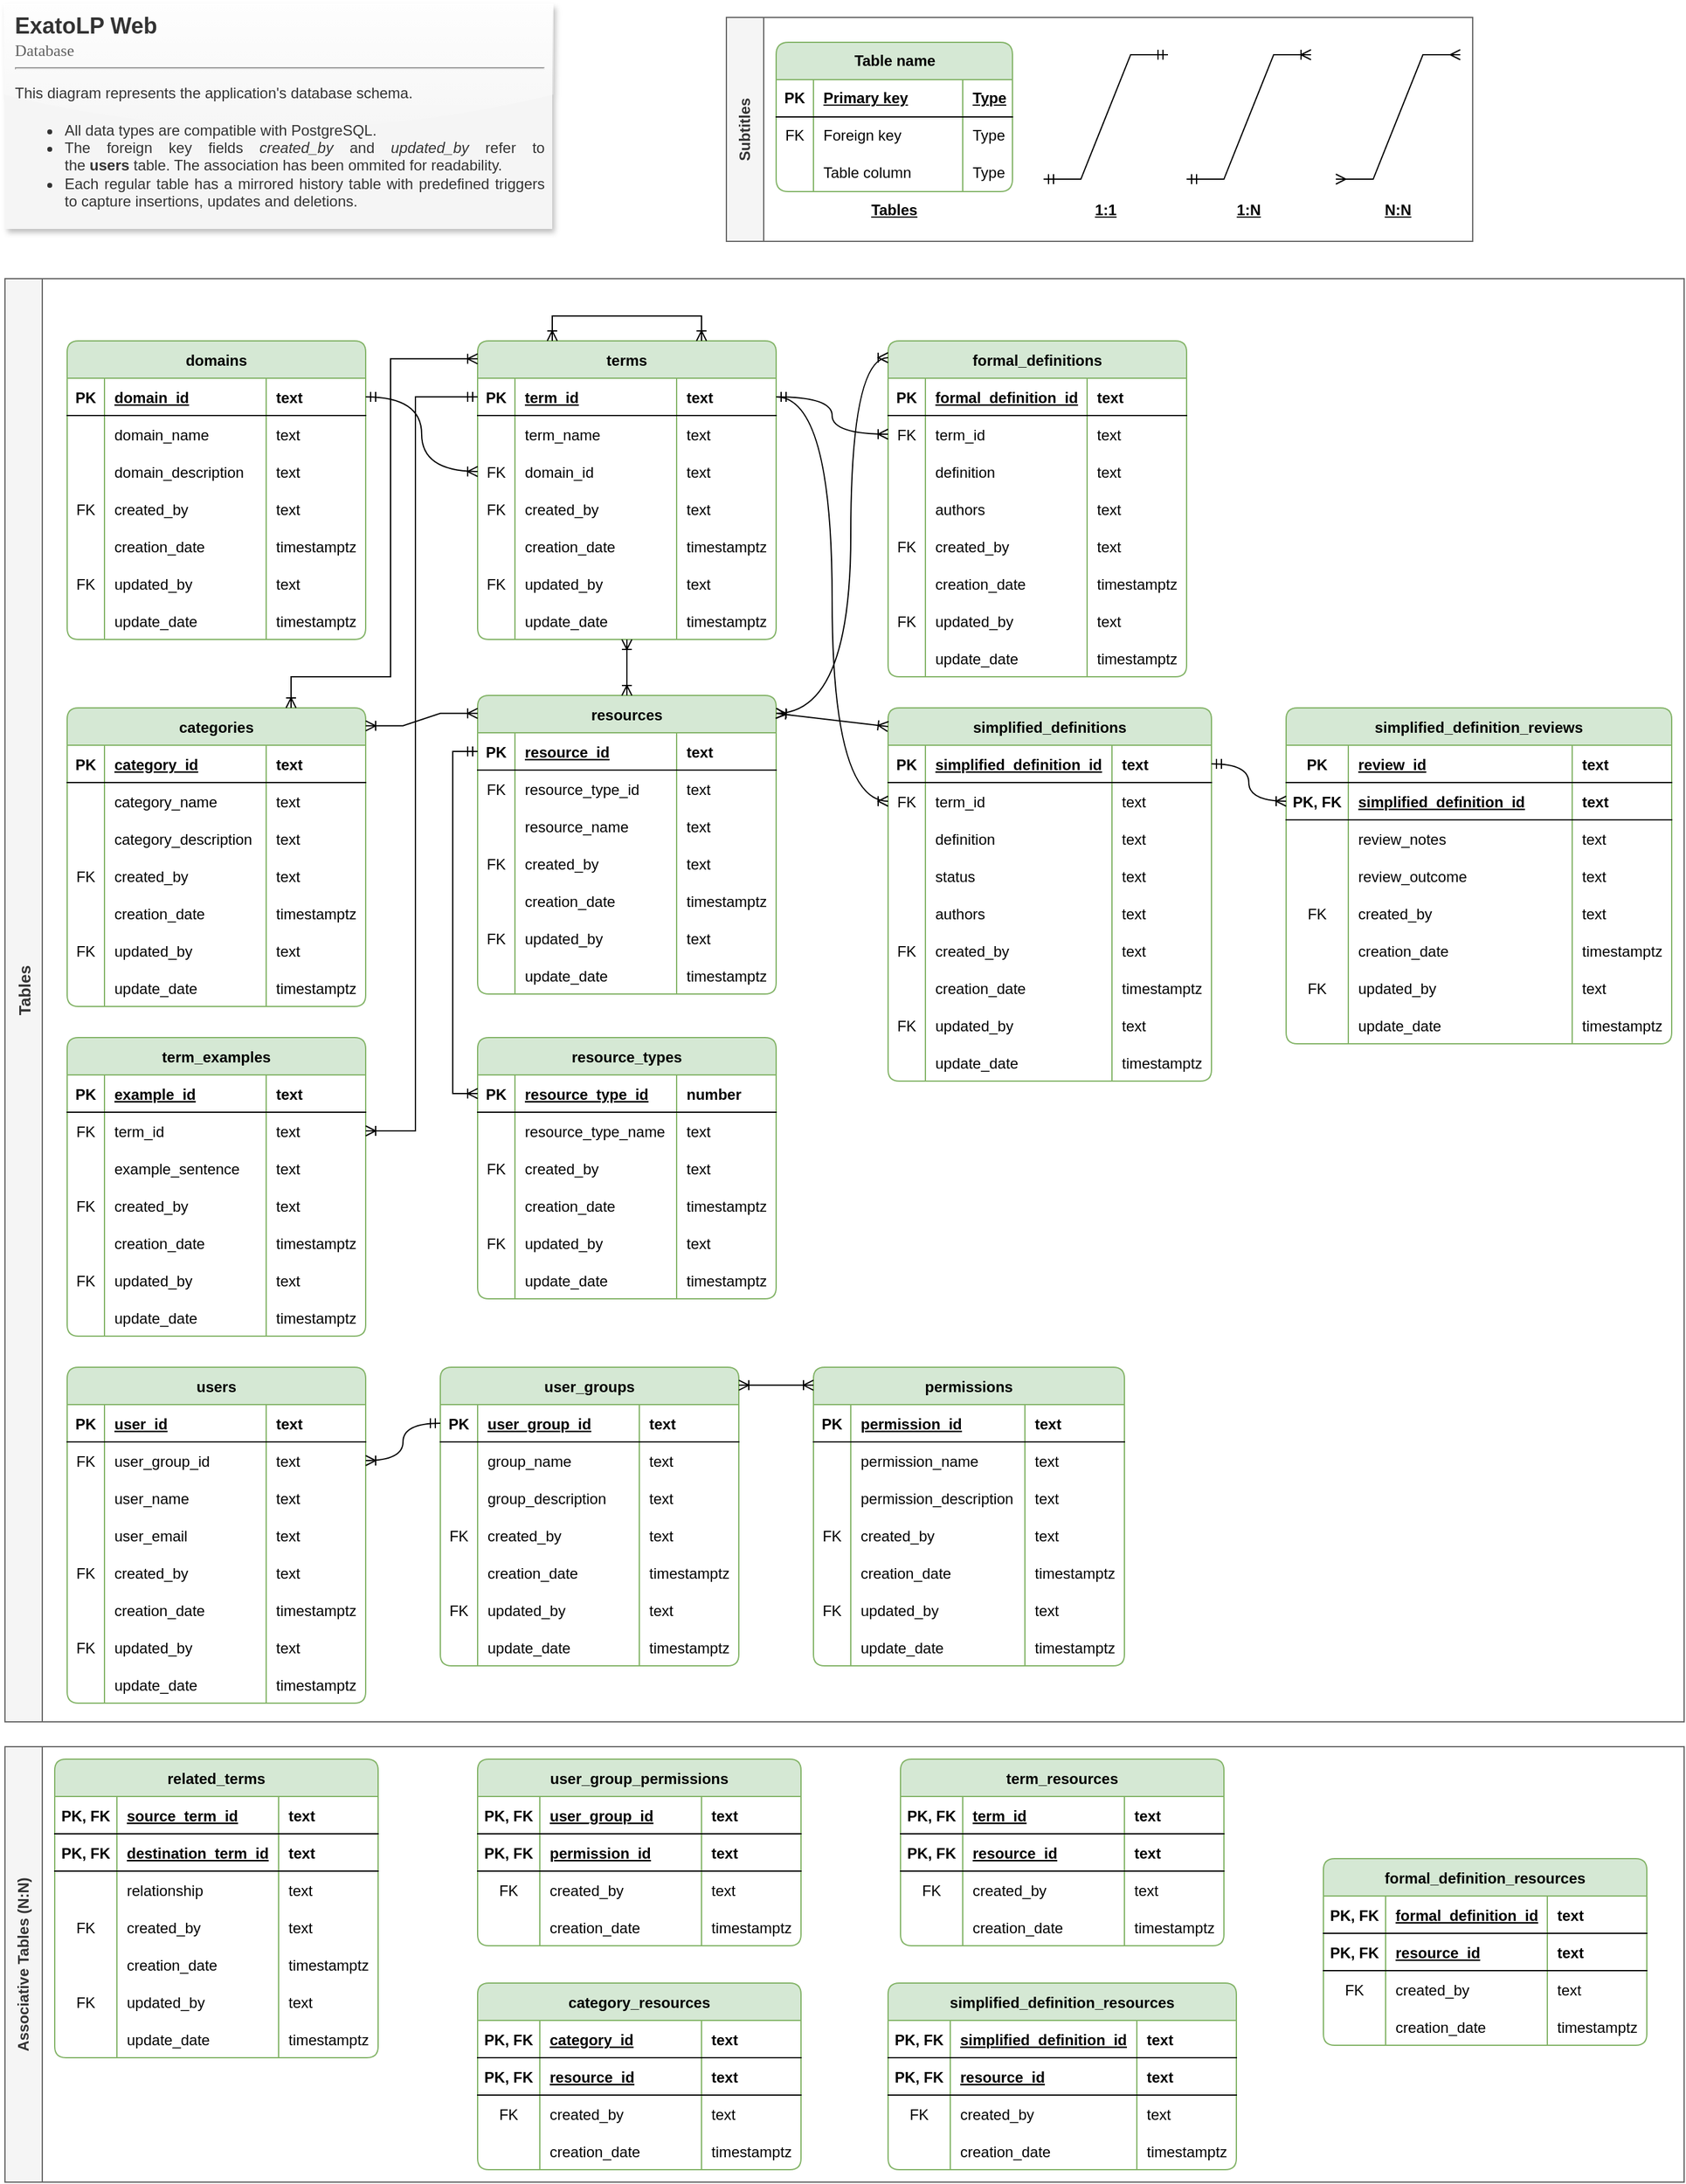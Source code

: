 <mxfile version="24.1.0" type="device">
  <diagram id="R2lEEEUBdFMjLlhIrx00" name="Diagrama">
    <mxGraphModel dx="1834" dy="1356" grid="1" gridSize="10" guides="1" tooltips="1" connect="1" arrows="1" fold="1" page="0" pageScale="1" pageWidth="1100" pageHeight="850" math="0" shadow="0" extFonts="Permanent Marker^https://fonts.googleapis.com/css?family=Permanent+Marker">
      <root>
        <mxCell id="0" />
        <mxCell id="1" parent="0" />
        <mxCell id="RiztHteevrn8Y9Yimrdb-13" value="&lt;font size=&quot;1&quot; face=&quot;Helvetica&quot; style=&quot;&quot;&gt;&lt;b style=&quot;font-size: 18px;&quot;&gt;ExatoLP Web&lt;/b&gt;&lt;/font&gt;&lt;div&gt;&lt;font face=&quot;Tahoma&quot; color=&quot;#616161&quot; style=&quot;font-size: 13px;&quot;&gt;Database&lt;/font&gt;&lt;/div&gt;&lt;div&gt;&lt;hr&gt;&lt;/div&gt;&lt;div style=&quot;text-align: justify; padding-top: 6px;&quot;&gt;&lt;span style=&quot;background-color: initial;&quot;&gt;This diagram represents the application&#39;s database schema.&lt;/span&gt;&lt;br&gt;&lt;/div&gt;&lt;div style=&quot;text-align: justify; padding-top: 3px;&quot;&gt;&lt;ul&gt;&lt;li&gt;&lt;span style=&quot;background-color: initial;&quot;&gt;All data types are compatible with PostgreSQL.&lt;/span&gt;&lt;/li&gt;&lt;li&gt;The foreign key fields&amp;nbsp;&lt;i style=&quot;background-color: initial;&quot;&gt;created_by&lt;/i&gt;&lt;span style=&quot;background-color: initial;&quot;&gt;&amp;nbsp;and&amp;nbsp;&lt;/span&gt;&lt;i style=&quot;background-color: initial;&quot;&gt;updated_by&lt;/i&gt;&lt;span style=&quot;background-color: initial;&quot;&gt;&amp;nbsp;refer to the&amp;nbsp;&lt;/span&gt;&lt;b style=&quot;background-color: initial;&quot;&gt;users&amp;nbsp;&lt;/b&gt;&lt;span style=&quot;background-color: initial;&quot;&gt;table. The association has been ommited for readability.&lt;/span&gt;&lt;/li&gt;&lt;li&gt;&lt;span style=&quot;background-color: initial;&quot;&gt;Each regular table has a mirrored history table with predefined triggers to capture insertions, updates and deletions.&lt;/span&gt;&lt;/li&gt;&lt;/ul&gt;&lt;/div&gt;" style="rounded=0;whiteSpace=wrap;html=1;align=left;verticalAlign=top;spacingLeft=6;spacingTop=0;spacingBottom=0;spacingRight=6;fillColor=#f5f5f5;strokeColor=none;shadow=1;glass=1;fontColor=#333333;" parent="1" vertex="1">
          <mxGeometry width="440" height="180" as="geometry" />
        </mxCell>
        <mxCell id="UozjSRqrQWIsCRP9QygV-483" value="Tables" style="swimlane;startSize=30;align=center;swimlaneFillColor=default;verticalAlign=middle;spacingLeft=16;fontSize=13;textShadow=0;horizontal=0;labelBorderColor=none;fillColor=#f5f5f5;fontColor=#333333;strokeColor=#666666;" parent="1" vertex="1">
          <mxGeometry y="220" width="1350" height="1160" as="geometry" />
        </mxCell>
        <mxCell id="C-vyLk0tnHw3VtMMgP7b-23" value="terms" style="shape=table;startSize=30;container=1;collapsible=1;childLayout=tableLayout;fixedRows=1;rowLines=0;fontStyle=1;align=center;resizeLast=1;fillColor=#d5e8d4;strokeColor=#82b366;rounded=1;shadow=0;swimlaneLine=1;columnLines=1;resizeLastRow=0;swimlaneFillColor=none;arcSize=10;points=[[0,0.06,0,0,0],[0,0.25,0,0,0],[0,0.5,0,0,0],[0,0.75,0,0,0],[0,1,0,0,0],[0.25,0,0,0,0],[0.25,1,0,0,0],[0.5,0,0,0,0],[0.5,1,0,0,0],[0.75,0,0,0,0],[0.75,1,0,0,0],[1,0.06,0,0,0],[1,0.25,0,0,0],[1,0.5,0,0,0],[1,0.75,0,0,0],[1,1,0,0,0]];" parent="UozjSRqrQWIsCRP9QygV-483" vertex="1">
          <mxGeometry x="380" y="50" width="240" height="240" as="geometry">
            <mxRectangle x="120" y="120" width="100" height="30" as="alternateBounds" />
          </mxGeometry>
        </mxCell>
        <mxCell id="C-vyLk0tnHw3VtMMgP7b-24" value="" style="shape=partialRectangle;collapsible=0;dropTarget=0;pointerEvents=0;fillColor=none;points=[[0,0.5],[1,0.5]];portConstraint=eastwest;top=0;left=0;right=0;bottom=1;" parent="C-vyLk0tnHw3VtMMgP7b-23" vertex="1">
          <mxGeometry y="30" width="240" height="30" as="geometry" />
        </mxCell>
        <mxCell id="C-vyLk0tnHw3VtMMgP7b-25" value="PK" style="shape=partialRectangle;overflow=hidden;connectable=0;fillColor=none;top=0;left=0;bottom=0;right=0;fontStyle=1;" parent="C-vyLk0tnHw3VtMMgP7b-24" vertex="1">
          <mxGeometry width="30" height="30" as="geometry">
            <mxRectangle width="30" height="30" as="alternateBounds" />
          </mxGeometry>
        </mxCell>
        <mxCell id="C-vyLk0tnHw3VtMMgP7b-26" value="term_id" style="shape=partialRectangle;overflow=hidden;connectable=0;fillColor=none;top=0;left=0;bottom=0;right=0;align=left;spacingLeft=6;fontStyle=5;" parent="C-vyLk0tnHw3VtMMgP7b-24" vertex="1">
          <mxGeometry x="30" width="130" height="30" as="geometry">
            <mxRectangle width="130" height="30" as="alternateBounds" />
          </mxGeometry>
        </mxCell>
        <mxCell id="UozjSRqrQWIsCRP9QygV-1" value="text" style="shape=partialRectangle;overflow=hidden;connectable=0;fillColor=none;top=0;left=0;bottom=0;right=0;align=left;spacingLeft=6;fontStyle=1;" parent="C-vyLk0tnHw3VtMMgP7b-24" vertex="1">
          <mxGeometry x="160" width="80" height="30" as="geometry">
            <mxRectangle width="80" height="30" as="alternateBounds" />
          </mxGeometry>
        </mxCell>
        <mxCell id="C-vyLk0tnHw3VtMMgP7b-27" value="" style="shape=partialRectangle;collapsible=0;dropTarget=0;pointerEvents=0;fillColor=none;points=[[0,0.5],[1,0.5]];portConstraint=eastwest;top=0;left=0;right=0;bottom=0;" parent="C-vyLk0tnHw3VtMMgP7b-23" vertex="1">
          <mxGeometry y="60" width="240" height="30" as="geometry" />
        </mxCell>
        <mxCell id="C-vyLk0tnHw3VtMMgP7b-28" value="" style="shape=partialRectangle;overflow=hidden;connectable=0;fillColor=none;top=0;left=0;bottom=0;right=0;" parent="C-vyLk0tnHw3VtMMgP7b-27" vertex="1">
          <mxGeometry width="30" height="30" as="geometry">
            <mxRectangle width="30" height="30" as="alternateBounds" />
          </mxGeometry>
        </mxCell>
        <mxCell id="C-vyLk0tnHw3VtMMgP7b-29" value="term_name" style="shape=partialRectangle;overflow=hidden;connectable=0;fillColor=none;top=0;left=0;bottom=0;right=0;align=left;spacingLeft=6;" parent="C-vyLk0tnHw3VtMMgP7b-27" vertex="1">
          <mxGeometry x="30" width="130" height="30" as="geometry">
            <mxRectangle width="130" height="30" as="alternateBounds" />
          </mxGeometry>
        </mxCell>
        <mxCell id="UozjSRqrQWIsCRP9QygV-2" value="text" style="shape=partialRectangle;overflow=hidden;connectable=0;fillColor=none;top=0;left=0;bottom=0;right=0;align=left;spacingLeft=6;" parent="C-vyLk0tnHw3VtMMgP7b-27" vertex="1">
          <mxGeometry x="160" width="80" height="30" as="geometry">
            <mxRectangle width="80" height="30" as="alternateBounds" />
          </mxGeometry>
        </mxCell>
        <mxCell id="UozjSRqrQWIsCRP9QygV-176" style="shape=partialRectangle;collapsible=0;dropTarget=0;pointerEvents=0;fillColor=none;points=[[0,0.5],[1,0.5]];portConstraint=eastwest;top=0;left=0;right=0;bottom=0;" parent="C-vyLk0tnHw3VtMMgP7b-23" vertex="1">
          <mxGeometry y="90" width="240" height="30" as="geometry" />
        </mxCell>
        <mxCell id="UozjSRqrQWIsCRP9QygV-177" value="FK" style="shape=partialRectangle;overflow=hidden;connectable=0;fillColor=none;top=0;left=0;bottom=0;right=0;" parent="UozjSRqrQWIsCRP9QygV-176" vertex="1">
          <mxGeometry width="30" height="30" as="geometry">
            <mxRectangle width="30" height="30" as="alternateBounds" />
          </mxGeometry>
        </mxCell>
        <mxCell id="UozjSRqrQWIsCRP9QygV-178" value="domain_id" style="shape=partialRectangle;overflow=hidden;connectable=0;fillColor=none;top=0;left=0;bottom=0;right=0;align=left;spacingLeft=6;" parent="UozjSRqrQWIsCRP9QygV-176" vertex="1">
          <mxGeometry x="30" width="130" height="30" as="geometry">
            <mxRectangle width="130" height="30" as="alternateBounds" />
          </mxGeometry>
        </mxCell>
        <mxCell id="UozjSRqrQWIsCRP9QygV-179" value="text" style="shape=partialRectangle;overflow=hidden;connectable=0;fillColor=none;top=0;left=0;bottom=0;right=0;align=left;spacingLeft=6;" parent="UozjSRqrQWIsCRP9QygV-176" vertex="1">
          <mxGeometry x="160" width="80" height="30" as="geometry">
            <mxRectangle width="80" height="30" as="alternateBounds" />
          </mxGeometry>
        </mxCell>
        <mxCell id="UozjSRqrQWIsCRP9QygV-3" style="shape=partialRectangle;collapsible=0;dropTarget=0;pointerEvents=0;fillColor=none;points=[[0,0.5],[1,0.5]];portConstraint=eastwest;top=0;left=0;right=0;bottom=0;" parent="C-vyLk0tnHw3VtMMgP7b-23" vertex="1">
          <mxGeometry y="120" width="240" height="30" as="geometry" />
        </mxCell>
        <mxCell id="UozjSRqrQWIsCRP9QygV-4" value="FK" style="shape=partialRectangle;overflow=hidden;connectable=0;fillColor=none;top=0;left=0;bottom=0;right=0;" parent="UozjSRqrQWIsCRP9QygV-3" vertex="1">
          <mxGeometry width="30" height="30" as="geometry">
            <mxRectangle width="30" height="30" as="alternateBounds" />
          </mxGeometry>
        </mxCell>
        <mxCell id="UozjSRqrQWIsCRP9QygV-5" value="created_by" style="shape=partialRectangle;overflow=hidden;connectable=0;fillColor=none;top=0;left=0;bottom=0;right=0;align=left;spacingLeft=6;" parent="UozjSRqrQWIsCRP9QygV-3" vertex="1">
          <mxGeometry x="30" width="130" height="30" as="geometry">
            <mxRectangle width="130" height="30" as="alternateBounds" />
          </mxGeometry>
        </mxCell>
        <mxCell id="UozjSRqrQWIsCRP9QygV-6" value="text" style="shape=partialRectangle;overflow=hidden;connectable=0;fillColor=none;top=0;left=0;bottom=0;right=0;align=left;spacingLeft=6;" parent="UozjSRqrQWIsCRP9QygV-3" vertex="1">
          <mxGeometry x="160" width="80" height="30" as="geometry">
            <mxRectangle width="80" height="30" as="alternateBounds" />
          </mxGeometry>
        </mxCell>
        <mxCell id="UozjSRqrQWIsCRP9QygV-7" style="shape=partialRectangle;collapsible=0;dropTarget=0;pointerEvents=0;fillColor=none;points=[[0,0.5],[1,0.5]];portConstraint=eastwest;top=0;left=0;right=0;bottom=0;" parent="C-vyLk0tnHw3VtMMgP7b-23" vertex="1">
          <mxGeometry y="150" width="240" height="30" as="geometry" />
        </mxCell>
        <mxCell id="UozjSRqrQWIsCRP9QygV-8" style="shape=partialRectangle;overflow=hidden;connectable=0;fillColor=none;top=0;left=0;bottom=0;right=0;" parent="UozjSRqrQWIsCRP9QygV-7" vertex="1">
          <mxGeometry width="30" height="30" as="geometry">
            <mxRectangle width="30" height="30" as="alternateBounds" />
          </mxGeometry>
        </mxCell>
        <mxCell id="UozjSRqrQWIsCRP9QygV-9" value="creation_date" style="shape=partialRectangle;overflow=hidden;connectable=0;fillColor=none;top=0;left=0;bottom=0;right=0;align=left;spacingLeft=6;" parent="UozjSRqrQWIsCRP9QygV-7" vertex="1">
          <mxGeometry x="30" width="130" height="30" as="geometry">
            <mxRectangle width="130" height="30" as="alternateBounds" />
          </mxGeometry>
        </mxCell>
        <mxCell id="UozjSRqrQWIsCRP9QygV-10" value="timestamptz" style="shape=partialRectangle;overflow=hidden;connectable=0;fillColor=none;top=0;left=0;bottom=0;right=0;align=left;spacingLeft=6;" parent="UozjSRqrQWIsCRP9QygV-7" vertex="1">
          <mxGeometry x="160" width="80" height="30" as="geometry">
            <mxRectangle width="80" height="30" as="alternateBounds" />
          </mxGeometry>
        </mxCell>
        <mxCell id="UozjSRqrQWIsCRP9QygV-11" style="shape=partialRectangle;collapsible=0;dropTarget=0;pointerEvents=0;fillColor=none;points=[[0,0.5],[1,0.5]];portConstraint=eastwest;top=0;left=0;right=0;bottom=0;" parent="C-vyLk0tnHw3VtMMgP7b-23" vertex="1">
          <mxGeometry y="180" width="240" height="30" as="geometry" />
        </mxCell>
        <mxCell id="UozjSRqrQWIsCRP9QygV-12" value="FK" style="shape=partialRectangle;overflow=hidden;connectable=0;fillColor=none;top=0;left=0;bottom=0;right=0;" parent="UozjSRqrQWIsCRP9QygV-11" vertex="1">
          <mxGeometry width="30" height="30" as="geometry">
            <mxRectangle width="30" height="30" as="alternateBounds" />
          </mxGeometry>
        </mxCell>
        <mxCell id="UozjSRqrQWIsCRP9QygV-13" value="updated_by" style="shape=partialRectangle;overflow=hidden;connectable=0;fillColor=none;top=0;left=0;bottom=0;right=0;align=left;spacingLeft=6;" parent="UozjSRqrQWIsCRP9QygV-11" vertex="1">
          <mxGeometry x="30" width="130" height="30" as="geometry">
            <mxRectangle width="130" height="30" as="alternateBounds" />
          </mxGeometry>
        </mxCell>
        <mxCell id="UozjSRqrQWIsCRP9QygV-14" value="text" style="shape=partialRectangle;overflow=hidden;connectable=0;fillColor=none;top=0;left=0;bottom=0;right=0;align=left;spacingLeft=6;" parent="UozjSRqrQWIsCRP9QygV-11" vertex="1">
          <mxGeometry x="160" width="80" height="30" as="geometry">
            <mxRectangle width="80" height="30" as="alternateBounds" />
          </mxGeometry>
        </mxCell>
        <mxCell id="UozjSRqrQWIsCRP9QygV-15" style="shape=partialRectangle;collapsible=0;dropTarget=0;pointerEvents=0;fillColor=none;points=[[0,0.5],[1,0.5]];portConstraint=eastwest;top=0;left=0;right=0;bottom=0;" parent="C-vyLk0tnHw3VtMMgP7b-23" vertex="1">
          <mxGeometry y="210" width="240" height="30" as="geometry" />
        </mxCell>
        <mxCell id="UozjSRqrQWIsCRP9QygV-16" style="shape=partialRectangle;overflow=hidden;connectable=0;fillColor=none;top=0;left=0;bottom=0;right=0;" parent="UozjSRqrQWIsCRP9QygV-15" vertex="1">
          <mxGeometry width="30" height="30" as="geometry">
            <mxRectangle width="30" height="30" as="alternateBounds" />
          </mxGeometry>
        </mxCell>
        <mxCell id="UozjSRqrQWIsCRP9QygV-17" value="update_date" style="shape=partialRectangle;overflow=hidden;connectable=0;fillColor=none;top=0;left=0;bottom=0;right=0;align=left;spacingLeft=6;" parent="UozjSRqrQWIsCRP9QygV-15" vertex="1">
          <mxGeometry x="30" width="130" height="30" as="geometry">
            <mxRectangle width="130" height="30" as="alternateBounds" />
          </mxGeometry>
        </mxCell>
        <mxCell id="UozjSRqrQWIsCRP9QygV-18" value="timestamptz" style="shape=partialRectangle;overflow=hidden;connectable=0;fillColor=none;top=0;left=0;bottom=0;right=0;align=left;spacingLeft=6;" parent="UozjSRqrQWIsCRP9QygV-15" vertex="1">
          <mxGeometry x="160" width="80" height="30" as="geometry">
            <mxRectangle width="80" height="30" as="alternateBounds" />
          </mxGeometry>
        </mxCell>
        <mxCell id="UozjSRqrQWIsCRP9QygV-19" value="formal_definitions" style="shape=table;startSize=30;container=1;collapsible=1;childLayout=tableLayout;fixedRows=1;rowLines=0;fontStyle=1;align=center;resizeLast=1;fillColor=#d5e8d4;strokeColor=#82b366;rounded=1;shadow=0;swimlaneLine=1;columnLines=1;resizeLastRow=0;swimlaneFillColor=none;arcSize=10;points=[[0,0.05,0,0,0],[0,0.25,0,0,0],[0,0.5,0,0,0],[0,0.75,0,0,0],[0,1,0,0,0],[0.25,0,0,0,0],[0.25,1,0,0,0],[0.5,0,0,0,0],[0.5,1,0,0,0],[0.75,0,0,0,0],[0.75,1,0,0,0],[1,0.05,0,0,0],[1,0.25,0,0,0],[1,0.5,0,0,0],[1,0.75,0,0,0],[1,1,0,0,0]];" parent="UozjSRqrQWIsCRP9QygV-483" vertex="1">
          <mxGeometry x="710" y="50" width="240" height="270" as="geometry">
            <mxRectangle x="120" y="120" width="100" height="30" as="alternateBounds" />
          </mxGeometry>
        </mxCell>
        <mxCell id="UozjSRqrQWIsCRP9QygV-20" value="" style="shape=partialRectangle;collapsible=0;dropTarget=0;pointerEvents=0;fillColor=none;points=[[0,0.5],[1,0.5]];portConstraint=eastwest;top=0;left=0;right=0;bottom=1;" parent="UozjSRqrQWIsCRP9QygV-19" vertex="1">
          <mxGeometry y="30" width="240" height="30" as="geometry" />
        </mxCell>
        <mxCell id="UozjSRqrQWIsCRP9QygV-21" value="PK" style="shape=partialRectangle;overflow=hidden;connectable=0;fillColor=none;top=0;left=0;bottom=0;right=0;fontStyle=1;" parent="UozjSRqrQWIsCRP9QygV-20" vertex="1">
          <mxGeometry width="30" height="30" as="geometry">
            <mxRectangle width="30" height="30" as="alternateBounds" />
          </mxGeometry>
        </mxCell>
        <mxCell id="UozjSRqrQWIsCRP9QygV-22" value="formal_definition_id" style="shape=partialRectangle;overflow=hidden;connectable=0;fillColor=none;top=0;left=0;bottom=0;right=0;align=left;spacingLeft=6;fontStyle=5;" parent="UozjSRqrQWIsCRP9QygV-20" vertex="1">
          <mxGeometry x="30" width="130" height="30" as="geometry">
            <mxRectangle width="130" height="30" as="alternateBounds" />
          </mxGeometry>
        </mxCell>
        <mxCell id="UozjSRqrQWIsCRP9QygV-23" value="text" style="shape=partialRectangle;overflow=hidden;connectable=0;fillColor=none;top=0;left=0;bottom=0;right=0;align=left;spacingLeft=6;fontStyle=1;" parent="UozjSRqrQWIsCRP9QygV-20" vertex="1">
          <mxGeometry x="160" width="80" height="30" as="geometry">
            <mxRectangle width="80" height="30" as="alternateBounds" />
          </mxGeometry>
        </mxCell>
        <mxCell id="UozjSRqrQWIsCRP9QygV-24" value="" style="shape=partialRectangle;collapsible=0;dropTarget=0;pointerEvents=0;fillColor=none;points=[[0,0.5],[1,0.5]];portConstraint=eastwest;top=0;left=0;right=0;bottom=0;" parent="UozjSRqrQWIsCRP9QygV-19" vertex="1">
          <mxGeometry y="60" width="240" height="30" as="geometry" />
        </mxCell>
        <mxCell id="UozjSRqrQWIsCRP9QygV-25" value="FK" style="shape=partialRectangle;overflow=hidden;connectable=0;fillColor=none;top=0;left=0;bottom=0;right=0;fontStyle=0" parent="UozjSRqrQWIsCRP9QygV-24" vertex="1">
          <mxGeometry width="30" height="30" as="geometry">
            <mxRectangle width="30" height="30" as="alternateBounds" />
          </mxGeometry>
        </mxCell>
        <mxCell id="UozjSRqrQWIsCRP9QygV-26" value="term_id" style="shape=partialRectangle;overflow=hidden;connectable=0;fillColor=none;top=0;left=0;bottom=0;right=0;align=left;spacingLeft=6;fontStyle=0" parent="UozjSRqrQWIsCRP9QygV-24" vertex="1">
          <mxGeometry x="30" width="130" height="30" as="geometry">
            <mxRectangle width="130" height="30" as="alternateBounds" />
          </mxGeometry>
        </mxCell>
        <mxCell id="UozjSRqrQWIsCRP9QygV-27" value="text" style="shape=partialRectangle;overflow=hidden;connectable=0;fillColor=none;top=0;left=0;bottom=0;right=0;align=left;spacingLeft=6;fontStyle=0" parent="UozjSRqrQWIsCRP9QygV-24" vertex="1">
          <mxGeometry x="160" width="80" height="30" as="geometry">
            <mxRectangle width="80" height="30" as="alternateBounds" />
          </mxGeometry>
        </mxCell>
        <mxCell id="UozjSRqrQWIsCRP9QygV-44" style="shape=partialRectangle;collapsible=0;dropTarget=0;pointerEvents=0;fillColor=none;points=[[0,0.5],[1,0.5]];portConstraint=eastwest;top=0;left=0;right=0;bottom=0;" parent="UozjSRqrQWIsCRP9QygV-19" vertex="1">
          <mxGeometry y="90" width="240" height="30" as="geometry" />
        </mxCell>
        <mxCell id="UozjSRqrQWIsCRP9QygV-45" style="shape=partialRectangle;overflow=hidden;connectable=0;fillColor=none;top=0;left=0;bottom=0;right=0;fontStyle=0" parent="UozjSRqrQWIsCRP9QygV-44" vertex="1">
          <mxGeometry width="30" height="30" as="geometry">
            <mxRectangle width="30" height="30" as="alternateBounds" />
          </mxGeometry>
        </mxCell>
        <mxCell id="UozjSRqrQWIsCRP9QygV-46" value="definition" style="shape=partialRectangle;overflow=hidden;connectable=0;fillColor=none;top=0;left=0;bottom=0;right=0;align=left;spacingLeft=6;fontStyle=0" parent="UozjSRqrQWIsCRP9QygV-44" vertex="1">
          <mxGeometry x="30" width="130" height="30" as="geometry">
            <mxRectangle width="130" height="30" as="alternateBounds" />
          </mxGeometry>
        </mxCell>
        <mxCell id="UozjSRqrQWIsCRP9QygV-47" value="text" style="shape=partialRectangle;overflow=hidden;connectable=0;fillColor=none;top=0;left=0;bottom=0;right=0;align=left;spacingLeft=6;fontStyle=0" parent="UozjSRqrQWIsCRP9QygV-44" vertex="1">
          <mxGeometry x="160" width="80" height="30" as="geometry">
            <mxRectangle width="80" height="30" as="alternateBounds" />
          </mxGeometry>
        </mxCell>
        <mxCell id="UozjSRqrQWIsCRP9QygV-48" style="shape=partialRectangle;collapsible=0;dropTarget=0;pointerEvents=0;fillColor=none;points=[[0,0.5],[1,0.5]];portConstraint=eastwest;top=0;left=0;right=0;bottom=0;" parent="UozjSRqrQWIsCRP9QygV-19" vertex="1">
          <mxGeometry y="120" width="240" height="30" as="geometry" />
        </mxCell>
        <mxCell id="UozjSRqrQWIsCRP9QygV-49" style="shape=partialRectangle;overflow=hidden;connectable=0;fillColor=none;top=0;left=0;bottom=0;right=0;fontStyle=0" parent="UozjSRqrQWIsCRP9QygV-48" vertex="1">
          <mxGeometry width="30" height="30" as="geometry">
            <mxRectangle width="30" height="30" as="alternateBounds" />
          </mxGeometry>
        </mxCell>
        <mxCell id="UozjSRqrQWIsCRP9QygV-50" value="authors" style="shape=partialRectangle;overflow=hidden;connectable=0;fillColor=none;top=0;left=0;bottom=0;right=0;align=left;spacingLeft=6;fontStyle=0" parent="UozjSRqrQWIsCRP9QygV-48" vertex="1">
          <mxGeometry x="30" width="130" height="30" as="geometry">
            <mxRectangle width="130" height="30" as="alternateBounds" />
          </mxGeometry>
        </mxCell>
        <mxCell id="UozjSRqrQWIsCRP9QygV-51" value="text" style="shape=partialRectangle;overflow=hidden;connectable=0;fillColor=none;top=0;left=0;bottom=0;right=0;align=left;spacingLeft=6;fontStyle=0" parent="UozjSRqrQWIsCRP9QygV-48" vertex="1">
          <mxGeometry x="160" width="80" height="30" as="geometry">
            <mxRectangle width="80" height="30" as="alternateBounds" />
          </mxGeometry>
        </mxCell>
        <mxCell id="UozjSRqrQWIsCRP9QygV-28" style="shape=partialRectangle;collapsible=0;dropTarget=0;pointerEvents=0;fillColor=none;points=[[0,0.5],[1,0.5]];portConstraint=eastwest;top=0;left=0;right=0;bottom=0;" parent="UozjSRqrQWIsCRP9QygV-19" vertex="1">
          <mxGeometry y="150" width="240" height="30" as="geometry" />
        </mxCell>
        <mxCell id="UozjSRqrQWIsCRP9QygV-29" value="FK" style="shape=partialRectangle;overflow=hidden;connectable=0;fillColor=none;top=0;left=0;bottom=0;right=0;" parent="UozjSRqrQWIsCRP9QygV-28" vertex="1">
          <mxGeometry width="30" height="30" as="geometry">
            <mxRectangle width="30" height="30" as="alternateBounds" />
          </mxGeometry>
        </mxCell>
        <mxCell id="UozjSRqrQWIsCRP9QygV-30" value="created_by" style="shape=partialRectangle;overflow=hidden;connectable=0;fillColor=none;top=0;left=0;bottom=0;right=0;align=left;spacingLeft=6;" parent="UozjSRqrQWIsCRP9QygV-28" vertex="1">
          <mxGeometry x="30" width="130" height="30" as="geometry">
            <mxRectangle width="130" height="30" as="alternateBounds" />
          </mxGeometry>
        </mxCell>
        <mxCell id="UozjSRqrQWIsCRP9QygV-31" value="text" style="shape=partialRectangle;overflow=hidden;connectable=0;fillColor=none;top=0;left=0;bottom=0;right=0;align=left;spacingLeft=6;" parent="UozjSRqrQWIsCRP9QygV-28" vertex="1">
          <mxGeometry x="160" width="80" height="30" as="geometry">
            <mxRectangle width="80" height="30" as="alternateBounds" />
          </mxGeometry>
        </mxCell>
        <mxCell id="UozjSRqrQWIsCRP9QygV-32" style="shape=partialRectangle;collapsible=0;dropTarget=0;pointerEvents=0;fillColor=none;points=[[0,0.5],[1,0.5]];portConstraint=eastwest;top=0;left=0;right=0;bottom=0;" parent="UozjSRqrQWIsCRP9QygV-19" vertex="1">
          <mxGeometry y="180" width="240" height="30" as="geometry" />
        </mxCell>
        <mxCell id="UozjSRqrQWIsCRP9QygV-33" style="shape=partialRectangle;overflow=hidden;connectable=0;fillColor=none;top=0;left=0;bottom=0;right=0;" parent="UozjSRqrQWIsCRP9QygV-32" vertex="1">
          <mxGeometry width="30" height="30" as="geometry">
            <mxRectangle width="30" height="30" as="alternateBounds" />
          </mxGeometry>
        </mxCell>
        <mxCell id="UozjSRqrQWIsCRP9QygV-34" value="creation_date" style="shape=partialRectangle;overflow=hidden;connectable=0;fillColor=none;top=0;left=0;bottom=0;right=0;align=left;spacingLeft=6;" parent="UozjSRqrQWIsCRP9QygV-32" vertex="1">
          <mxGeometry x="30" width="130" height="30" as="geometry">
            <mxRectangle width="130" height="30" as="alternateBounds" />
          </mxGeometry>
        </mxCell>
        <mxCell id="UozjSRqrQWIsCRP9QygV-35" value="timestamptz" style="shape=partialRectangle;overflow=hidden;connectable=0;fillColor=none;top=0;left=0;bottom=0;right=0;align=left;spacingLeft=6;" parent="UozjSRqrQWIsCRP9QygV-32" vertex="1">
          <mxGeometry x="160" width="80" height="30" as="geometry">
            <mxRectangle width="80" height="30" as="alternateBounds" />
          </mxGeometry>
        </mxCell>
        <mxCell id="UozjSRqrQWIsCRP9QygV-36" style="shape=partialRectangle;collapsible=0;dropTarget=0;pointerEvents=0;fillColor=none;points=[[0,0.5],[1,0.5]];portConstraint=eastwest;top=0;left=0;right=0;bottom=0;" parent="UozjSRqrQWIsCRP9QygV-19" vertex="1">
          <mxGeometry y="210" width="240" height="30" as="geometry" />
        </mxCell>
        <mxCell id="UozjSRqrQWIsCRP9QygV-37" value="FK" style="shape=partialRectangle;overflow=hidden;connectable=0;fillColor=none;top=0;left=0;bottom=0;right=0;" parent="UozjSRqrQWIsCRP9QygV-36" vertex="1">
          <mxGeometry width="30" height="30" as="geometry">
            <mxRectangle width="30" height="30" as="alternateBounds" />
          </mxGeometry>
        </mxCell>
        <mxCell id="UozjSRqrQWIsCRP9QygV-38" value="updated_by" style="shape=partialRectangle;overflow=hidden;connectable=0;fillColor=none;top=0;left=0;bottom=0;right=0;align=left;spacingLeft=6;" parent="UozjSRqrQWIsCRP9QygV-36" vertex="1">
          <mxGeometry x="30" width="130" height="30" as="geometry">
            <mxRectangle width="130" height="30" as="alternateBounds" />
          </mxGeometry>
        </mxCell>
        <mxCell id="UozjSRqrQWIsCRP9QygV-39" value="text" style="shape=partialRectangle;overflow=hidden;connectable=0;fillColor=none;top=0;left=0;bottom=0;right=0;align=left;spacingLeft=6;" parent="UozjSRqrQWIsCRP9QygV-36" vertex="1">
          <mxGeometry x="160" width="80" height="30" as="geometry">
            <mxRectangle width="80" height="30" as="alternateBounds" />
          </mxGeometry>
        </mxCell>
        <mxCell id="UozjSRqrQWIsCRP9QygV-40" style="shape=partialRectangle;collapsible=0;dropTarget=0;pointerEvents=0;fillColor=none;points=[[0,0.5],[1,0.5]];portConstraint=eastwest;top=0;left=0;right=0;bottom=0;" parent="UozjSRqrQWIsCRP9QygV-19" vertex="1">
          <mxGeometry y="240" width="240" height="30" as="geometry" />
        </mxCell>
        <mxCell id="UozjSRqrQWIsCRP9QygV-41" style="shape=partialRectangle;overflow=hidden;connectable=0;fillColor=none;top=0;left=0;bottom=0;right=0;" parent="UozjSRqrQWIsCRP9QygV-40" vertex="1">
          <mxGeometry width="30" height="30" as="geometry">
            <mxRectangle width="30" height="30" as="alternateBounds" />
          </mxGeometry>
        </mxCell>
        <mxCell id="UozjSRqrQWIsCRP9QygV-42" value="update_date" style="shape=partialRectangle;overflow=hidden;connectable=0;fillColor=none;top=0;left=0;bottom=0;right=0;align=left;spacingLeft=6;" parent="UozjSRqrQWIsCRP9QygV-40" vertex="1">
          <mxGeometry x="30" width="130" height="30" as="geometry">
            <mxRectangle width="130" height="30" as="alternateBounds" />
          </mxGeometry>
        </mxCell>
        <mxCell id="UozjSRqrQWIsCRP9QygV-43" value="timestamptz" style="shape=partialRectangle;overflow=hidden;connectable=0;fillColor=none;top=0;left=0;bottom=0;right=0;align=left;spacingLeft=6;" parent="UozjSRqrQWIsCRP9QygV-40" vertex="1">
          <mxGeometry x="160" width="80" height="30" as="geometry">
            <mxRectangle width="80" height="30" as="alternateBounds" />
          </mxGeometry>
        </mxCell>
        <mxCell id="UozjSRqrQWIsCRP9QygV-52" value="resources" style="shape=table;startSize=30;container=1;collapsible=1;childLayout=tableLayout;fixedRows=1;rowLines=0;fontStyle=1;align=center;resizeLast=1;fillColor=#d5e8d4;strokeColor=#82b366;rounded=1;shadow=0;swimlaneLine=1;columnLines=1;resizeLastRow=0;swimlaneFillColor=none;arcSize=10;points=[[0,0.06,0,0,0],[0,0.25,0,0,0],[0,0.5,0,0,0],[0,0.75,0,0,0],[0,1,0,0,0],[0.25,0,0,0,0],[0.25,1,0,0,0],[0.5,0,0,0,0],[0.5,1,0,0,0],[0.75,0,0,0,0],[0.75,1,0,0,0],[1,0.06,0,0,0],[1,0.25,0,0,0],[1,0.5,0,0,0],[1,0.75,0,0,0],[1,1,0,0,0]];" parent="UozjSRqrQWIsCRP9QygV-483" vertex="1">
          <mxGeometry x="380" y="335" width="240" height="240" as="geometry">
            <mxRectangle x="120" y="120" width="100" height="30" as="alternateBounds" />
          </mxGeometry>
        </mxCell>
        <mxCell id="UozjSRqrQWIsCRP9QygV-53" value="" style="shape=partialRectangle;collapsible=0;dropTarget=0;pointerEvents=0;fillColor=none;points=[[0,0.5],[1,0.5]];portConstraint=eastwest;top=0;left=0;right=0;bottom=1;" parent="UozjSRqrQWIsCRP9QygV-52" vertex="1">
          <mxGeometry y="30" width="240" height="30" as="geometry" />
        </mxCell>
        <mxCell id="UozjSRqrQWIsCRP9QygV-54" value="PK" style="shape=partialRectangle;overflow=hidden;connectable=0;fillColor=none;top=0;left=0;bottom=0;right=0;fontStyle=1;" parent="UozjSRqrQWIsCRP9QygV-53" vertex="1">
          <mxGeometry width="30" height="30" as="geometry">
            <mxRectangle width="30" height="30" as="alternateBounds" />
          </mxGeometry>
        </mxCell>
        <mxCell id="UozjSRqrQWIsCRP9QygV-55" value="resource_id" style="shape=partialRectangle;overflow=hidden;connectable=0;fillColor=none;top=0;left=0;bottom=0;right=0;align=left;spacingLeft=6;fontStyle=5;" parent="UozjSRqrQWIsCRP9QygV-53" vertex="1">
          <mxGeometry x="30" width="130" height="30" as="geometry">
            <mxRectangle width="130" height="30" as="alternateBounds" />
          </mxGeometry>
        </mxCell>
        <mxCell id="UozjSRqrQWIsCRP9QygV-56" value="text" style="shape=partialRectangle;overflow=hidden;connectable=0;fillColor=none;top=0;left=0;bottom=0;right=0;align=left;spacingLeft=6;fontStyle=1;" parent="UozjSRqrQWIsCRP9QygV-53" vertex="1">
          <mxGeometry x="160" width="80" height="30" as="geometry">
            <mxRectangle width="80" height="30" as="alternateBounds" />
          </mxGeometry>
        </mxCell>
        <mxCell id="UozjSRqrQWIsCRP9QygV-57" value="" style="shape=partialRectangle;collapsible=0;dropTarget=0;pointerEvents=0;fillColor=none;points=[[0,0.5],[1,0.5]];portConstraint=eastwest;top=0;left=0;right=0;bottom=0;" parent="UozjSRqrQWIsCRP9QygV-52" vertex="1">
          <mxGeometry y="60" width="240" height="30" as="geometry" />
        </mxCell>
        <mxCell id="UozjSRqrQWIsCRP9QygV-58" value="FK" style="shape=partialRectangle;overflow=hidden;connectable=0;fillColor=none;top=0;left=0;bottom=0;right=0;" parent="UozjSRqrQWIsCRP9QygV-57" vertex="1">
          <mxGeometry width="30" height="30" as="geometry">
            <mxRectangle width="30" height="30" as="alternateBounds" />
          </mxGeometry>
        </mxCell>
        <mxCell id="UozjSRqrQWIsCRP9QygV-59" value="resource_type_id" style="shape=partialRectangle;overflow=hidden;connectable=0;fillColor=none;top=0;left=0;bottom=0;right=0;align=left;spacingLeft=6;" parent="UozjSRqrQWIsCRP9QygV-57" vertex="1">
          <mxGeometry x="30" width="130" height="30" as="geometry">
            <mxRectangle width="130" height="30" as="alternateBounds" />
          </mxGeometry>
        </mxCell>
        <mxCell id="UozjSRqrQWIsCRP9QygV-60" value="text" style="shape=partialRectangle;overflow=hidden;connectable=0;fillColor=none;top=0;left=0;bottom=0;right=0;align=left;spacingLeft=6;" parent="UozjSRqrQWIsCRP9QygV-57" vertex="1">
          <mxGeometry x="160" width="80" height="30" as="geometry">
            <mxRectangle width="80" height="30" as="alternateBounds" />
          </mxGeometry>
        </mxCell>
        <mxCell id="UozjSRqrQWIsCRP9QygV-102" style="shape=partialRectangle;collapsible=0;dropTarget=0;pointerEvents=0;fillColor=none;points=[[0,0.5],[1,0.5]];portConstraint=eastwest;top=0;left=0;right=0;bottom=0;" parent="UozjSRqrQWIsCRP9QygV-52" vertex="1">
          <mxGeometry y="90" width="240" height="30" as="geometry" />
        </mxCell>
        <mxCell id="UozjSRqrQWIsCRP9QygV-103" style="shape=partialRectangle;overflow=hidden;connectable=0;fillColor=none;top=0;left=0;bottom=0;right=0;" parent="UozjSRqrQWIsCRP9QygV-102" vertex="1">
          <mxGeometry width="30" height="30" as="geometry">
            <mxRectangle width="30" height="30" as="alternateBounds" />
          </mxGeometry>
        </mxCell>
        <mxCell id="UozjSRqrQWIsCRP9QygV-104" value="resource_name" style="shape=partialRectangle;overflow=hidden;connectable=0;fillColor=none;top=0;left=0;bottom=0;right=0;align=left;spacingLeft=6;" parent="UozjSRqrQWIsCRP9QygV-102" vertex="1">
          <mxGeometry x="30" width="130" height="30" as="geometry">
            <mxRectangle width="130" height="30" as="alternateBounds" />
          </mxGeometry>
        </mxCell>
        <mxCell id="UozjSRqrQWIsCRP9QygV-105" value="text" style="shape=partialRectangle;overflow=hidden;connectable=0;fillColor=none;top=0;left=0;bottom=0;right=0;align=left;spacingLeft=6;" parent="UozjSRqrQWIsCRP9QygV-102" vertex="1">
          <mxGeometry x="160" width="80" height="30" as="geometry">
            <mxRectangle width="80" height="30" as="alternateBounds" />
          </mxGeometry>
        </mxCell>
        <mxCell id="UozjSRqrQWIsCRP9QygV-61" style="shape=partialRectangle;collapsible=0;dropTarget=0;pointerEvents=0;fillColor=none;points=[[0,0.5],[1,0.5]];portConstraint=eastwest;top=0;left=0;right=0;bottom=0;" parent="UozjSRqrQWIsCRP9QygV-52" vertex="1">
          <mxGeometry y="120" width="240" height="30" as="geometry" />
        </mxCell>
        <mxCell id="UozjSRqrQWIsCRP9QygV-62" value="FK" style="shape=partialRectangle;overflow=hidden;connectable=0;fillColor=none;top=0;left=0;bottom=0;right=0;" parent="UozjSRqrQWIsCRP9QygV-61" vertex="1">
          <mxGeometry width="30" height="30" as="geometry">
            <mxRectangle width="30" height="30" as="alternateBounds" />
          </mxGeometry>
        </mxCell>
        <mxCell id="UozjSRqrQWIsCRP9QygV-63" value="created_by" style="shape=partialRectangle;overflow=hidden;connectable=0;fillColor=none;top=0;left=0;bottom=0;right=0;align=left;spacingLeft=6;" parent="UozjSRqrQWIsCRP9QygV-61" vertex="1">
          <mxGeometry x="30" width="130" height="30" as="geometry">
            <mxRectangle width="130" height="30" as="alternateBounds" />
          </mxGeometry>
        </mxCell>
        <mxCell id="UozjSRqrQWIsCRP9QygV-64" value="text" style="shape=partialRectangle;overflow=hidden;connectable=0;fillColor=none;top=0;left=0;bottom=0;right=0;align=left;spacingLeft=6;" parent="UozjSRqrQWIsCRP9QygV-61" vertex="1">
          <mxGeometry x="160" width="80" height="30" as="geometry">
            <mxRectangle width="80" height="30" as="alternateBounds" />
          </mxGeometry>
        </mxCell>
        <mxCell id="UozjSRqrQWIsCRP9QygV-65" style="shape=partialRectangle;collapsible=0;dropTarget=0;pointerEvents=0;fillColor=none;points=[[0,0.5],[1,0.5]];portConstraint=eastwest;top=0;left=0;right=0;bottom=0;" parent="UozjSRqrQWIsCRP9QygV-52" vertex="1">
          <mxGeometry y="150" width="240" height="30" as="geometry" />
        </mxCell>
        <mxCell id="UozjSRqrQWIsCRP9QygV-66" style="shape=partialRectangle;overflow=hidden;connectable=0;fillColor=none;top=0;left=0;bottom=0;right=0;" parent="UozjSRqrQWIsCRP9QygV-65" vertex="1">
          <mxGeometry width="30" height="30" as="geometry">
            <mxRectangle width="30" height="30" as="alternateBounds" />
          </mxGeometry>
        </mxCell>
        <mxCell id="UozjSRqrQWIsCRP9QygV-67" value="creation_date" style="shape=partialRectangle;overflow=hidden;connectable=0;fillColor=none;top=0;left=0;bottom=0;right=0;align=left;spacingLeft=6;" parent="UozjSRqrQWIsCRP9QygV-65" vertex="1">
          <mxGeometry x="30" width="130" height="30" as="geometry">
            <mxRectangle width="130" height="30" as="alternateBounds" />
          </mxGeometry>
        </mxCell>
        <mxCell id="UozjSRqrQWIsCRP9QygV-68" value="timestamptz" style="shape=partialRectangle;overflow=hidden;connectable=0;fillColor=none;top=0;left=0;bottom=0;right=0;align=left;spacingLeft=6;" parent="UozjSRqrQWIsCRP9QygV-65" vertex="1">
          <mxGeometry x="160" width="80" height="30" as="geometry">
            <mxRectangle width="80" height="30" as="alternateBounds" />
          </mxGeometry>
        </mxCell>
        <mxCell id="UozjSRqrQWIsCRP9QygV-69" style="shape=partialRectangle;collapsible=0;dropTarget=0;pointerEvents=0;fillColor=none;points=[[0,0.5],[1,0.5]];portConstraint=eastwest;top=0;left=0;right=0;bottom=0;" parent="UozjSRqrQWIsCRP9QygV-52" vertex="1">
          <mxGeometry y="180" width="240" height="30" as="geometry" />
        </mxCell>
        <mxCell id="UozjSRqrQWIsCRP9QygV-70" value="FK" style="shape=partialRectangle;overflow=hidden;connectable=0;fillColor=none;top=0;left=0;bottom=0;right=0;" parent="UozjSRqrQWIsCRP9QygV-69" vertex="1">
          <mxGeometry width="30" height="30" as="geometry">
            <mxRectangle width="30" height="30" as="alternateBounds" />
          </mxGeometry>
        </mxCell>
        <mxCell id="UozjSRqrQWIsCRP9QygV-71" value="updated_by" style="shape=partialRectangle;overflow=hidden;connectable=0;fillColor=none;top=0;left=0;bottom=0;right=0;align=left;spacingLeft=6;" parent="UozjSRqrQWIsCRP9QygV-69" vertex="1">
          <mxGeometry x="30" width="130" height="30" as="geometry">
            <mxRectangle width="130" height="30" as="alternateBounds" />
          </mxGeometry>
        </mxCell>
        <mxCell id="UozjSRqrQWIsCRP9QygV-72" value="text" style="shape=partialRectangle;overflow=hidden;connectable=0;fillColor=none;top=0;left=0;bottom=0;right=0;align=left;spacingLeft=6;" parent="UozjSRqrQWIsCRP9QygV-69" vertex="1">
          <mxGeometry x="160" width="80" height="30" as="geometry">
            <mxRectangle width="80" height="30" as="alternateBounds" />
          </mxGeometry>
        </mxCell>
        <mxCell id="UozjSRqrQWIsCRP9QygV-73" style="shape=partialRectangle;collapsible=0;dropTarget=0;pointerEvents=0;fillColor=none;points=[[0,0.5],[1,0.5]];portConstraint=eastwest;top=0;left=0;right=0;bottom=0;" parent="UozjSRqrQWIsCRP9QygV-52" vertex="1">
          <mxGeometry y="210" width="240" height="30" as="geometry" />
        </mxCell>
        <mxCell id="UozjSRqrQWIsCRP9QygV-74" style="shape=partialRectangle;overflow=hidden;connectable=0;fillColor=none;top=0;left=0;bottom=0;right=0;" parent="UozjSRqrQWIsCRP9QygV-73" vertex="1">
          <mxGeometry width="30" height="30" as="geometry">
            <mxRectangle width="30" height="30" as="alternateBounds" />
          </mxGeometry>
        </mxCell>
        <mxCell id="UozjSRqrQWIsCRP9QygV-75" value="update_date" style="shape=partialRectangle;overflow=hidden;connectable=0;fillColor=none;top=0;left=0;bottom=0;right=0;align=left;spacingLeft=6;" parent="UozjSRqrQWIsCRP9QygV-73" vertex="1">
          <mxGeometry x="30" width="130" height="30" as="geometry">
            <mxRectangle width="130" height="30" as="alternateBounds" />
          </mxGeometry>
        </mxCell>
        <mxCell id="UozjSRqrQWIsCRP9QygV-76" value="timestamptz" style="shape=partialRectangle;overflow=hidden;connectable=0;fillColor=none;top=0;left=0;bottom=0;right=0;align=left;spacingLeft=6;" parent="UozjSRqrQWIsCRP9QygV-73" vertex="1">
          <mxGeometry x="160" width="80" height="30" as="geometry">
            <mxRectangle width="80" height="30" as="alternateBounds" />
          </mxGeometry>
        </mxCell>
        <mxCell id="UozjSRqrQWIsCRP9QygV-77" value="resource_types" style="shape=table;startSize=30;container=1;collapsible=1;childLayout=tableLayout;fixedRows=1;rowLines=0;fontStyle=1;align=center;resizeLast=1;fillColor=#d5e8d4;strokeColor=#82b366;rounded=1;shadow=0;swimlaneLine=1;columnLines=1;resizeLastRow=0;swimlaneFillColor=none;arcSize=10;" parent="UozjSRqrQWIsCRP9QygV-483" vertex="1">
          <mxGeometry x="380" y="610" width="240" height="210" as="geometry">
            <mxRectangle x="120" y="120" width="100" height="30" as="alternateBounds" />
          </mxGeometry>
        </mxCell>
        <mxCell id="UozjSRqrQWIsCRP9QygV-78" value="" style="shape=partialRectangle;collapsible=0;dropTarget=0;pointerEvents=0;fillColor=none;points=[[0,0.5],[1,0.5]];portConstraint=eastwest;top=0;left=0;right=0;bottom=1;" parent="UozjSRqrQWIsCRP9QygV-77" vertex="1">
          <mxGeometry y="30" width="240" height="30" as="geometry" />
        </mxCell>
        <mxCell id="UozjSRqrQWIsCRP9QygV-79" value="PK" style="shape=partialRectangle;overflow=hidden;connectable=0;fillColor=none;top=0;left=0;bottom=0;right=0;fontStyle=1;" parent="UozjSRqrQWIsCRP9QygV-78" vertex="1">
          <mxGeometry width="30" height="30" as="geometry">
            <mxRectangle width="30" height="30" as="alternateBounds" />
          </mxGeometry>
        </mxCell>
        <mxCell id="UozjSRqrQWIsCRP9QygV-80" value="resource_type_id" style="shape=partialRectangle;overflow=hidden;connectable=0;fillColor=none;top=0;left=0;bottom=0;right=0;align=left;spacingLeft=6;fontStyle=5;" parent="UozjSRqrQWIsCRP9QygV-78" vertex="1">
          <mxGeometry x="30" width="130" height="30" as="geometry">
            <mxRectangle width="130" height="30" as="alternateBounds" />
          </mxGeometry>
        </mxCell>
        <mxCell id="UozjSRqrQWIsCRP9QygV-81" value="number" style="shape=partialRectangle;overflow=hidden;connectable=0;fillColor=none;top=0;left=0;bottom=0;right=0;align=left;spacingLeft=6;fontStyle=1;" parent="UozjSRqrQWIsCRP9QygV-78" vertex="1">
          <mxGeometry x="160" width="80" height="30" as="geometry">
            <mxRectangle width="80" height="30" as="alternateBounds" />
          </mxGeometry>
        </mxCell>
        <mxCell id="UozjSRqrQWIsCRP9QygV-82" value="" style="shape=partialRectangle;collapsible=0;dropTarget=0;pointerEvents=0;fillColor=none;points=[[0,0.5],[1,0.5]];portConstraint=eastwest;top=0;left=0;right=0;bottom=0;" parent="UozjSRqrQWIsCRP9QygV-77" vertex="1">
          <mxGeometry y="60" width="240" height="30" as="geometry" />
        </mxCell>
        <mxCell id="UozjSRqrQWIsCRP9QygV-83" value="" style="shape=partialRectangle;overflow=hidden;connectable=0;fillColor=none;top=0;left=0;bottom=0;right=0;" parent="UozjSRqrQWIsCRP9QygV-82" vertex="1">
          <mxGeometry width="30" height="30" as="geometry">
            <mxRectangle width="30" height="30" as="alternateBounds" />
          </mxGeometry>
        </mxCell>
        <mxCell id="UozjSRqrQWIsCRP9QygV-84" value="resource_type_name" style="shape=partialRectangle;overflow=hidden;connectable=0;fillColor=none;top=0;left=0;bottom=0;right=0;align=left;spacingLeft=6;" parent="UozjSRqrQWIsCRP9QygV-82" vertex="1">
          <mxGeometry x="30" width="130" height="30" as="geometry">
            <mxRectangle width="130" height="30" as="alternateBounds" />
          </mxGeometry>
        </mxCell>
        <mxCell id="UozjSRqrQWIsCRP9QygV-85" value="text" style="shape=partialRectangle;overflow=hidden;connectable=0;fillColor=none;top=0;left=0;bottom=0;right=0;align=left;spacingLeft=6;" parent="UozjSRqrQWIsCRP9QygV-82" vertex="1">
          <mxGeometry x="160" width="80" height="30" as="geometry">
            <mxRectangle width="80" height="30" as="alternateBounds" />
          </mxGeometry>
        </mxCell>
        <mxCell id="UozjSRqrQWIsCRP9QygV-86" style="shape=partialRectangle;collapsible=0;dropTarget=0;pointerEvents=0;fillColor=none;points=[[0,0.5],[1,0.5]];portConstraint=eastwest;top=0;left=0;right=0;bottom=0;" parent="UozjSRqrQWIsCRP9QygV-77" vertex="1">
          <mxGeometry y="90" width="240" height="30" as="geometry" />
        </mxCell>
        <mxCell id="UozjSRqrQWIsCRP9QygV-87" value="FK" style="shape=partialRectangle;overflow=hidden;connectable=0;fillColor=none;top=0;left=0;bottom=0;right=0;" parent="UozjSRqrQWIsCRP9QygV-86" vertex="1">
          <mxGeometry width="30" height="30" as="geometry">
            <mxRectangle width="30" height="30" as="alternateBounds" />
          </mxGeometry>
        </mxCell>
        <mxCell id="UozjSRqrQWIsCRP9QygV-88" value="created_by" style="shape=partialRectangle;overflow=hidden;connectable=0;fillColor=none;top=0;left=0;bottom=0;right=0;align=left;spacingLeft=6;" parent="UozjSRqrQWIsCRP9QygV-86" vertex="1">
          <mxGeometry x="30" width="130" height="30" as="geometry">
            <mxRectangle width="130" height="30" as="alternateBounds" />
          </mxGeometry>
        </mxCell>
        <mxCell id="UozjSRqrQWIsCRP9QygV-89" value="text" style="shape=partialRectangle;overflow=hidden;connectable=0;fillColor=none;top=0;left=0;bottom=0;right=0;align=left;spacingLeft=6;" parent="UozjSRqrQWIsCRP9QygV-86" vertex="1">
          <mxGeometry x="160" width="80" height="30" as="geometry">
            <mxRectangle width="80" height="30" as="alternateBounds" />
          </mxGeometry>
        </mxCell>
        <mxCell id="UozjSRqrQWIsCRP9QygV-90" style="shape=partialRectangle;collapsible=0;dropTarget=0;pointerEvents=0;fillColor=none;points=[[0,0.5],[1,0.5]];portConstraint=eastwest;top=0;left=0;right=0;bottom=0;" parent="UozjSRqrQWIsCRP9QygV-77" vertex="1">
          <mxGeometry y="120" width="240" height="30" as="geometry" />
        </mxCell>
        <mxCell id="UozjSRqrQWIsCRP9QygV-91" style="shape=partialRectangle;overflow=hidden;connectable=0;fillColor=none;top=0;left=0;bottom=0;right=0;" parent="UozjSRqrQWIsCRP9QygV-90" vertex="1">
          <mxGeometry width="30" height="30" as="geometry">
            <mxRectangle width="30" height="30" as="alternateBounds" />
          </mxGeometry>
        </mxCell>
        <mxCell id="UozjSRqrQWIsCRP9QygV-92" value="creation_date" style="shape=partialRectangle;overflow=hidden;connectable=0;fillColor=none;top=0;left=0;bottom=0;right=0;align=left;spacingLeft=6;" parent="UozjSRqrQWIsCRP9QygV-90" vertex="1">
          <mxGeometry x="30" width="130" height="30" as="geometry">
            <mxRectangle width="130" height="30" as="alternateBounds" />
          </mxGeometry>
        </mxCell>
        <mxCell id="UozjSRqrQWIsCRP9QygV-93" value="timestamptz" style="shape=partialRectangle;overflow=hidden;connectable=0;fillColor=none;top=0;left=0;bottom=0;right=0;align=left;spacingLeft=6;" parent="UozjSRqrQWIsCRP9QygV-90" vertex="1">
          <mxGeometry x="160" width="80" height="30" as="geometry">
            <mxRectangle width="80" height="30" as="alternateBounds" />
          </mxGeometry>
        </mxCell>
        <mxCell id="UozjSRqrQWIsCRP9QygV-94" style="shape=partialRectangle;collapsible=0;dropTarget=0;pointerEvents=0;fillColor=none;points=[[0,0.5],[1,0.5]];portConstraint=eastwest;top=0;left=0;right=0;bottom=0;" parent="UozjSRqrQWIsCRP9QygV-77" vertex="1">
          <mxGeometry y="150" width="240" height="30" as="geometry" />
        </mxCell>
        <mxCell id="UozjSRqrQWIsCRP9QygV-95" value="FK" style="shape=partialRectangle;overflow=hidden;connectable=0;fillColor=none;top=0;left=0;bottom=0;right=0;" parent="UozjSRqrQWIsCRP9QygV-94" vertex="1">
          <mxGeometry width="30" height="30" as="geometry">
            <mxRectangle width="30" height="30" as="alternateBounds" />
          </mxGeometry>
        </mxCell>
        <mxCell id="UozjSRqrQWIsCRP9QygV-96" value="updated_by" style="shape=partialRectangle;overflow=hidden;connectable=0;fillColor=none;top=0;left=0;bottom=0;right=0;align=left;spacingLeft=6;" parent="UozjSRqrQWIsCRP9QygV-94" vertex="1">
          <mxGeometry x="30" width="130" height="30" as="geometry">
            <mxRectangle width="130" height="30" as="alternateBounds" />
          </mxGeometry>
        </mxCell>
        <mxCell id="UozjSRqrQWIsCRP9QygV-97" value="text" style="shape=partialRectangle;overflow=hidden;connectable=0;fillColor=none;top=0;left=0;bottom=0;right=0;align=left;spacingLeft=6;" parent="UozjSRqrQWIsCRP9QygV-94" vertex="1">
          <mxGeometry x="160" width="80" height="30" as="geometry">
            <mxRectangle width="80" height="30" as="alternateBounds" />
          </mxGeometry>
        </mxCell>
        <mxCell id="UozjSRqrQWIsCRP9QygV-98" style="shape=partialRectangle;collapsible=0;dropTarget=0;pointerEvents=0;fillColor=none;points=[[0,0.5],[1,0.5]];portConstraint=eastwest;top=0;left=0;right=0;bottom=0;" parent="UozjSRqrQWIsCRP9QygV-77" vertex="1">
          <mxGeometry y="180" width="240" height="30" as="geometry" />
        </mxCell>
        <mxCell id="UozjSRqrQWIsCRP9QygV-99" style="shape=partialRectangle;overflow=hidden;connectable=0;fillColor=none;top=0;left=0;bottom=0;right=0;" parent="UozjSRqrQWIsCRP9QygV-98" vertex="1">
          <mxGeometry width="30" height="30" as="geometry">
            <mxRectangle width="30" height="30" as="alternateBounds" />
          </mxGeometry>
        </mxCell>
        <mxCell id="UozjSRqrQWIsCRP9QygV-100" value="update_date" style="shape=partialRectangle;overflow=hidden;connectable=0;fillColor=none;top=0;left=0;bottom=0;right=0;align=left;spacingLeft=6;" parent="UozjSRqrQWIsCRP9QygV-98" vertex="1">
          <mxGeometry x="30" width="130" height="30" as="geometry">
            <mxRectangle width="130" height="30" as="alternateBounds" />
          </mxGeometry>
        </mxCell>
        <mxCell id="UozjSRqrQWIsCRP9QygV-101" value="timestamptz" style="shape=partialRectangle;overflow=hidden;connectable=0;fillColor=none;top=0;left=0;bottom=0;right=0;align=left;spacingLeft=6;" parent="UozjSRqrQWIsCRP9QygV-98" vertex="1">
          <mxGeometry x="160" width="80" height="30" as="geometry">
            <mxRectangle width="80" height="30" as="alternateBounds" />
          </mxGeometry>
        </mxCell>
        <mxCell id="UozjSRqrQWIsCRP9QygV-106" value="simplified_definitions" style="shape=table;startSize=30;container=1;collapsible=1;childLayout=tableLayout;fixedRows=1;rowLines=0;fontStyle=1;align=center;resizeLast=1;fillColor=#d5e8d4;strokeColor=#82b366;rounded=1;shadow=0;swimlaneLine=1;columnLines=1;resizeLastRow=0;swimlaneFillColor=none;arcSize=10;points=[[0,0.05,0,0,0],[0,0.25,0,0,0],[0,0.5,0,0,0],[0,0.75,0,0,0],[0,1,0,0,0],[0.25,0,0,0,0],[0.25,1,0,0,0],[0.5,0,0,0,0],[0.5,1,0,0,0],[0.75,0,0,0,0],[0.75,1,0,0,0],[1,0,0,0,0],[1,0.25,0,0,0],[1,0.5,0,0,0],[1,0.75,0,0,0],[1,1,0,0,0]];" parent="UozjSRqrQWIsCRP9QygV-483" vertex="1">
          <mxGeometry x="710" y="345" width="260" height="300" as="geometry">
            <mxRectangle x="120" y="120" width="100" height="30" as="alternateBounds" />
          </mxGeometry>
        </mxCell>
        <mxCell id="UozjSRqrQWIsCRP9QygV-107" value="" style="shape=partialRectangle;collapsible=0;dropTarget=0;pointerEvents=0;fillColor=none;points=[[0,0.5],[1,0.5]];portConstraint=eastwest;top=0;left=0;right=0;bottom=1;" parent="UozjSRqrQWIsCRP9QygV-106" vertex="1">
          <mxGeometry y="30" width="260" height="30" as="geometry" />
        </mxCell>
        <mxCell id="UozjSRqrQWIsCRP9QygV-108" value="PK" style="shape=partialRectangle;overflow=hidden;connectable=0;fillColor=none;top=0;left=0;bottom=0;right=0;fontStyle=1;" parent="UozjSRqrQWIsCRP9QygV-107" vertex="1">
          <mxGeometry width="30" height="30" as="geometry">
            <mxRectangle width="30" height="30" as="alternateBounds" />
          </mxGeometry>
        </mxCell>
        <mxCell id="UozjSRqrQWIsCRP9QygV-109" value="simplified_definition_id" style="shape=partialRectangle;overflow=hidden;connectable=0;fillColor=none;top=0;left=0;bottom=0;right=0;align=left;spacingLeft=6;fontStyle=5;" parent="UozjSRqrQWIsCRP9QygV-107" vertex="1">
          <mxGeometry x="30" width="150" height="30" as="geometry">
            <mxRectangle width="150" height="30" as="alternateBounds" />
          </mxGeometry>
        </mxCell>
        <mxCell id="UozjSRqrQWIsCRP9QygV-110" value="text" style="shape=partialRectangle;overflow=hidden;connectable=0;fillColor=none;top=0;left=0;bottom=0;right=0;align=left;spacingLeft=6;fontStyle=1;" parent="UozjSRqrQWIsCRP9QygV-107" vertex="1">
          <mxGeometry x="180" width="80" height="30" as="geometry">
            <mxRectangle width="80" height="30" as="alternateBounds" />
          </mxGeometry>
        </mxCell>
        <mxCell id="UozjSRqrQWIsCRP9QygV-111" value="" style="shape=partialRectangle;collapsible=0;dropTarget=0;pointerEvents=0;fillColor=none;points=[[0,0.5],[1,0.5]];portConstraint=eastwest;top=0;left=0;right=0;bottom=0;" parent="UozjSRqrQWIsCRP9QygV-106" vertex="1">
          <mxGeometry y="60" width="260" height="30" as="geometry" />
        </mxCell>
        <mxCell id="UozjSRqrQWIsCRP9QygV-112" value="FK" style="shape=partialRectangle;overflow=hidden;connectable=0;fillColor=none;top=0;left=0;bottom=0;right=0;fontStyle=0" parent="UozjSRqrQWIsCRP9QygV-111" vertex="1">
          <mxGeometry width="30" height="30" as="geometry">
            <mxRectangle width="30" height="30" as="alternateBounds" />
          </mxGeometry>
        </mxCell>
        <mxCell id="UozjSRqrQWIsCRP9QygV-113" value="term_id" style="shape=partialRectangle;overflow=hidden;connectable=0;fillColor=none;top=0;left=0;bottom=0;right=0;align=left;spacingLeft=6;fontStyle=0" parent="UozjSRqrQWIsCRP9QygV-111" vertex="1">
          <mxGeometry x="30" width="150" height="30" as="geometry">
            <mxRectangle width="150" height="30" as="alternateBounds" />
          </mxGeometry>
        </mxCell>
        <mxCell id="UozjSRqrQWIsCRP9QygV-114" value="text" style="shape=partialRectangle;overflow=hidden;connectable=0;fillColor=none;top=0;left=0;bottom=0;right=0;align=left;spacingLeft=6;fontStyle=0" parent="UozjSRqrQWIsCRP9QygV-111" vertex="1">
          <mxGeometry x="180" width="80" height="30" as="geometry">
            <mxRectangle width="80" height="30" as="alternateBounds" />
          </mxGeometry>
        </mxCell>
        <mxCell id="UozjSRqrQWIsCRP9QygV-115" style="shape=partialRectangle;collapsible=0;dropTarget=0;pointerEvents=0;fillColor=none;points=[[0,0.5],[1,0.5]];portConstraint=eastwest;top=0;left=0;right=0;bottom=0;" parent="UozjSRqrQWIsCRP9QygV-106" vertex="1">
          <mxGeometry y="90" width="260" height="30" as="geometry" />
        </mxCell>
        <mxCell id="UozjSRqrQWIsCRP9QygV-116" style="shape=partialRectangle;overflow=hidden;connectable=0;fillColor=none;top=0;left=0;bottom=0;right=0;fontStyle=0" parent="UozjSRqrQWIsCRP9QygV-115" vertex="1">
          <mxGeometry width="30" height="30" as="geometry">
            <mxRectangle width="30" height="30" as="alternateBounds" />
          </mxGeometry>
        </mxCell>
        <mxCell id="UozjSRqrQWIsCRP9QygV-117" value="definition" style="shape=partialRectangle;overflow=hidden;connectable=0;fillColor=none;top=0;left=0;bottom=0;right=0;align=left;spacingLeft=6;fontStyle=0" parent="UozjSRqrQWIsCRP9QygV-115" vertex="1">
          <mxGeometry x="30" width="150" height="30" as="geometry">
            <mxRectangle width="150" height="30" as="alternateBounds" />
          </mxGeometry>
        </mxCell>
        <mxCell id="UozjSRqrQWIsCRP9QygV-118" value="text" style="shape=partialRectangle;overflow=hidden;connectable=0;fillColor=none;top=0;left=0;bottom=0;right=0;align=left;spacingLeft=6;fontStyle=0" parent="UozjSRqrQWIsCRP9QygV-115" vertex="1">
          <mxGeometry x="180" width="80" height="30" as="geometry">
            <mxRectangle width="80" height="30" as="alternateBounds" />
          </mxGeometry>
        </mxCell>
        <mxCell id="UozjSRqrQWIsCRP9QygV-209" style="shape=partialRectangle;collapsible=0;dropTarget=0;pointerEvents=0;fillColor=none;points=[[0,0.5],[1,0.5]];portConstraint=eastwest;top=0;left=0;right=0;bottom=0;" parent="UozjSRqrQWIsCRP9QygV-106" vertex="1">
          <mxGeometry y="120" width="260" height="30" as="geometry" />
        </mxCell>
        <mxCell id="UozjSRqrQWIsCRP9QygV-210" style="shape=partialRectangle;overflow=hidden;connectable=0;fillColor=none;top=0;left=0;bottom=0;right=0;fontStyle=0" parent="UozjSRqrQWIsCRP9QygV-209" vertex="1">
          <mxGeometry width="30" height="30" as="geometry">
            <mxRectangle width="30" height="30" as="alternateBounds" />
          </mxGeometry>
        </mxCell>
        <mxCell id="UozjSRqrQWIsCRP9QygV-211" value="status" style="shape=partialRectangle;overflow=hidden;connectable=0;fillColor=none;top=0;left=0;bottom=0;right=0;align=left;spacingLeft=6;fontStyle=0" parent="UozjSRqrQWIsCRP9QygV-209" vertex="1">
          <mxGeometry x="30" width="150" height="30" as="geometry">
            <mxRectangle width="150" height="30" as="alternateBounds" />
          </mxGeometry>
        </mxCell>
        <mxCell id="UozjSRqrQWIsCRP9QygV-212" value="text" style="shape=partialRectangle;overflow=hidden;connectable=0;fillColor=none;top=0;left=0;bottom=0;right=0;align=left;spacingLeft=6;fontStyle=0" parent="UozjSRqrQWIsCRP9QygV-209" vertex="1">
          <mxGeometry x="180" width="80" height="30" as="geometry">
            <mxRectangle width="80" height="30" as="alternateBounds" />
          </mxGeometry>
        </mxCell>
        <mxCell id="UozjSRqrQWIsCRP9QygV-119" style="shape=partialRectangle;collapsible=0;dropTarget=0;pointerEvents=0;fillColor=none;points=[[0,0.5],[1,0.5]];portConstraint=eastwest;top=0;left=0;right=0;bottom=0;" parent="UozjSRqrQWIsCRP9QygV-106" vertex="1">
          <mxGeometry y="150" width="260" height="30" as="geometry" />
        </mxCell>
        <mxCell id="UozjSRqrQWIsCRP9QygV-120" style="shape=partialRectangle;overflow=hidden;connectable=0;fillColor=none;top=0;left=0;bottom=0;right=0;fontStyle=0" parent="UozjSRqrQWIsCRP9QygV-119" vertex="1">
          <mxGeometry width="30" height="30" as="geometry">
            <mxRectangle width="30" height="30" as="alternateBounds" />
          </mxGeometry>
        </mxCell>
        <mxCell id="UozjSRqrQWIsCRP9QygV-121" value="authors" style="shape=partialRectangle;overflow=hidden;connectable=0;fillColor=none;top=0;left=0;bottom=0;right=0;align=left;spacingLeft=6;fontStyle=0" parent="UozjSRqrQWIsCRP9QygV-119" vertex="1">
          <mxGeometry x="30" width="150" height="30" as="geometry">
            <mxRectangle width="150" height="30" as="alternateBounds" />
          </mxGeometry>
        </mxCell>
        <mxCell id="UozjSRqrQWIsCRP9QygV-122" value="text" style="shape=partialRectangle;overflow=hidden;connectable=0;fillColor=none;top=0;left=0;bottom=0;right=0;align=left;spacingLeft=6;fontStyle=0" parent="UozjSRqrQWIsCRP9QygV-119" vertex="1">
          <mxGeometry x="180" width="80" height="30" as="geometry">
            <mxRectangle width="80" height="30" as="alternateBounds" />
          </mxGeometry>
        </mxCell>
        <mxCell id="UozjSRqrQWIsCRP9QygV-123" style="shape=partialRectangle;collapsible=0;dropTarget=0;pointerEvents=0;fillColor=none;points=[[0,0.5],[1,0.5]];portConstraint=eastwest;top=0;left=0;right=0;bottom=0;" parent="UozjSRqrQWIsCRP9QygV-106" vertex="1">
          <mxGeometry y="180" width="260" height="30" as="geometry" />
        </mxCell>
        <mxCell id="UozjSRqrQWIsCRP9QygV-124" value="FK" style="shape=partialRectangle;overflow=hidden;connectable=0;fillColor=none;top=0;left=0;bottom=0;right=0;" parent="UozjSRqrQWIsCRP9QygV-123" vertex="1">
          <mxGeometry width="30" height="30" as="geometry">
            <mxRectangle width="30" height="30" as="alternateBounds" />
          </mxGeometry>
        </mxCell>
        <mxCell id="UozjSRqrQWIsCRP9QygV-125" value="created_by" style="shape=partialRectangle;overflow=hidden;connectable=0;fillColor=none;top=0;left=0;bottom=0;right=0;align=left;spacingLeft=6;" parent="UozjSRqrQWIsCRP9QygV-123" vertex="1">
          <mxGeometry x="30" width="150" height="30" as="geometry">
            <mxRectangle width="150" height="30" as="alternateBounds" />
          </mxGeometry>
        </mxCell>
        <mxCell id="UozjSRqrQWIsCRP9QygV-126" value="text" style="shape=partialRectangle;overflow=hidden;connectable=0;fillColor=none;top=0;left=0;bottom=0;right=0;align=left;spacingLeft=6;" parent="UozjSRqrQWIsCRP9QygV-123" vertex="1">
          <mxGeometry x="180" width="80" height="30" as="geometry">
            <mxRectangle width="80" height="30" as="alternateBounds" />
          </mxGeometry>
        </mxCell>
        <mxCell id="UozjSRqrQWIsCRP9QygV-127" style="shape=partialRectangle;collapsible=0;dropTarget=0;pointerEvents=0;fillColor=none;points=[[0,0.5],[1,0.5]];portConstraint=eastwest;top=0;left=0;right=0;bottom=0;" parent="UozjSRqrQWIsCRP9QygV-106" vertex="1">
          <mxGeometry y="210" width="260" height="30" as="geometry" />
        </mxCell>
        <mxCell id="UozjSRqrQWIsCRP9QygV-128" style="shape=partialRectangle;overflow=hidden;connectable=0;fillColor=none;top=0;left=0;bottom=0;right=0;" parent="UozjSRqrQWIsCRP9QygV-127" vertex="1">
          <mxGeometry width="30" height="30" as="geometry">
            <mxRectangle width="30" height="30" as="alternateBounds" />
          </mxGeometry>
        </mxCell>
        <mxCell id="UozjSRqrQWIsCRP9QygV-129" value="creation_date" style="shape=partialRectangle;overflow=hidden;connectable=0;fillColor=none;top=0;left=0;bottom=0;right=0;align=left;spacingLeft=6;" parent="UozjSRqrQWIsCRP9QygV-127" vertex="1">
          <mxGeometry x="30" width="150" height="30" as="geometry">
            <mxRectangle width="150" height="30" as="alternateBounds" />
          </mxGeometry>
        </mxCell>
        <mxCell id="UozjSRqrQWIsCRP9QygV-130" value="timestamptz" style="shape=partialRectangle;overflow=hidden;connectable=0;fillColor=none;top=0;left=0;bottom=0;right=0;align=left;spacingLeft=6;" parent="UozjSRqrQWIsCRP9QygV-127" vertex="1">
          <mxGeometry x="180" width="80" height="30" as="geometry">
            <mxRectangle width="80" height="30" as="alternateBounds" />
          </mxGeometry>
        </mxCell>
        <mxCell id="UozjSRqrQWIsCRP9QygV-131" style="shape=partialRectangle;collapsible=0;dropTarget=0;pointerEvents=0;fillColor=none;points=[[0,0.5],[1,0.5]];portConstraint=eastwest;top=0;left=0;right=0;bottom=0;" parent="UozjSRqrQWIsCRP9QygV-106" vertex="1">
          <mxGeometry y="240" width="260" height="30" as="geometry" />
        </mxCell>
        <mxCell id="UozjSRqrQWIsCRP9QygV-132" value="FK" style="shape=partialRectangle;overflow=hidden;connectable=0;fillColor=none;top=0;left=0;bottom=0;right=0;" parent="UozjSRqrQWIsCRP9QygV-131" vertex="1">
          <mxGeometry width="30" height="30" as="geometry">
            <mxRectangle width="30" height="30" as="alternateBounds" />
          </mxGeometry>
        </mxCell>
        <mxCell id="UozjSRqrQWIsCRP9QygV-133" value="updated_by" style="shape=partialRectangle;overflow=hidden;connectable=0;fillColor=none;top=0;left=0;bottom=0;right=0;align=left;spacingLeft=6;" parent="UozjSRqrQWIsCRP9QygV-131" vertex="1">
          <mxGeometry x="30" width="150" height="30" as="geometry">
            <mxRectangle width="150" height="30" as="alternateBounds" />
          </mxGeometry>
        </mxCell>
        <mxCell id="UozjSRqrQWIsCRP9QygV-134" value="text" style="shape=partialRectangle;overflow=hidden;connectable=0;fillColor=none;top=0;left=0;bottom=0;right=0;align=left;spacingLeft=6;" parent="UozjSRqrQWIsCRP9QygV-131" vertex="1">
          <mxGeometry x="180" width="80" height="30" as="geometry">
            <mxRectangle width="80" height="30" as="alternateBounds" />
          </mxGeometry>
        </mxCell>
        <mxCell id="UozjSRqrQWIsCRP9QygV-135" style="shape=partialRectangle;collapsible=0;dropTarget=0;pointerEvents=0;fillColor=none;points=[[0,0.5],[1,0.5]];portConstraint=eastwest;top=0;left=0;right=0;bottom=0;" parent="UozjSRqrQWIsCRP9QygV-106" vertex="1">
          <mxGeometry y="270" width="260" height="30" as="geometry" />
        </mxCell>
        <mxCell id="UozjSRqrQWIsCRP9QygV-136" style="shape=partialRectangle;overflow=hidden;connectable=0;fillColor=none;top=0;left=0;bottom=0;right=0;" parent="UozjSRqrQWIsCRP9QygV-135" vertex="1">
          <mxGeometry width="30" height="30" as="geometry">
            <mxRectangle width="30" height="30" as="alternateBounds" />
          </mxGeometry>
        </mxCell>
        <mxCell id="UozjSRqrQWIsCRP9QygV-137" value="update_date" style="shape=partialRectangle;overflow=hidden;connectable=0;fillColor=none;top=0;left=0;bottom=0;right=0;align=left;spacingLeft=6;" parent="UozjSRqrQWIsCRP9QygV-135" vertex="1">
          <mxGeometry x="30" width="150" height="30" as="geometry">
            <mxRectangle width="150" height="30" as="alternateBounds" />
          </mxGeometry>
        </mxCell>
        <mxCell id="UozjSRqrQWIsCRP9QygV-138" value="timestamptz" style="shape=partialRectangle;overflow=hidden;connectable=0;fillColor=none;top=0;left=0;bottom=0;right=0;align=left;spacingLeft=6;" parent="UozjSRqrQWIsCRP9QygV-135" vertex="1">
          <mxGeometry x="180" width="80" height="30" as="geometry">
            <mxRectangle width="80" height="30" as="alternateBounds" />
          </mxGeometry>
        </mxCell>
        <mxCell id="UozjSRqrQWIsCRP9QygV-143" value="categories" style="shape=table;startSize=30;container=1;collapsible=1;childLayout=tableLayout;fixedRows=1;rowLines=0;fontStyle=1;align=center;resizeLast=1;fillColor=#d5e8d4;strokeColor=#82b366;rounded=1;shadow=0;swimlaneLine=1;columnLines=1;resizeLastRow=0;swimlaneFillColor=none;arcSize=10;points=[[0,0,0,0,0],[0,0.25,0,0,0],[0,0.5,0,0,0],[0,0.75,0,0,0],[0,1,0,0,0],[0.25,0,0,0,0],[0.25,1,0,0,0],[0.5,0,0,0,0],[0.5,1,0,0,0],[0.75,0,0,0,0],[0.75,1,0,0,0],[1,0.06,0,0,0],[1,0.25,0,0,0],[1,0.5,0,0,0],[1,0.75,0,0,0],[1,1,0,0,0]];" parent="UozjSRqrQWIsCRP9QygV-483" vertex="1">
          <mxGeometry x="50" y="345" width="240" height="240" as="geometry">
            <mxRectangle x="120" y="120" width="100" height="30" as="alternateBounds" />
          </mxGeometry>
        </mxCell>
        <mxCell id="UozjSRqrQWIsCRP9QygV-144" value="" style="shape=partialRectangle;collapsible=0;dropTarget=0;pointerEvents=0;fillColor=none;points=[[0,0.5],[1,0.5]];portConstraint=eastwest;top=0;left=0;right=0;bottom=1;" parent="UozjSRqrQWIsCRP9QygV-143" vertex="1">
          <mxGeometry y="30" width="240" height="30" as="geometry" />
        </mxCell>
        <mxCell id="UozjSRqrQWIsCRP9QygV-145" value="PK" style="shape=partialRectangle;overflow=hidden;connectable=0;fillColor=none;top=0;left=0;bottom=0;right=0;fontStyle=1;" parent="UozjSRqrQWIsCRP9QygV-144" vertex="1">
          <mxGeometry width="30" height="30" as="geometry">
            <mxRectangle width="30" height="30" as="alternateBounds" />
          </mxGeometry>
        </mxCell>
        <mxCell id="UozjSRqrQWIsCRP9QygV-146" value="category_id" style="shape=partialRectangle;overflow=hidden;connectable=0;fillColor=none;top=0;left=0;bottom=0;right=0;align=left;spacingLeft=6;fontStyle=5;" parent="UozjSRqrQWIsCRP9QygV-144" vertex="1">
          <mxGeometry x="30" width="130" height="30" as="geometry">
            <mxRectangle width="130" height="30" as="alternateBounds" />
          </mxGeometry>
        </mxCell>
        <mxCell id="UozjSRqrQWIsCRP9QygV-147" value="text" style="shape=partialRectangle;overflow=hidden;connectable=0;fillColor=none;top=0;left=0;bottom=0;right=0;align=left;spacingLeft=6;fontStyle=1;" parent="UozjSRqrQWIsCRP9QygV-144" vertex="1">
          <mxGeometry x="160" width="80" height="30" as="geometry">
            <mxRectangle width="80" height="30" as="alternateBounds" />
          </mxGeometry>
        </mxCell>
        <mxCell id="UozjSRqrQWIsCRP9QygV-148" value="" style="shape=partialRectangle;collapsible=0;dropTarget=0;pointerEvents=0;fillColor=none;points=[[0,0.5],[1,0.5]];portConstraint=eastwest;top=0;left=0;right=0;bottom=0;" parent="UozjSRqrQWIsCRP9QygV-143" vertex="1">
          <mxGeometry y="60" width="240" height="30" as="geometry" />
        </mxCell>
        <mxCell id="UozjSRqrQWIsCRP9QygV-149" value="" style="shape=partialRectangle;overflow=hidden;connectable=0;fillColor=none;top=0;left=0;bottom=0;right=0;" parent="UozjSRqrQWIsCRP9QygV-148" vertex="1">
          <mxGeometry width="30" height="30" as="geometry">
            <mxRectangle width="30" height="30" as="alternateBounds" />
          </mxGeometry>
        </mxCell>
        <mxCell id="UozjSRqrQWIsCRP9QygV-150" value="category_name" style="shape=partialRectangle;overflow=hidden;connectable=0;fillColor=none;top=0;left=0;bottom=0;right=0;align=left;spacingLeft=6;" parent="UozjSRqrQWIsCRP9QygV-148" vertex="1">
          <mxGeometry x="30" width="130" height="30" as="geometry">
            <mxRectangle width="130" height="30" as="alternateBounds" />
          </mxGeometry>
        </mxCell>
        <mxCell id="UozjSRqrQWIsCRP9QygV-151" value="text" style="shape=partialRectangle;overflow=hidden;connectable=0;fillColor=none;top=0;left=0;bottom=0;right=0;align=left;spacingLeft=6;" parent="UozjSRqrQWIsCRP9QygV-148" vertex="1">
          <mxGeometry x="160" width="80" height="30" as="geometry">
            <mxRectangle width="80" height="30" as="alternateBounds" />
          </mxGeometry>
        </mxCell>
        <mxCell id="UozjSRqrQWIsCRP9QygV-172" style="shape=partialRectangle;collapsible=0;dropTarget=0;pointerEvents=0;fillColor=none;points=[[0,0.5],[1,0.5]];portConstraint=eastwest;top=0;left=0;right=0;bottom=0;" parent="UozjSRqrQWIsCRP9QygV-143" vertex="1">
          <mxGeometry y="90" width="240" height="30" as="geometry" />
        </mxCell>
        <mxCell id="UozjSRqrQWIsCRP9QygV-173" style="shape=partialRectangle;overflow=hidden;connectable=0;fillColor=none;top=0;left=0;bottom=0;right=0;" parent="UozjSRqrQWIsCRP9QygV-172" vertex="1">
          <mxGeometry width="30" height="30" as="geometry">
            <mxRectangle width="30" height="30" as="alternateBounds" />
          </mxGeometry>
        </mxCell>
        <mxCell id="UozjSRqrQWIsCRP9QygV-174" value="category_description" style="shape=partialRectangle;overflow=hidden;connectable=0;fillColor=none;top=0;left=0;bottom=0;right=0;align=left;spacingLeft=6;" parent="UozjSRqrQWIsCRP9QygV-172" vertex="1">
          <mxGeometry x="30" width="130" height="30" as="geometry">
            <mxRectangle width="130" height="30" as="alternateBounds" />
          </mxGeometry>
        </mxCell>
        <mxCell id="UozjSRqrQWIsCRP9QygV-175" value="text" style="shape=partialRectangle;overflow=hidden;connectable=0;fillColor=none;top=0;left=0;bottom=0;right=0;align=left;spacingLeft=6;" parent="UozjSRqrQWIsCRP9QygV-172" vertex="1">
          <mxGeometry x="160" width="80" height="30" as="geometry">
            <mxRectangle width="80" height="30" as="alternateBounds" />
          </mxGeometry>
        </mxCell>
        <mxCell id="UozjSRqrQWIsCRP9QygV-156" style="shape=partialRectangle;collapsible=0;dropTarget=0;pointerEvents=0;fillColor=none;points=[[0,0.5],[1,0.5]];portConstraint=eastwest;top=0;left=0;right=0;bottom=0;" parent="UozjSRqrQWIsCRP9QygV-143" vertex="1">
          <mxGeometry y="120" width="240" height="30" as="geometry" />
        </mxCell>
        <mxCell id="UozjSRqrQWIsCRP9QygV-157" value="FK" style="shape=partialRectangle;overflow=hidden;connectable=0;fillColor=none;top=0;left=0;bottom=0;right=0;" parent="UozjSRqrQWIsCRP9QygV-156" vertex="1">
          <mxGeometry width="30" height="30" as="geometry">
            <mxRectangle width="30" height="30" as="alternateBounds" />
          </mxGeometry>
        </mxCell>
        <mxCell id="UozjSRqrQWIsCRP9QygV-158" value="created_by" style="shape=partialRectangle;overflow=hidden;connectable=0;fillColor=none;top=0;left=0;bottom=0;right=0;align=left;spacingLeft=6;" parent="UozjSRqrQWIsCRP9QygV-156" vertex="1">
          <mxGeometry x="30" width="130" height="30" as="geometry">
            <mxRectangle width="130" height="30" as="alternateBounds" />
          </mxGeometry>
        </mxCell>
        <mxCell id="UozjSRqrQWIsCRP9QygV-159" value="text" style="shape=partialRectangle;overflow=hidden;connectable=0;fillColor=none;top=0;left=0;bottom=0;right=0;align=left;spacingLeft=6;" parent="UozjSRqrQWIsCRP9QygV-156" vertex="1">
          <mxGeometry x="160" width="80" height="30" as="geometry">
            <mxRectangle width="80" height="30" as="alternateBounds" />
          </mxGeometry>
        </mxCell>
        <mxCell id="UozjSRqrQWIsCRP9QygV-160" style="shape=partialRectangle;collapsible=0;dropTarget=0;pointerEvents=0;fillColor=none;points=[[0,0.5],[1,0.5]];portConstraint=eastwest;top=0;left=0;right=0;bottom=0;" parent="UozjSRqrQWIsCRP9QygV-143" vertex="1">
          <mxGeometry y="150" width="240" height="30" as="geometry" />
        </mxCell>
        <mxCell id="UozjSRqrQWIsCRP9QygV-161" style="shape=partialRectangle;overflow=hidden;connectable=0;fillColor=none;top=0;left=0;bottom=0;right=0;" parent="UozjSRqrQWIsCRP9QygV-160" vertex="1">
          <mxGeometry width="30" height="30" as="geometry">
            <mxRectangle width="30" height="30" as="alternateBounds" />
          </mxGeometry>
        </mxCell>
        <mxCell id="UozjSRqrQWIsCRP9QygV-162" value="creation_date" style="shape=partialRectangle;overflow=hidden;connectable=0;fillColor=none;top=0;left=0;bottom=0;right=0;align=left;spacingLeft=6;" parent="UozjSRqrQWIsCRP9QygV-160" vertex="1">
          <mxGeometry x="30" width="130" height="30" as="geometry">
            <mxRectangle width="130" height="30" as="alternateBounds" />
          </mxGeometry>
        </mxCell>
        <mxCell id="UozjSRqrQWIsCRP9QygV-163" value="timestamptz" style="shape=partialRectangle;overflow=hidden;connectable=0;fillColor=none;top=0;left=0;bottom=0;right=0;align=left;spacingLeft=6;" parent="UozjSRqrQWIsCRP9QygV-160" vertex="1">
          <mxGeometry x="160" width="80" height="30" as="geometry">
            <mxRectangle width="80" height="30" as="alternateBounds" />
          </mxGeometry>
        </mxCell>
        <mxCell id="UozjSRqrQWIsCRP9QygV-164" style="shape=partialRectangle;collapsible=0;dropTarget=0;pointerEvents=0;fillColor=none;points=[[0,0.5],[1,0.5]];portConstraint=eastwest;top=0;left=0;right=0;bottom=0;" parent="UozjSRqrQWIsCRP9QygV-143" vertex="1">
          <mxGeometry y="180" width="240" height="30" as="geometry" />
        </mxCell>
        <mxCell id="UozjSRqrQWIsCRP9QygV-165" value="FK" style="shape=partialRectangle;overflow=hidden;connectable=0;fillColor=none;top=0;left=0;bottom=0;right=0;" parent="UozjSRqrQWIsCRP9QygV-164" vertex="1">
          <mxGeometry width="30" height="30" as="geometry">
            <mxRectangle width="30" height="30" as="alternateBounds" />
          </mxGeometry>
        </mxCell>
        <mxCell id="UozjSRqrQWIsCRP9QygV-166" value="updated_by" style="shape=partialRectangle;overflow=hidden;connectable=0;fillColor=none;top=0;left=0;bottom=0;right=0;align=left;spacingLeft=6;" parent="UozjSRqrQWIsCRP9QygV-164" vertex="1">
          <mxGeometry x="30" width="130" height="30" as="geometry">
            <mxRectangle width="130" height="30" as="alternateBounds" />
          </mxGeometry>
        </mxCell>
        <mxCell id="UozjSRqrQWIsCRP9QygV-167" value="text" style="shape=partialRectangle;overflow=hidden;connectable=0;fillColor=none;top=0;left=0;bottom=0;right=0;align=left;spacingLeft=6;" parent="UozjSRqrQWIsCRP9QygV-164" vertex="1">
          <mxGeometry x="160" width="80" height="30" as="geometry">
            <mxRectangle width="80" height="30" as="alternateBounds" />
          </mxGeometry>
        </mxCell>
        <mxCell id="UozjSRqrQWIsCRP9QygV-168" style="shape=partialRectangle;collapsible=0;dropTarget=0;pointerEvents=0;fillColor=none;points=[[0,0.5],[1,0.5]];portConstraint=eastwest;top=0;left=0;right=0;bottom=0;" parent="UozjSRqrQWIsCRP9QygV-143" vertex="1">
          <mxGeometry y="210" width="240" height="30" as="geometry" />
        </mxCell>
        <mxCell id="UozjSRqrQWIsCRP9QygV-169" style="shape=partialRectangle;overflow=hidden;connectable=0;fillColor=none;top=0;left=0;bottom=0;right=0;" parent="UozjSRqrQWIsCRP9QygV-168" vertex="1">
          <mxGeometry width="30" height="30" as="geometry">
            <mxRectangle width="30" height="30" as="alternateBounds" />
          </mxGeometry>
        </mxCell>
        <mxCell id="UozjSRqrQWIsCRP9QygV-170" value="update_date" style="shape=partialRectangle;overflow=hidden;connectable=0;fillColor=none;top=0;left=0;bottom=0;right=0;align=left;spacingLeft=6;" parent="UozjSRqrQWIsCRP9QygV-168" vertex="1">
          <mxGeometry x="30" width="130" height="30" as="geometry">
            <mxRectangle width="130" height="30" as="alternateBounds" />
          </mxGeometry>
        </mxCell>
        <mxCell id="UozjSRqrQWIsCRP9QygV-171" value="timestamptz" style="shape=partialRectangle;overflow=hidden;connectable=0;fillColor=none;top=0;left=0;bottom=0;right=0;align=left;spacingLeft=6;" parent="UozjSRqrQWIsCRP9QygV-168" vertex="1">
          <mxGeometry x="160" width="80" height="30" as="geometry">
            <mxRectangle width="80" height="30" as="alternateBounds" />
          </mxGeometry>
        </mxCell>
        <mxCell id="UozjSRqrQWIsCRP9QygV-180" value="domains" style="shape=table;startSize=30;container=1;collapsible=1;childLayout=tableLayout;fixedRows=1;rowLines=0;fontStyle=1;align=center;resizeLast=1;fillColor=#d5e8d4;strokeColor=#82b366;rounded=1;shadow=0;swimlaneLine=1;columnLines=1;resizeLastRow=0;swimlaneFillColor=none;arcSize=10;" parent="UozjSRqrQWIsCRP9QygV-483" vertex="1">
          <mxGeometry x="50" y="50" width="240" height="240" as="geometry">
            <mxRectangle x="120" y="120" width="100" height="30" as="alternateBounds" />
          </mxGeometry>
        </mxCell>
        <mxCell id="UozjSRqrQWIsCRP9QygV-181" value="" style="shape=partialRectangle;collapsible=0;dropTarget=0;pointerEvents=0;fillColor=none;points=[[0,0.5],[1,0.5]];portConstraint=eastwest;top=0;left=0;right=0;bottom=1;" parent="UozjSRqrQWIsCRP9QygV-180" vertex="1">
          <mxGeometry y="30" width="240" height="30" as="geometry" />
        </mxCell>
        <mxCell id="UozjSRqrQWIsCRP9QygV-182" value="PK" style="shape=partialRectangle;overflow=hidden;connectable=0;fillColor=none;top=0;left=0;bottom=0;right=0;fontStyle=1;" parent="UozjSRqrQWIsCRP9QygV-181" vertex="1">
          <mxGeometry width="30" height="30" as="geometry">
            <mxRectangle width="30" height="30" as="alternateBounds" />
          </mxGeometry>
        </mxCell>
        <mxCell id="UozjSRqrQWIsCRP9QygV-183" value="domain_id" style="shape=partialRectangle;overflow=hidden;connectable=0;fillColor=none;top=0;left=0;bottom=0;right=0;align=left;spacingLeft=6;fontStyle=5;" parent="UozjSRqrQWIsCRP9QygV-181" vertex="1">
          <mxGeometry x="30" width="130" height="30" as="geometry">
            <mxRectangle width="130" height="30" as="alternateBounds" />
          </mxGeometry>
        </mxCell>
        <mxCell id="UozjSRqrQWIsCRP9QygV-184" value="text" style="shape=partialRectangle;overflow=hidden;connectable=0;fillColor=none;top=0;left=0;bottom=0;right=0;align=left;spacingLeft=6;fontStyle=1;" parent="UozjSRqrQWIsCRP9QygV-181" vertex="1">
          <mxGeometry x="160" width="80" height="30" as="geometry">
            <mxRectangle width="80" height="30" as="alternateBounds" />
          </mxGeometry>
        </mxCell>
        <mxCell id="UozjSRqrQWIsCRP9QygV-185" value="" style="shape=partialRectangle;collapsible=0;dropTarget=0;pointerEvents=0;fillColor=none;points=[[0,0.5],[1,0.5]];portConstraint=eastwest;top=0;left=0;right=0;bottom=0;" parent="UozjSRqrQWIsCRP9QygV-180" vertex="1">
          <mxGeometry y="60" width="240" height="30" as="geometry" />
        </mxCell>
        <mxCell id="UozjSRqrQWIsCRP9QygV-186" value="" style="shape=partialRectangle;overflow=hidden;connectable=0;fillColor=none;top=0;left=0;bottom=0;right=0;" parent="UozjSRqrQWIsCRP9QygV-185" vertex="1">
          <mxGeometry width="30" height="30" as="geometry">
            <mxRectangle width="30" height="30" as="alternateBounds" />
          </mxGeometry>
        </mxCell>
        <mxCell id="UozjSRqrQWIsCRP9QygV-187" value="domain_name" style="shape=partialRectangle;overflow=hidden;connectable=0;fillColor=none;top=0;left=0;bottom=0;right=0;align=left;spacingLeft=6;" parent="UozjSRqrQWIsCRP9QygV-185" vertex="1">
          <mxGeometry x="30" width="130" height="30" as="geometry">
            <mxRectangle width="130" height="30" as="alternateBounds" />
          </mxGeometry>
        </mxCell>
        <mxCell id="UozjSRqrQWIsCRP9QygV-188" value="text" style="shape=partialRectangle;overflow=hidden;connectable=0;fillColor=none;top=0;left=0;bottom=0;right=0;align=left;spacingLeft=6;" parent="UozjSRqrQWIsCRP9QygV-185" vertex="1">
          <mxGeometry x="160" width="80" height="30" as="geometry">
            <mxRectangle width="80" height="30" as="alternateBounds" />
          </mxGeometry>
        </mxCell>
        <mxCell id="UozjSRqrQWIsCRP9QygV-189" style="shape=partialRectangle;collapsible=0;dropTarget=0;pointerEvents=0;fillColor=none;points=[[0,0.5],[1,0.5]];portConstraint=eastwest;top=0;left=0;right=0;bottom=0;" parent="UozjSRqrQWIsCRP9QygV-180" vertex="1">
          <mxGeometry y="90" width="240" height="30" as="geometry" />
        </mxCell>
        <mxCell id="UozjSRqrQWIsCRP9QygV-190" style="shape=partialRectangle;overflow=hidden;connectable=0;fillColor=none;top=0;left=0;bottom=0;right=0;" parent="UozjSRqrQWIsCRP9QygV-189" vertex="1">
          <mxGeometry width="30" height="30" as="geometry">
            <mxRectangle width="30" height="30" as="alternateBounds" />
          </mxGeometry>
        </mxCell>
        <mxCell id="UozjSRqrQWIsCRP9QygV-191" value="domain_description" style="shape=partialRectangle;overflow=hidden;connectable=0;fillColor=none;top=0;left=0;bottom=0;right=0;align=left;spacingLeft=6;" parent="UozjSRqrQWIsCRP9QygV-189" vertex="1">
          <mxGeometry x="30" width="130" height="30" as="geometry">
            <mxRectangle width="130" height="30" as="alternateBounds" />
          </mxGeometry>
        </mxCell>
        <mxCell id="UozjSRqrQWIsCRP9QygV-192" value="text" style="shape=partialRectangle;overflow=hidden;connectable=0;fillColor=none;top=0;left=0;bottom=0;right=0;align=left;spacingLeft=6;" parent="UozjSRqrQWIsCRP9QygV-189" vertex="1">
          <mxGeometry x="160" width="80" height="30" as="geometry">
            <mxRectangle width="80" height="30" as="alternateBounds" />
          </mxGeometry>
        </mxCell>
        <mxCell id="UozjSRqrQWIsCRP9QygV-193" style="shape=partialRectangle;collapsible=0;dropTarget=0;pointerEvents=0;fillColor=none;points=[[0,0.5],[1,0.5]];portConstraint=eastwest;top=0;left=0;right=0;bottom=0;" parent="UozjSRqrQWIsCRP9QygV-180" vertex="1">
          <mxGeometry y="120" width="240" height="30" as="geometry" />
        </mxCell>
        <mxCell id="UozjSRqrQWIsCRP9QygV-194" value="FK" style="shape=partialRectangle;overflow=hidden;connectable=0;fillColor=none;top=0;left=0;bottom=0;right=0;" parent="UozjSRqrQWIsCRP9QygV-193" vertex="1">
          <mxGeometry width="30" height="30" as="geometry">
            <mxRectangle width="30" height="30" as="alternateBounds" />
          </mxGeometry>
        </mxCell>
        <mxCell id="UozjSRqrQWIsCRP9QygV-195" value="created_by" style="shape=partialRectangle;overflow=hidden;connectable=0;fillColor=none;top=0;left=0;bottom=0;right=0;align=left;spacingLeft=6;" parent="UozjSRqrQWIsCRP9QygV-193" vertex="1">
          <mxGeometry x="30" width="130" height="30" as="geometry">
            <mxRectangle width="130" height="30" as="alternateBounds" />
          </mxGeometry>
        </mxCell>
        <mxCell id="UozjSRqrQWIsCRP9QygV-196" value="text" style="shape=partialRectangle;overflow=hidden;connectable=0;fillColor=none;top=0;left=0;bottom=0;right=0;align=left;spacingLeft=6;" parent="UozjSRqrQWIsCRP9QygV-193" vertex="1">
          <mxGeometry x="160" width="80" height="30" as="geometry">
            <mxRectangle width="80" height="30" as="alternateBounds" />
          </mxGeometry>
        </mxCell>
        <mxCell id="UozjSRqrQWIsCRP9QygV-197" style="shape=partialRectangle;collapsible=0;dropTarget=0;pointerEvents=0;fillColor=none;points=[[0,0.5],[1,0.5]];portConstraint=eastwest;top=0;left=0;right=0;bottom=0;" parent="UozjSRqrQWIsCRP9QygV-180" vertex="1">
          <mxGeometry y="150" width="240" height="30" as="geometry" />
        </mxCell>
        <mxCell id="UozjSRqrQWIsCRP9QygV-198" style="shape=partialRectangle;overflow=hidden;connectable=0;fillColor=none;top=0;left=0;bottom=0;right=0;" parent="UozjSRqrQWIsCRP9QygV-197" vertex="1">
          <mxGeometry width="30" height="30" as="geometry">
            <mxRectangle width="30" height="30" as="alternateBounds" />
          </mxGeometry>
        </mxCell>
        <mxCell id="UozjSRqrQWIsCRP9QygV-199" value="creation_date" style="shape=partialRectangle;overflow=hidden;connectable=0;fillColor=none;top=0;left=0;bottom=0;right=0;align=left;spacingLeft=6;" parent="UozjSRqrQWIsCRP9QygV-197" vertex="1">
          <mxGeometry x="30" width="130" height="30" as="geometry">
            <mxRectangle width="130" height="30" as="alternateBounds" />
          </mxGeometry>
        </mxCell>
        <mxCell id="UozjSRqrQWIsCRP9QygV-200" value="timestamptz" style="shape=partialRectangle;overflow=hidden;connectable=0;fillColor=none;top=0;left=0;bottom=0;right=0;align=left;spacingLeft=6;" parent="UozjSRqrQWIsCRP9QygV-197" vertex="1">
          <mxGeometry x="160" width="80" height="30" as="geometry">
            <mxRectangle width="80" height="30" as="alternateBounds" />
          </mxGeometry>
        </mxCell>
        <mxCell id="UozjSRqrQWIsCRP9QygV-201" style="shape=partialRectangle;collapsible=0;dropTarget=0;pointerEvents=0;fillColor=none;points=[[0,0.5],[1,0.5]];portConstraint=eastwest;top=0;left=0;right=0;bottom=0;" parent="UozjSRqrQWIsCRP9QygV-180" vertex="1">
          <mxGeometry y="180" width="240" height="30" as="geometry" />
        </mxCell>
        <mxCell id="UozjSRqrQWIsCRP9QygV-202" value="FK" style="shape=partialRectangle;overflow=hidden;connectable=0;fillColor=none;top=0;left=0;bottom=0;right=0;" parent="UozjSRqrQWIsCRP9QygV-201" vertex="1">
          <mxGeometry width="30" height="30" as="geometry">
            <mxRectangle width="30" height="30" as="alternateBounds" />
          </mxGeometry>
        </mxCell>
        <mxCell id="UozjSRqrQWIsCRP9QygV-203" value="updated_by" style="shape=partialRectangle;overflow=hidden;connectable=0;fillColor=none;top=0;left=0;bottom=0;right=0;align=left;spacingLeft=6;" parent="UozjSRqrQWIsCRP9QygV-201" vertex="1">
          <mxGeometry x="30" width="130" height="30" as="geometry">
            <mxRectangle width="130" height="30" as="alternateBounds" />
          </mxGeometry>
        </mxCell>
        <mxCell id="UozjSRqrQWIsCRP9QygV-204" value="text" style="shape=partialRectangle;overflow=hidden;connectable=0;fillColor=none;top=0;left=0;bottom=0;right=0;align=left;spacingLeft=6;" parent="UozjSRqrQWIsCRP9QygV-201" vertex="1">
          <mxGeometry x="160" width="80" height="30" as="geometry">
            <mxRectangle width="80" height="30" as="alternateBounds" />
          </mxGeometry>
        </mxCell>
        <mxCell id="UozjSRqrQWIsCRP9QygV-205" style="shape=partialRectangle;collapsible=0;dropTarget=0;pointerEvents=0;fillColor=none;points=[[0,0.5],[1,0.5]];portConstraint=eastwest;top=0;left=0;right=0;bottom=0;" parent="UozjSRqrQWIsCRP9QygV-180" vertex="1">
          <mxGeometry y="210" width="240" height="30" as="geometry" />
        </mxCell>
        <mxCell id="UozjSRqrQWIsCRP9QygV-206" style="shape=partialRectangle;overflow=hidden;connectable=0;fillColor=none;top=0;left=0;bottom=0;right=0;" parent="UozjSRqrQWIsCRP9QygV-205" vertex="1">
          <mxGeometry width="30" height="30" as="geometry">
            <mxRectangle width="30" height="30" as="alternateBounds" />
          </mxGeometry>
        </mxCell>
        <mxCell id="UozjSRqrQWIsCRP9QygV-207" value="update_date" style="shape=partialRectangle;overflow=hidden;connectable=0;fillColor=none;top=0;left=0;bottom=0;right=0;align=left;spacingLeft=6;" parent="UozjSRqrQWIsCRP9QygV-205" vertex="1">
          <mxGeometry x="30" width="130" height="30" as="geometry">
            <mxRectangle width="130" height="30" as="alternateBounds" />
          </mxGeometry>
        </mxCell>
        <mxCell id="UozjSRqrQWIsCRP9QygV-208" value="timestamptz" style="shape=partialRectangle;overflow=hidden;connectable=0;fillColor=none;top=0;left=0;bottom=0;right=0;align=left;spacingLeft=6;" parent="UozjSRqrQWIsCRP9QygV-205" vertex="1">
          <mxGeometry x="160" width="80" height="30" as="geometry">
            <mxRectangle width="80" height="30" as="alternateBounds" />
          </mxGeometry>
        </mxCell>
        <mxCell id="UozjSRqrQWIsCRP9QygV-217" value="simplified_definition_reviews" style="shape=table;startSize=30;container=1;collapsible=1;childLayout=tableLayout;fixedRows=1;rowLines=0;fontStyle=1;align=center;resizeLast=1;fillColor=#d5e8d4;strokeColor=#82b366;rounded=1;shadow=0;swimlaneLine=1;columnLines=1;resizeLastRow=0;swimlaneFillColor=none;arcSize=10;" parent="UozjSRqrQWIsCRP9QygV-483" vertex="1">
          <mxGeometry x="1030" y="345" width="310" height="270" as="geometry">
            <mxRectangle x="120" y="120" width="100" height="30" as="alternateBounds" />
          </mxGeometry>
        </mxCell>
        <mxCell id="UozjSRqrQWIsCRP9QygV-218" value="" style="shape=partialRectangle;collapsible=0;dropTarget=0;pointerEvents=0;fillColor=none;points=[[0,0.5],[1,0.5]];portConstraint=eastwest;top=0;left=0;right=0;bottom=1;" parent="UozjSRqrQWIsCRP9QygV-217" vertex="1">
          <mxGeometry y="30" width="310" height="30" as="geometry" />
        </mxCell>
        <mxCell id="UozjSRqrQWIsCRP9QygV-219" value="PK" style="shape=partialRectangle;overflow=hidden;connectable=0;fillColor=none;top=0;left=0;bottom=0;right=0;fontStyle=1;" parent="UozjSRqrQWIsCRP9QygV-218" vertex="1">
          <mxGeometry width="50" height="30" as="geometry">
            <mxRectangle width="50" height="30" as="alternateBounds" />
          </mxGeometry>
        </mxCell>
        <mxCell id="UozjSRqrQWIsCRP9QygV-220" value="review_id" style="shape=partialRectangle;overflow=hidden;connectable=0;fillColor=none;top=0;left=0;bottom=0;right=0;align=left;spacingLeft=6;fontStyle=5;" parent="UozjSRqrQWIsCRP9QygV-218" vertex="1">
          <mxGeometry x="50" width="180" height="30" as="geometry">
            <mxRectangle width="180" height="30" as="alternateBounds" />
          </mxGeometry>
        </mxCell>
        <mxCell id="UozjSRqrQWIsCRP9QygV-221" value="text" style="shape=partialRectangle;overflow=hidden;connectable=0;fillColor=none;top=0;left=0;bottom=0;right=0;align=left;spacingLeft=6;fontStyle=1;" parent="UozjSRqrQWIsCRP9QygV-218" vertex="1">
          <mxGeometry x="230" width="80" height="30" as="geometry">
            <mxRectangle width="80" height="30" as="alternateBounds" />
          </mxGeometry>
        </mxCell>
        <mxCell id="UozjSRqrQWIsCRP9QygV-246" style="shape=partialRectangle;collapsible=0;dropTarget=0;pointerEvents=0;fillColor=none;points=[[0,0.5],[1,0.5]];portConstraint=eastwest;top=0;left=0;right=0;bottom=1;" parent="UozjSRqrQWIsCRP9QygV-217" vertex="1">
          <mxGeometry y="60" width="310" height="30" as="geometry" />
        </mxCell>
        <mxCell id="UozjSRqrQWIsCRP9QygV-247" value="PK, FK" style="shape=partialRectangle;overflow=hidden;connectable=0;fillColor=none;top=0;left=0;bottom=0;right=0;fontStyle=1;" parent="UozjSRqrQWIsCRP9QygV-246" vertex="1">
          <mxGeometry width="50" height="30" as="geometry">
            <mxRectangle width="50" height="30" as="alternateBounds" />
          </mxGeometry>
        </mxCell>
        <mxCell id="UozjSRqrQWIsCRP9QygV-248" value="simplified_definition_id" style="shape=partialRectangle;overflow=hidden;connectable=0;fillColor=none;top=0;left=0;bottom=0;right=0;align=left;spacingLeft=6;fontStyle=5;" parent="UozjSRqrQWIsCRP9QygV-246" vertex="1">
          <mxGeometry x="50" width="180" height="30" as="geometry">
            <mxRectangle width="180" height="30" as="alternateBounds" />
          </mxGeometry>
        </mxCell>
        <mxCell id="UozjSRqrQWIsCRP9QygV-249" value="text" style="shape=partialRectangle;overflow=hidden;connectable=0;fillColor=none;top=0;left=0;bottom=0;right=0;align=left;spacingLeft=6;fontStyle=1;" parent="UozjSRqrQWIsCRP9QygV-246" vertex="1">
          <mxGeometry x="230" width="80" height="30" as="geometry">
            <mxRectangle width="80" height="30" as="alternateBounds" />
          </mxGeometry>
        </mxCell>
        <mxCell id="UozjSRqrQWIsCRP9QygV-222" value="" style="shape=partialRectangle;collapsible=0;dropTarget=0;pointerEvents=0;fillColor=none;points=[[0,0.5],[1,0.5]];portConstraint=eastwest;top=0;left=0;right=0;bottom=0;" parent="UozjSRqrQWIsCRP9QygV-217" vertex="1">
          <mxGeometry y="90" width="310" height="30" as="geometry" />
        </mxCell>
        <mxCell id="UozjSRqrQWIsCRP9QygV-223" value="" style="shape=partialRectangle;overflow=hidden;connectable=0;fillColor=none;top=0;left=0;bottom=0;right=0;" parent="UozjSRqrQWIsCRP9QygV-222" vertex="1">
          <mxGeometry width="50" height="30" as="geometry">
            <mxRectangle width="50" height="30" as="alternateBounds" />
          </mxGeometry>
        </mxCell>
        <mxCell id="UozjSRqrQWIsCRP9QygV-224" value="review_notes" style="shape=partialRectangle;overflow=hidden;connectable=0;fillColor=none;top=0;left=0;bottom=0;right=0;align=left;spacingLeft=6;" parent="UozjSRqrQWIsCRP9QygV-222" vertex="1">
          <mxGeometry x="50" width="180" height="30" as="geometry">
            <mxRectangle width="180" height="30" as="alternateBounds" />
          </mxGeometry>
        </mxCell>
        <mxCell id="UozjSRqrQWIsCRP9QygV-225" value="text" style="shape=partialRectangle;overflow=hidden;connectable=0;fillColor=none;top=0;left=0;bottom=0;right=0;align=left;spacingLeft=6;" parent="UozjSRqrQWIsCRP9QygV-222" vertex="1">
          <mxGeometry x="230" width="80" height="30" as="geometry">
            <mxRectangle width="80" height="30" as="alternateBounds" />
          </mxGeometry>
        </mxCell>
        <mxCell id="UozjSRqrQWIsCRP9QygV-226" style="shape=partialRectangle;collapsible=0;dropTarget=0;pointerEvents=0;fillColor=none;points=[[0,0.5],[1,0.5]];portConstraint=eastwest;top=0;left=0;right=0;bottom=0;" parent="UozjSRqrQWIsCRP9QygV-217" vertex="1">
          <mxGeometry y="120" width="310" height="30" as="geometry" />
        </mxCell>
        <mxCell id="UozjSRqrQWIsCRP9QygV-227" style="shape=partialRectangle;overflow=hidden;connectable=0;fillColor=none;top=0;left=0;bottom=0;right=0;" parent="UozjSRqrQWIsCRP9QygV-226" vertex="1">
          <mxGeometry width="50" height="30" as="geometry">
            <mxRectangle width="50" height="30" as="alternateBounds" />
          </mxGeometry>
        </mxCell>
        <mxCell id="UozjSRqrQWIsCRP9QygV-228" value="review_outcome" style="shape=partialRectangle;overflow=hidden;connectable=0;fillColor=none;top=0;left=0;bottom=0;right=0;align=left;spacingLeft=6;" parent="UozjSRqrQWIsCRP9QygV-226" vertex="1">
          <mxGeometry x="50" width="180" height="30" as="geometry">
            <mxRectangle width="180" height="30" as="alternateBounds" />
          </mxGeometry>
        </mxCell>
        <mxCell id="UozjSRqrQWIsCRP9QygV-229" value="text" style="shape=partialRectangle;overflow=hidden;connectable=0;fillColor=none;top=0;left=0;bottom=0;right=0;align=left;spacingLeft=6;" parent="UozjSRqrQWIsCRP9QygV-226" vertex="1">
          <mxGeometry x="230" width="80" height="30" as="geometry">
            <mxRectangle width="80" height="30" as="alternateBounds" />
          </mxGeometry>
        </mxCell>
        <mxCell id="UozjSRqrQWIsCRP9QygV-230" style="shape=partialRectangle;collapsible=0;dropTarget=0;pointerEvents=0;fillColor=none;points=[[0,0.5],[1,0.5]];portConstraint=eastwest;top=0;left=0;right=0;bottom=0;" parent="UozjSRqrQWIsCRP9QygV-217" vertex="1">
          <mxGeometry y="150" width="310" height="30" as="geometry" />
        </mxCell>
        <mxCell id="UozjSRqrQWIsCRP9QygV-231" value="FK" style="shape=partialRectangle;overflow=hidden;connectable=0;fillColor=none;top=0;left=0;bottom=0;right=0;" parent="UozjSRqrQWIsCRP9QygV-230" vertex="1">
          <mxGeometry width="50" height="30" as="geometry">
            <mxRectangle width="50" height="30" as="alternateBounds" />
          </mxGeometry>
        </mxCell>
        <mxCell id="UozjSRqrQWIsCRP9QygV-232" value="created_by" style="shape=partialRectangle;overflow=hidden;connectable=0;fillColor=none;top=0;left=0;bottom=0;right=0;align=left;spacingLeft=6;" parent="UozjSRqrQWIsCRP9QygV-230" vertex="1">
          <mxGeometry x="50" width="180" height="30" as="geometry">
            <mxRectangle width="180" height="30" as="alternateBounds" />
          </mxGeometry>
        </mxCell>
        <mxCell id="UozjSRqrQWIsCRP9QygV-233" value="text" style="shape=partialRectangle;overflow=hidden;connectable=0;fillColor=none;top=0;left=0;bottom=0;right=0;align=left;spacingLeft=6;" parent="UozjSRqrQWIsCRP9QygV-230" vertex="1">
          <mxGeometry x="230" width="80" height="30" as="geometry">
            <mxRectangle width="80" height="30" as="alternateBounds" />
          </mxGeometry>
        </mxCell>
        <mxCell id="UozjSRqrQWIsCRP9QygV-234" style="shape=partialRectangle;collapsible=0;dropTarget=0;pointerEvents=0;fillColor=none;points=[[0,0.5],[1,0.5]];portConstraint=eastwest;top=0;left=0;right=0;bottom=0;" parent="UozjSRqrQWIsCRP9QygV-217" vertex="1">
          <mxGeometry y="180" width="310" height="30" as="geometry" />
        </mxCell>
        <mxCell id="UozjSRqrQWIsCRP9QygV-235" style="shape=partialRectangle;overflow=hidden;connectable=0;fillColor=none;top=0;left=0;bottom=0;right=0;" parent="UozjSRqrQWIsCRP9QygV-234" vertex="1">
          <mxGeometry width="50" height="30" as="geometry">
            <mxRectangle width="50" height="30" as="alternateBounds" />
          </mxGeometry>
        </mxCell>
        <mxCell id="UozjSRqrQWIsCRP9QygV-236" value="creation_date" style="shape=partialRectangle;overflow=hidden;connectable=0;fillColor=none;top=0;left=0;bottom=0;right=0;align=left;spacingLeft=6;" parent="UozjSRqrQWIsCRP9QygV-234" vertex="1">
          <mxGeometry x="50" width="180" height="30" as="geometry">
            <mxRectangle width="180" height="30" as="alternateBounds" />
          </mxGeometry>
        </mxCell>
        <mxCell id="UozjSRqrQWIsCRP9QygV-237" value="timestamptz" style="shape=partialRectangle;overflow=hidden;connectable=0;fillColor=none;top=0;left=0;bottom=0;right=0;align=left;spacingLeft=6;" parent="UozjSRqrQWIsCRP9QygV-234" vertex="1">
          <mxGeometry x="230" width="80" height="30" as="geometry">
            <mxRectangle width="80" height="30" as="alternateBounds" />
          </mxGeometry>
        </mxCell>
        <mxCell id="UozjSRqrQWIsCRP9QygV-238" style="shape=partialRectangle;collapsible=0;dropTarget=0;pointerEvents=0;fillColor=none;points=[[0,0.5],[1,0.5]];portConstraint=eastwest;top=0;left=0;right=0;bottom=0;" parent="UozjSRqrQWIsCRP9QygV-217" vertex="1">
          <mxGeometry y="210" width="310" height="30" as="geometry" />
        </mxCell>
        <mxCell id="UozjSRqrQWIsCRP9QygV-239" value="FK" style="shape=partialRectangle;overflow=hidden;connectable=0;fillColor=none;top=0;left=0;bottom=0;right=0;" parent="UozjSRqrQWIsCRP9QygV-238" vertex="1">
          <mxGeometry width="50" height="30" as="geometry">
            <mxRectangle width="50" height="30" as="alternateBounds" />
          </mxGeometry>
        </mxCell>
        <mxCell id="UozjSRqrQWIsCRP9QygV-240" value="updated_by" style="shape=partialRectangle;overflow=hidden;connectable=0;fillColor=none;top=0;left=0;bottom=0;right=0;align=left;spacingLeft=6;" parent="UozjSRqrQWIsCRP9QygV-238" vertex="1">
          <mxGeometry x="50" width="180" height="30" as="geometry">
            <mxRectangle width="180" height="30" as="alternateBounds" />
          </mxGeometry>
        </mxCell>
        <mxCell id="UozjSRqrQWIsCRP9QygV-241" value="text" style="shape=partialRectangle;overflow=hidden;connectable=0;fillColor=none;top=0;left=0;bottom=0;right=0;align=left;spacingLeft=6;" parent="UozjSRqrQWIsCRP9QygV-238" vertex="1">
          <mxGeometry x="230" width="80" height="30" as="geometry">
            <mxRectangle width="80" height="30" as="alternateBounds" />
          </mxGeometry>
        </mxCell>
        <mxCell id="UozjSRqrQWIsCRP9QygV-242" style="shape=partialRectangle;collapsible=0;dropTarget=0;pointerEvents=0;fillColor=none;points=[[0,0.5],[1,0.5]];portConstraint=eastwest;top=0;left=0;right=0;bottom=0;" parent="UozjSRqrQWIsCRP9QygV-217" vertex="1">
          <mxGeometry y="240" width="310" height="30" as="geometry" />
        </mxCell>
        <mxCell id="UozjSRqrQWIsCRP9QygV-243" style="shape=partialRectangle;overflow=hidden;connectable=0;fillColor=none;top=0;left=0;bottom=0;right=0;" parent="UozjSRqrQWIsCRP9QygV-242" vertex="1">
          <mxGeometry width="50" height="30" as="geometry">
            <mxRectangle width="50" height="30" as="alternateBounds" />
          </mxGeometry>
        </mxCell>
        <mxCell id="UozjSRqrQWIsCRP9QygV-244" value="update_date" style="shape=partialRectangle;overflow=hidden;connectable=0;fillColor=none;top=0;left=0;bottom=0;right=0;align=left;spacingLeft=6;" parent="UozjSRqrQWIsCRP9QygV-242" vertex="1">
          <mxGeometry x="50" width="180" height="30" as="geometry">
            <mxRectangle width="180" height="30" as="alternateBounds" />
          </mxGeometry>
        </mxCell>
        <mxCell id="UozjSRqrQWIsCRP9QygV-245" value="timestamptz" style="shape=partialRectangle;overflow=hidden;connectable=0;fillColor=none;top=0;left=0;bottom=0;right=0;align=left;spacingLeft=6;" parent="UozjSRqrQWIsCRP9QygV-242" vertex="1">
          <mxGeometry x="230" width="80" height="30" as="geometry">
            <mxRectangle width="80" height="30" as="alternateBounds" />
          </mxGeometry>
        </mxCell>
        <mxCell id="UozjSRqrQWIsCRP9QygV-250" value="users" style="shape=table;startSize=30;container=1;collapsible=1;childLayout=tableLayout;fixedRows=1;rowLines=0;fontStyle=1;align=center;resizeLast=1;fillColor=#d5e8d4;strokeColor=#82b366;rounded=1;shadow=0;swimlaneLine=1;columnLines=1;resizeLastRow=0;swimlaneFillColor=none;arcSize=10;" parent="UozjSRqrQWIsCRP9QygV-483" vertex="1">
          <mxGeometry x="50" y="875" width="240" height="270" as="geometry">
            <mxRectangle x="120" y="120" width="100" height="30" as="alternateBounds" />
          </mxGeometry>
        </mxCell>
        <mxCell id="UozjSRqrQWIsCRP9QygV-251" value="" style="shape=partialRectangle;collapsible=0;dropTarget=0;pointerEvents=0;fillColor=none;points=[[0,0.5],[1,0.5]];portConstraint=eastwest;top=0;left=0;right=0;bottom=1;" parent="UozjSRqrQWIsCRP9QygV-250" vertex="1">
          <mxGeometry y="30" width="240" height="30" as="geometry" />
        </mxCell>
        <mxCell id="UozjSRqrQWIsCRP9QygV-252" value="PK" style="shape=partialRectangle;overflow=hidden;connectable=0;fillColor=none;top=0;left=0;bottom=0;right=0;fontStyle=1;" parent="UozjSRqrQWIsCRP9QygV-251" vertex="1">
          <mxGeometry width="30" height="30" as="geometry">
            <mxRectangle width="30" height="30" as="alternateBounds" />
          </mxGeometry>
        </mxCell>
        <mxCell id="UozjSRqrQWIsCRP9QygV-253" value="user_id" style="shape=partialRectangle;overflow=hidden;connectable=0;fillColor=none;top=0;left=0;bottom=0;right=0;align=left;spacingLeft=6;fontStyle=5;" parent="UozjSRqrQWIsCRP9QygV-251" vertex="1">
          <mxGeometry x="30" width="130" height="30" as="geometry">
            <mxRectangle width="130" height="30" as="alternateBounds" />
          </mxGeometry>
        </mxCell>
        <mxCell id="UozjSRqrQWIsCRP9QygV-254" value="text" style="shape=partialRectangle;overflow=hidden;connectable=0;fillColor=none;top=0;left=0;bottom=0;right=0;align=left;spacingLeft=6;fontStyle=1;" parent="UozjSRqrQWIsCRP9QygV-251" vertex="1">
          <mxGeometry x="160" width="80" height="30" as="geometry">
            <mxRectangle width="80" height="30" as="alternateBounds" />
          </mxGeometry>
        </mxCell>
        <mxCell id="UozjSRqrQWIsCRP9QygV-255" value="" style="shape=partialRectangle;collapsible=0;dropTarget=0;pointerEvents=0;fillColor=none;points=[[0,0.5],[1,0.5]];portConstraint=eastwest;top=0;left=0;right=0;bottom=0;" parent="UozjSRqrQWIsCRP9QygV-250" vertex="1">
          <mxGeometry y="60" width="240" height="30" as="geometry" />
        </mxCell>
        <mxCell id="UozjSRqrQWIsCRP9QygV-256" value="FK" style="shape=partialRectangle;overflow=hidden;connectable=0;fillColor=none;top=0;left=0;bottom=0;right=0;" parent="UozjSRqrQWIsCRP9QygV-255" vertex="1">
          <mxGeometry width="30" height="30" as="geometry">
            <mxRectangle width="30" height="30" as="alternateBounds" />
          </mxGeometry>
        </mxCell>
        <mxCell id="UozjSRqrQWIsCRP9QygV-257" value="user_group_id" style="shape=partialRectangle;overflow=hidden;connectable=0;fillColor=none;top=0;left=0;bottom=0;right=0;align=left;spacingLeft=6;" parent="UozjSRqrQWIsCRP9QygV-255" vertex="1">
          <mxGeometry x="30" width="130" height="30" as="geometry">
            <mxRectangle width="130" height="30" as="alternateBounds" />
          </mxGeometry>
        </mxCell>
        <mxCell id="UozjSRqrQWIsCRP9QygV-258" value="text" style="shape=partialRectangle;overflow=hidden;connectable=0;fillColor=none;top=0;left=0;bottom=0;right=0;align=left;spacingLeft=6;" parent="UozjSRqrQWIsCRP9QygV-255" vertex="1">
          <mxGeometry x="160" width="80" height="30" as="geometry">
            <mxRectangle width="80" height="30" as="alternateBounds" />
          </mxGeometry>
        </mxCell>
        <mxCell id="UozjSRqrQWIsCRP9QygV-259" style="shape=partialRectangle;collapsible=0;dropTarget=0;pointerEvents=0;fillColor=none;points=[[0,0.5],[1,0.5]];portConstraint=eastwest;top=0;left=0;right=0;bottom=0;" parent="UozjSRqrQWIsCRP9QygV-250" vertex="1">
          <mxGeometry y="90" width="240" height="30" as="geometry" />
        </mxCell>
        <mxCell id="UozjSRqrQWIsCRP9QygV-260" style="shape=partialRectangle;overflow=hidden;connectable=0;fillColor=none;top=0;left=0;bottom=0;right=0;" parent="UozjSRqrQWIsCRP9QygV-259" vertex="1">
          <mxGeometry width="30" height="30" as="geometry">
            <mxRectangle width="30" height="30" as="alternateBounds" />
          </mxGeometry>
        </mxCell>
        <mxCell id="UozjSRqrQWIsCRP9QygV-261" value="user_name" style="shape=partialRectangle;overflow=hidden;connectable=0;fillColor=none;top=0;left=0;bottom=0;right=0;align=left;spacingLeft=6;" parent="UozjSRqrQWIsCRP9QygV-259" vertex="1">
          <mxGeometry x="30" width="130" height="30" as="geometry">
            <mxRectangle width="130" height="30" as="alternateBounds" />
          </mxGeometry>
        </mxCell>
        <mxCell id="UozjSRqrQWIsCRP9QygV-262" value="text" style="shape=partialRectangle;overflow=hidden;connectable=0;fillColor=none;top=0;left=0;bottom=0;right=0;align=left;spacingLeft=6;" parent="UozjSRqrQWIsCRP9QygV-259" vertex="1">
          <mxGeometry x="160" width="80" height="30" as="geometry">
            <mxRectangle width="80" height="30" as="alternateBounds" />
          </mxGeometry>
        </mxCell>
        <mxCell id="UozjSRqrQWIsCRP9QygV-279" style="shape=partialRectangle;collapsible=0;dropTarget=0;pointerEvents=0;fillColor=none;points=[[0,0.5],[1,0.5]];portConstraint=eastwest;top=0;left=0;right=0;bottom=0;" parent="UozjSRqrQWIsCRP9QygV-250" vertex="1">
          <mxGeometry y="120" width="240" height="30" as="geometry" />
        </mxCell>
        <mxCell id="UozjSRqrQWIsCRP9QygV-280" style="shape=partialRectangle;overflow=hidden;connectable=0;fillColor=none;top=0;left=0;bottom=0;right=0;" parent="UozjSRqrQWIsCRP9QygV-279" vertex="1">
          <mxGeometry width="30" height="30" as="geometry">
            <mxRectangle width="30" height="30" as="alternateBounds" />
          </mxGeometry>
        </mxCell>
        <mxCell id="UozjSRqrQWIsCRP9QygV-281" value="user_email" style="shape=partialRectangle;overflow=hidden;connectable=0;fillColor=none;top=0;left=0;bottom=0;right=0;align=left;spacingLeft=6;" parent="UozjSRqrQWIsCRP9QygV-279" vertex="1">
          <mxGeometry x="30" width="130" height="30" as="geometry">
            <mxRectangle width="130" height="30" as="alternateBounds" />
          </mxGeometry>
        </mxCell>
        <mxCell id="UozjSRqrQWIsCRP9QygV-282" value="text" style="shape=partialRectangle;overflow=hidden;connectable=0;fillColor=none;top=0;left=0;bottom=0;right=0;align=left;spacingLeft=6;" parent="UozjSRqrQWIsCRP9QygV-279" vertex="1">
          <mxGeometry x="160" width="80" height="30" as="geometry">
            <mxRectangle width="80" height="30" as="alternateBounds" />
          </mxGeometry>
        </mxCell>
        <mxCell id="UozjSRqrQWIsCRP9QygV-263" style="shape=partialRectangle;collapsible=0;dropTarget=0;pointerEvents=0;fillColor=none;points=[[0,0.5],[1,0.5]];portConstraint=eastwest;top=0;left=0;right=0;bottom=0;" parent="UozjSRqrQWIsCRP9QygV-250" vertex="1">
          <mxGeometry y="150" width="240" height="30" as="geometry" />
        </mxCell>
        <mxCell id="UozjSRqrQWIsCRP9QygV-264" value="FK" style="shape=partialRectangle;overflow=hidden;connectable=0;fillColor=none;top=0;left=0;bottom=0;right=0;" parent="UozjSRqrQWIsCRP9QygV-263" vertex="1">
          <mxGeometry width="30" height="30" as="geometry">
            <mxRectangle width="30" height="30" as="alternateBounds" />
          </mxGeometry>
        </mxCell>
        <mxCell id="UozjSRqrQWIsCRP9QygV-265" value="created_by" style="shape=partialRectangle;overflow=hidden;connectable=0;fillColor=none;top=0;left=0;bottom=0;right=0;align=left;spacingLeft=6;" parent="UozjSRqrQWIsCRP9QygV-263" vertex="1">
          <mxGeometry x="30" width="130" height="30" as="geometry">
            <mxRectangle width="130" height="30" as="alternateBounds" />
          </mxGeometry>
        </mxCell>
        <mxCell id="UozjSRqrQWIsCRP9QygV-266" value="text" style="shape=partialRectangle;overflow=hidden;connectable=0;fillColor=none;top=0;left=0;bottom=0;right=0;align=left;spacingLeft=6;" parent="UozjSRqrQWIsCRP9QygV-263" vertex="1">
          <mxGeometry x="160" width="80" height="30" as="geometry">
            <mxRectangle width="80" height="30" as="alternateBounds" />
          </mxGeometry>
        </mxCell>
        <mxCell id="UozjSRqrQWIsCRP9QygV-267" style="shape=partialRectangle;collapsible=0;dropTarget=0;pointerEvents=0;fillColor=none;points=[[0,0.5],[1,0.5]];portConstraint=eastwest;top=0;left=0;right=0;bottom=0;" parent="UozjSRqrQWIsCRP9QygV-250" vertex="1">
          <mxGeometry y="180" width="240" height="30" as="geometry" />
        </mxCell>
        <mxCell id="UozjSRqrQWIsCRP9QygV-268" style="shape=partialRectangle;overflow=hidden;connectable=0;fillColor=none;top=0;left=0;bottom=0;right=0;" parent="UozjSRqrQWIsCRP9QygV-267" vertex="1">
          <mxGeometry width="30" height="30" as="geometry">
            <mxRectangle width="30" height="30" as="alternateBounds" />
          </mxGeometry>
        </mxCell>
        <mxCell id="UozjSRqrQWIsCRP9QygV-269" value="creation_date" style="shape=partialRectangle;overflow=hidden;connectable=0;fillColor=none;top=0;left=0;bottom=0;right=0;align=left;spacingLeft=6;" parent="UozjSRqrQWIsCRP9QygV-267" vertex="1">
          <mxGeometry x="30" width="130" height="30" as="geometry">
            <mxRectangle width="130" height="30" as="alternateBounds" />
          </mxGeometry>
        </mxCell>
        <mxCell id="UozjSRqrQWIsCRP9QygV-270" value="timestamptz" style="shape=partialRectangle;overflow=hidden;connectable=0;fillColor=none;top=0;left=0;bottom=0;right=0;align=left;spacingLeft=6;" parent="UozjSRqrQWIsCRP9QygV-267" vertex="1">
          <mxGeometry x="160" width="80" height="30" as="geometry">
            <mxRectangle width="80" height="30" as="alternateBounds" />
          </mxGeometry>
        </mxCell>
        <mxCell id="UozjSRqrQWIsCRP9QygV-271" style="shape=partialRectangle;collapsible=0;dropTarget=0;pointerEvents=0;fillColor=none;points=[[0,0.5],[1,0.5]];portConstraint=eastwest;top=0;left=0;right=0;bottom=0;" parent="UozjSRqrQWIsCRP9QygV-250" vertex="1">
          <mxGeometry y="210" width="240" height="30" as="geometry" />
        </mxCell>
        <mxCell id="UozjSRqrQWIsCRP9QygV-272" value="FK" style="shape=partialRectangle;overflow=hidden;connectable=0;fillColor=none;top=0;left=0;bottom=0;right=0;" parent="UozjSRqrQWIsCRP9QygV-271" vertex="1">
          <mxGeometry width="30" height="30" as="geometry">
            <mxRectangle width="30" height="30" as="alternateBounds" />
          </mxGeometry>
        </mxCell>
        <mxCell id="UozjSRqrQWIsCRP9QygV-273" value="updated_by" style="shape=partialRectangle;overflow=hidden;connectable=0;fillColor=none;top=0;left=0;bottom=0;right=0;align=left;spacingLeft=6;" parent="UozjSRqrQWIsCRP9QygV-271" vertex="1">
          <mxGeometry x="30" width="130" height="30" as="geometry">
            <mxRectangle width="130" height="30" as="alternateBounds" />
          </mxGeometry>
        </mxCell>
        <mxCell id="UozjSRqrQWIsCRP9QygV-274" value="text" style="shape=partialRectangle;overflow=hidden;connectable=0;fillColor=none;top=0;left=0;bottom=0;right=0;align=left;spacingLeft=6;" parent="UozjSRqrQWIsCRP9QygV-271" vertex="1">
          <mxGeometry x="160" width="80" height="30" as="geometry">
            <mxRectangle width="80" height="30" as="alternateBounds" />
          </mxGeometry>
        </mxCell>
        <mxCell id="UozjSRqrQWIsCRP9QygV-275" style="shape=partialRectangle;collapsible=0;dropTarget=0;pointerEvents=0;fillColor=none;points=[[0,0.5],[1,0.5]];portConstraint=eastwest;top=0;left=0;right=0;bottom=0;" parent="UozjSRqrQWIsCRP9QygV-250" vertex="1">
          <mxGeometry y="240" width="240" height="30" as="geometry" />
        </mxCell>
        <mxCell id="UozjSRqrQWIsCRP9QygV-276" style="shape=partialRectangle;overflow=hidden;connectable=0;fillColor=none;top=0;left=0;bottom=0;right=0;" parent="UozjSRqrQWIsCRP9QygV-275" vertex="1">
          <mxGeometry width="30" height="30" as="geometry">
            <mxRectangle width="30" height="30" as="alternateBounds" />
          </mxGeometry>
        </mxCell>
        <mxCell id="UozjSRqrQWIsCRP9QygV-277" value="update_date" style="shape=partialRectangle;overflow=hidden;connectable=0;fillColor=none;top=0;left=0;bottom=0;right=0;align=left;spacingLeft=6;" parent="UozjSRqrQWIsCRP9QygV-275" vertex="1">
          <mxGeometry x="30" width="130" height="30" as="geometry">
            <mxRectangle width="130" height="30" as="alternateBounds" />
          </mxGeometry>
        </mxCell>
        <mxCell id="UozjSRqrQWIsCRP9QygV-278" value="timestamptz" style="shape=partialRectangle;overflow=hidden;connectable=0;fillColor=none;top=0;left=0;bottom=0;right=0;align=left;spacingLeft=6;" parent="UozjSRqrQWIsCRP9QygV-275" vertex="1">
          <mxGeometry x="160" width="80" height="30" as="geometry">
            <mxRectangle width="80" height="30" as="alternateBounds" />
          </mxGeometry>
        </mxCell>
        <mxCell id="UozjSRqrQWIsCRP9QygV-283" value="user_groups" style="shape=table;startSize=30;container=1;collapsible=1;childLayout=tableLayout;fixedRows=1;rowLines=0;fontStyle=1;align=center;resizeLast=1;fillColor=#d5e8d4;strokeColor=#82b366;rounded=1;shadow=0;swimlaneLine=1;columnLines=1;resizeLastRow=0;swimlaneFillColor=none;arcSize=10;points=[[0,0,0,0,0],[0,0.25,0,0,0],[0,0.5,0,0,0],[0,0.75,0,0,0],[0,1,0,0,0],[0.25,0,0,0,0],[0.25,1,0,0,0],[0.5,0,0,0,0],[0.5,1,0,0,0],[0.75,0,0,0,0],[0.75,1,0,0,0],[1,0.06,0,0,0],[1,0.25,0,0,0],[1,0.5,0,0,0],[1,0.75,0,0,0],[1,1,0,0,0]];" parent="UozjSRqrQWIsCRP9QygV-483" vertex="1">
          <mxGeometry x="350" y="875" width="240" height="240" as="geometry">
            <mxRectangle x="120" y="120" width="100" height="30" as="alternateBounds" />
          </mxGeometry>
        </mxCell>
        <mxCell id="UozjSRqrQWIsCRP9QygV-284" value="" style="shape=partialRectangle;collapsible=0;dropTarget=0;pointerEvents=0;fillColor=none;points=[[0,0.5],[1,0.5]];portConstraint=eastwest;top=0;left=0;right=0;bottom=1;" parent="UozjSRqrQWIsCRP9QygV-283" vertex="1">
          <mxGeometry y="30" width="240" height="30" as="geometry" />
        </mxCell>
        <mxCell id="UozjSRqrQWIsCRP9QygV-285" value="PK" style="shape=partialRectangle;overflow=hidden;connectable=0;fillColor=none;top=0;left=0;bottom=0;right=0;fontStyle=1;" parent="UozjSRqrQWIsCRP9QygV-284" vertex="1">
          <mxGeometry width="30" height="30" as="geometry">
            <mxRectangle width="30" height="30" as="alternateBounds" />
          </mxGeometry>
        </mxCell>
        <mxCell id="UozjSRqrQWIsCRP9QygV-286" value="user_group_id" style="shape=partialRectangle;overflow=hidden;connectable=0;fillColor=none;top=0;left=0;bottom=0;right=0;align=left;spacingLeft=6;fontStyle=5;" parent="UozjSRqrQWIsCRP9QygV-284" vertex="1">
          <mxGeometry x="30" width="130" height="30" as="geometry">
            <mxRectangle width="130" height="30" as="alternateBounds" />
          </mxGeometry>
        </mxCell>
        <mxCell id="UozjSRqrQWIsCRP9QygV-287" value="text" style="shape=partialRectangle;overflow=hidden;connectable=0;fillColor=none;top=0;left=0;bottom=0;right=0;align=left;spacingLeft=6;fontStyle=1;" parent="UozjSRqrQWIsCRP9QygV-284" vertex="1">
          <mxGeometry x="160" width="80" height="30" as="geometry">
            <mxRectangle width="80" height="30" as="alternateBounds" />
          </mxGeometry>
        </mxCell>
        <mxCell id="UozjSRqrQWIsCRP9QygV-292" style="shape=partialRectangle;collapsible=0;dropTarget=0;pointerEvents=0;fillColor=none;points=[[0,0.5],[1,0.5]];portConstraint=eastwest;top=0;left=0;right=0;bottom=0;" parent="UozjSRqrQWIsCRP9QygV-283" vertex="1">
          <mxGeometry y="60" width="240" height="30" as="geometry" />
        </mxCell>
        <mxCell id="UozjSRqrQWIsCRP9QygV-293" style="shape=partialRectangle;overflow=hidden;connectable=0;fillColor=none;top=0;left=0;bottom=0;right=0;" parent="UozjSRqrQWIsCRP9QygV-292" vertex="1">
          <mxGeometry width="30" height="30" as="geometry">
            <mxRectangle width="30" height="30" as="alternateBounds" />
          </mxGeometry>
        </mxCell>
        <mxCell id="UozjSRqrQWIsCRP9QygV-294" value="group_name" style="shape=partialRectangle;overflow=hidden;connectable=0;fillColor=none;top=0;left=0;bottom=0;right=0;align=left;spacingLeft=6;" parent="UozjSRqrQWIsCRP9QygV-292" vertex="1">
          <mxGeometry x="30" width="130" height="30" as="geometry">
            <mxRectangle width="130" height="30" as="alternateBounds" />
          </mxGeometry>
        </mxCell>
        <mxCell id="UozjSRqrQWIsCRP9QygV-295" value="text" style="shape=partialRectangle;overflow=hidden;connectable=0;fillColor=none;top=0;left=0;bottom=0;right=0;align=left;spacingLeft=6;" parent="UozjSRqrQWIsCRP9QygV-292" vertex="1">
          <mxGeometry x="160" width="80" height="30" as="geometry">
            <mxRectangle width="80" height="30" as="alternateBounds" />
          </mxGeometry>
        </mxCell>
        <mxCell id="UozjSRqrQWIsCRP9QygV-296" style="shape=partialRectangle;collapsible=0;dropTarget=0;pointerEvents=0;fillColor=none;points=[[0,0.5],[1,0.5]];portConstraint=eastwest;top=0;left=0;right=0;bottom=0;" parent="UozjSRqrQWIsCRP9QygV-283" vertex="1">
          <mxGeometry y="90" width="240" height="30" as="geometry" />
        </mxCell>
        <mxCell id="UozjSRqrQWIsCRP9QygV-297" style="shape=partialRectangle;overflow=hidden;connectable=0;fillColor=none;top=0;left=0;bottom=0;right=0;" parent="UozjSRqrQWIsCRP9QygV-296" vertex="1">
          <mxGeometry width="30" height="30" as="geometry">
            <mxRectangle width="30" height="30" as="alternateBounds" />
          </mxGeometry>
        </mxCell>
        <mxCell id="UozjSRqrQWIsCRP9QygV-298" value="group_description" style="shape=partialRectangle;overflow=hidden;connectable=0;fillColor=none;top=0;left=0;bottom=0;right=0;align=left;spacingLeft=6;" parent="UozjSRqrQWIsCRP9QygV-296" vertex="1">
          <mxGeometry x="30" width="130" height="30" as="geometry">
            <mxRectangle width="130" height="30" as="alternateBounds" />
          </mxGeometry>
        </mxCell>
        <mxCell id="UozjSRqrQWIsCRP9QygV-299" value="text" style="shape=partialRectangle;overflow=hidden;connectable=0;fillColor=none;top=0;left=0;bottom=0;right=0;align=left;spacingLeft=6;" parent="UozjSRqrQWIsCRP9QygV-296" vertex="1">
          <mxGeometry x="160" width="80" height="30" as="geometry">
            <mxRectangle width="80" height="30" as="alternateBounds" />
          </mxGeometry>
        </mxCell>
        <mxCell id="UozjSRqrQWIsCRP9QygV-300" style="shape=partialRectangle;collapsible=0;dropTarget=0;pointerEvents=0;fillColor=none;points=[[0,0.5],[1,0.5]];portConstraint=eastwest;top=0;left=0;right=0;bottom=0;" parent="UozjSRqrQWIsCRP9QygV-283" vertex="1">
          <mxGeometry y="120" width="240" height="30" as="geometry" />
        </mxCell>
        <mxCell id="UozjSRqrQWIsCRP9QygV-301" value="FK" style="shape=partialRectangle;overflow=hidden;connectable=0;fillColor=none;top=0;left=0;bottom=0;right=0;" parent="UozjSRqrQWIsCRP9QygV-300" vertex="1">
          <mxGeometry width="30" height="30" as="geometry">
            <mxRectangle width="30" height="30" as="alternateBounds" />
          </mxGeometry>
        </mxCell>
        <mxCell id="UozjSRqrQWIsCRP9QygV-302" value="created_by" style="shape=partialRectangle;overflow=hidden;connectable=0;fillColor=none;top=0;left=0;bottom=0;right=0;align=left;spacingLeft=6;" parent="UozjSRqrQWIsCRP9QygV-300" vertex="1">
          <mxGeometry x="30" width="130" height="30" as="geometry">
            <mxRectangle width="130" height="30" as="alternateBounds" />
          </mxGeometry>
        </mxCell>
        <mxCell id="UozjSRqrQWIsCRP9QygV-303" value="text" style="shape=partialRectangle;overflow=hidden;connectable=0;fillColor=none;top=0;left=0;bottom=0;right=0;align=left;spacingLeft=6;" parent="UozjSRqrQWIsCRP9QygV-300" vertex="1">
          <mxGeometry x="160" width="80" height="30" as="geometry">
            <mxRectangle width="80" height="30" as="alternateBounds" />
          </mxGeometry>
        </mxCell>
        <mxCell id="UozjSRqrQWIsCRP9QygV-304" style="shape=partialRectangle;collapsible=0;dropTarget=0;pointerEvents=0;fillColor=none;points=[[0,0.5],[1,0.5]];portConstraint=eastwest;top=0;left=0;right=0;bottom=0;" parent="UozjSRqrQWIsCRP9QygV-283" vertex="1">
          <mxGeometry y="150" width="240" height="30" as="geometry" />
        </mxCell>
        <mxCell id="UozjSRqrQWIsCRP9QygV-305" style="shape=partialRectangle;overflow=hidden;connectable=0;fillColor=none;top=0;left=0;bottom=0;right=0;" parent="UozjSRqrQWIsCRP9QygV-304" vertex="1">
          <mxGeometry width="30" height="30" as="geometry">
            <mxRectangle width="30" height="30" as="alternateBounds" />
          </mxGeometry>
        </mxCell>
        <mxCell id="UozjSRqrQWIsCRP9QygV-306" value="creation_date" style="shape=partialRectangle;overflow=hidden;connectable=0;fillColor=none;top=0;left=0;bottom=0;right=0;align=left;spacingLeft=6;" parent="UozjSRqrQWIsCRP9QygV-304" vertex="1">
          <mxGeometry x="30" width="130" height="30" as="geometry">
            <mxRectangle width="130" height="30" as="alternateBounds" />
          </mxGeometry>
        </mxCell>
        <mxCell id="UozjSRqrQWIsCRP9QygV-307" value="timestamptz" style="shape=partialRectangle;overflow=hidden;connectable=0;fillColor=none;top=0;left=0;bottom=0;right=0;align=left;spacingLeft=6;" parent="UozjSRqrQWIsCRP9QygV-304" vertex="1">
          <mxGeometry x="160" width="80" height="30" as="geometry">
            <mxRectangle width="80" height="30" as="alternateBounds" />
          </mxGeometry>
        </mxCell>
        <mxCell id="UozjSRqrQWIsCRP9QygV-308" style="shape=partialRectangle;collapsible=0;dropTarget=0;pointerEvents=0;fillColor=none;points=[[0,0.5],[1,0.5]];portConstraint=eastwest;top=0;left=0;right=0;bottom=0;" parent="UozjSRqrQWIsCRP9QygV-283" vertex="1">
          <mxGeometry y="180" width="240" height="30" as="geometry" />
        </mxCell>
        <mxCell id="UozjSRqrQWIsCRP9QygV-309" value="FK" style="shape=partialRectangle;overflow=hidden;connectable=0;fillColor=none;top=0;left=0;bottom=0;right=0;" parent="UozjSRqrQWIsCRP9QygV-308" vertex="1">
          <mxGeometry width="30" height="30" as="geometry">
            <mxRectangle width="30" height="30" as="alternateBounds" />
          </mxGeometry>
        </mxCell>
        <mxCell id="UozjSRqrQWIsCRP9QygV-310" value="updated_by" style="shape=partialRectangle;overflow=hidden;connectable=0;fillColor=none;top=0;left=0;bottom=0;right=0;align=left;spacingLeft=6;" parent="UozjSRqrQWIsCRP9QygV-308" vertex="1">
          <mxGeometry x="30" width="130" height="30" as="geometry">
            <mxRectangle width="130" height="30" as="alternateBounds" />
          </mxGeometry>
        </mxCell>
        <mxCell id="UozjSRqrQWIsCRP9QygV-311" value="text" style="shape=partialRectangle;overflow=hidden;connectable=0;fillColor=none;top=0;left=0;bottom=0;right=0;align=left;spacingLeft=6;" parent="UozjSRqrQWIsCRP9QygV-308" vertex="1">
          <mxGeometry x="160" width="80" height="30" as="geometry">
            <mxRectangle width="80" height="30" as="alternateBounds" />
          </mxGeometry>
        </mxCell>
        <mxCell id="UozjSRqrQWIsCRP9QygV-312" style="shape=partialRectangle;collapsible=0;dropTarget=0;pointerEvents=0;fillColor=none;points=[[0,0.5],[1,0.5]];portConstraint=eastwest;top=0;left=0;right=0;bottom=0;" parent="UozjSRqrQWIsCRP9QygV-283" vertex="1">
          <mxGeometry y="210" width="240" height="30" as="geometry" />
        </mxCell>
        <mxCell id="UozjSRqrQWIsCRP9QygV-313" style="shape=partialRectangle;overflow=hidden;connectable=0;fillColor=none;top=0;left=0;bottom=0;right=0;" parent="UozjSRqrQWIsCRP9QygV-312" vertex="1">
          <mxGeometry width="30" height="30" as="geometry">
            <mxRectangle width="30" height="30" as="alternateBounds" />
          </mxGeometry>
        </mxCell>
        <mxCell id="UozjSRqrQWIsCRP9QygV-314" value="update_date" style="shape=partialRectangle;overflow=hidden;connectable=0;fillColor=none;top=0;left=0;bottom=0;right=0;align=left;spacingLeft=6;" parent="UozjSRqrQWIsCRP9QygV-312" vertex="1">
          <mxGeometry x="30" width="130" height="30" as="geometry">
            <mxRectangle width="130" height="30" as="alternateBounds" />
          </mxGeometry>
        </mxCell>
        <mxCell id="UozjSRqrQWIsCRP9QygV-315" value="timestamptz" style="shape=partialRectangle;overflow=hidden;connectable=0;fillColor=none;top=0;left=0;bottom=0;right=0;align=left;spacingLeft=6;" parent="UozjSRqrQWIsCRP9QygV-312" vertex="1">
          <mxGeometry x="160" width="80" height="30" as="geometry">
            <mxRectangle width="80" height="30" as="alternateBounds" />
          </mxGeometry>
        </mxCell>
        <mxCell id="UozjSRqrQWIsCRP9QygV-316" value="permissions" style="shape=table;startSize=30;container=1;collapsible=1;childLayout=tableLayout;fixedRows=1;rowLines=0;fontStyle=1;align=center;resizeLast=1;fillColor=#d5e8d4;strokeColor=#82b366;rounded=1;shadow=0;swimlaneLine=1;columnLines=1;resizeLastRow=0;swimlaneFillColor=none;arcSize=10;points=[[0,0.06,0,0,0],[0,0.25,0,0,0],[0,0.5,0,0,0],[0,0.75,0,0,0],[0,1,0,0,0],[0.25,0,0,0,0],[0.25,1,0,0,0],[0.5,0,0,0,0],[0.5,1,0,0,0],[0.75,0,0,0,0],[0.75,1,0,0,0],[1,0,0,0,0],[1,0.25,0,0,0],[1,0.5,0,0,0],[1,0.75,0,0,0],[1,1,0,0,0]];" parent="UozjSRqrQWIsCRP9QygV-483" vertex="1">
          <mxGeometry x="650" y="875" width="250" height="240" as="geometry">
            <mxRectangle x="120" y="120" width="100" height="30" as="alternateBounds" />
          </mxGeometry>
        </mxCell>
        <mxCell id="UozjSRqrQWIsCRP9QygV-317" value="" style="shape=partialRectangle;collapsible=0;dropTarget=0;pointerEvents=0;fillColor=none;points=[[0,0.5],[1,0.5]];portConstraint=eastwest;top=0;left=0;right=0;bottom=1;" parent="UozjSRqrQWIsCRP9QygV-316" vertex="1">
          <mxGeometry y="30" width="250" height="30" as="geometry" />
        </mxCell>
        <mxCell id="UozjSRqrQWIsCRP9QygV-318" value="PK" style="shape=partialRectangle;overflow=hidden;connectable=0;fillColor=none;top=0;left=0;bottom=0;right=0;fontStyle=1;" parent="UozjSRqrQWIsCRP9QygV-317" vertex="1">
          <mxGeometry width="30" height="30" as="geometry">
            <mxRectangle width="30" height="30" as="alternateBounds" />
          </mxGeometry>
        </mxCell>
        <mxCell id="UozjSRqrQWIsCRP9QygV-319" value="permission_id" style="shape=partialRectangle;overflow=hidden;connectable=0;fillColor=none;top=0;left=0;bottom=0;right=0;align=left;spacingLeft=6;fontStyle=5;" parent="UozjSRqrQWIsCRP9QygV-317" vertex="1">
          <mxGeometry x="30" width="140" height="30" as="geometry">
            <mxRectangle width="140" height="30" as="alternateBounds" />
          </mxGeometry>
        </mxCell>
        <mxCell id="UozjSRqrQWIsCRP9QygV-320" value="text" style="shape=partialRectangle;overflow=hidden;connectable=0;fillColor=none;top=0;left=0;bottom=0;right=0;align=left;spacingLeft=6;fontStyle=1;" parent="UozjSRqrQWIsCRP9QygV-317" vertex="1">
          <mxGeometry x="170" width="80" height="30" as="geometry">
            <mxRectangle width="80" height="30" as="alternateBounds" />
          </mxGeometry>
        </mxCell>
        <mxCell id="UozjSRqrQWIsCRP9QygV-321" style="shape=partialRectangle;collapsible=0;dropTarget=0;pointerEvents=0;fillColor=none;points=[[0,0.5],[1,0.5]];portConstraint=eastwest;top=0;left=0;right=0;bottom=0;" parent="UozjSRqrQWIsCRP9QygV-316" vertex="1">
          <mxGeometry y="60" width="250" height="30" as="geometry" />
        </mxCell>
        <mxCell id="UozjSRqrQWIsCRP9QygV-322" style="shape=partialRectangle;overflow=hidden;connectable=0;fillColor=none;top=0;left=0;bottom=0;right=0;" parent="UozjSRqrQWIsCRP9QygV-321" vertex="1">
          <mxGeometry width="30" height="30" as="geometry">
            <mxRectangle width="30" height="30" as="alternateBounds" />
          </mxGeometry>
        </mxCell>
        <mxCell id="UozjSRqrQWIsCRP9QygV-323" value="permission_name" style="shape=partialRectangle;overflow=hidden;connectable=0;fillColor=none;top=0;left=0;bottom=0;right=0;align=left;spacingLeft=6;" parent="UozjSRqrQWIsCRP9QygV-321" vertex="1">
          <mxGeometry x="30" width="140" height="30" as="geometry">
            <mxRectangle width="140" height="30" as="alternateBounds" />
          </mxGeometry>
        </mxCell>
        <mxCell id="UozjSRqrQWIsCRP9QygV-324" value="text" style="shape=partialRectangle;overflow=hidden;connectable=0;fillColor=none;top=0;left=0;bottom=0;right=0;align=left;spacingLeft=6;" parent="UozjSRqrQWIsCRP9QygV-321" vertex="1">
          <mxGeometry x="170" width="80" height="30" as="geometry">
            <mxRectangle width="80" height="30" as="alternateBounds" />
          </mxGeometry>
        </mxCell>
        <mxCell id="UozjSRqrQWIsCRP9QygV-325" style="shape=partialRectangle;collapsible=0;dropTarget=0;pointerEvents=0;fillColor=none;points=[[0,0.5],[1,0.5]];portConstraint=eastwest;top=0;left=0;right=0;bottom=0;" parent="UozjSRqrQWIsCRP9QygV-316" vertex="1">
          <mxGeometry y="90" width="250" height="30" as="geometry" />
        </mxCell>
        <mxCell id="UozjSRqrQWIsCRP9QygV-326" style="shape=partialRectangle;overflow=hidden;connectable=0;fillColor=none;top=0;left=0;bottom=0;right=0;" parent="UozjSRqrQWIsCRP9QygV-325" vertex="1">
          <mxGeometry width="30" height="30" as="geometry">
            <mxRectangle width="30" height="30" as="alternateBounds" />
          </mxGeometry>
        </mxCell>
        <mxCell id="UozjSRqrQWIsCRP9QygV-327" value="permission_description" style="shape=partialRectangle;overflow=hidden;connectable=0;fillColor=none;top=0;left=0;bottom=0;right=0;align=left;spacingLeft=6;" parent="UozjSRqrQWIsCRP9QygV-325" vertex="1">
          <mxGeometry x="30" width="140" height="30" as="geometry">
            <mxRectangle width="140" height="30" as="alternateBounds" />
          </mxGeometry>
        </mxCell>
        <mxCell id="UozjSRqrQWIsCRP9QygV-328" value="text" style="shape=partialRectangle;overflow=hidden;connectable=0;fillColor=none;top=0;left=0;bottom=0;right=0;align=left;spacingLeft=6;" parent="UozjSRqrQWIsCRP9QygV-325" vertex="1">
          <mxGeometry x="170" width="80" height="30" as="geometry">
            <mxRectangle width="80" height="30" as="alternateBounds" />
          </mxGeometry>
        </mxCell>
        <mxCell id="UozjSRqrQWIsCRP9QygV-329" style="shape=partialRectangle;collapsible=0;dropTarget=0;pointerEvents=0;fillColor=none;points=[[0,0.5],[1,0.5]];portConstraint=eastwest;top=0;left=0;right=0;bottom=0;" parent="UozjSRqrQWIsCRP9QygV-316" vertex="1">
          <mxGeometry y="120" width="250" height="30" as="geometry" />
        </mxCell>
        <mxCell id="UozjSRqrQWIsCRP9QygV-330" value="FK" style="shape=partialRectangle;overflow=hidden;connectable=0;fillColor=none;top=0;left=0;bottom=0;right=0;" parent="UozjSRqrQWIsCRP9QygV-329" vertex="1">
          <mxGeometry width="30" height="30" as="geometry">
            <mxRectangle width="30" height="30" as="alternateBounds" />
          </mxGeometry>
        </mxCell>
        <mxCell id="UozjSRqrQWIsCRP9QygV-331" value="created_by" style="shape=partialRectangle;overflow=hidden;connectable=0;fillColor=none;top=0;left=0;bottom=0;right=0;align=left;spacingLeft=6;" parent="UozjSRqrQWIsCRP9QygV-329" vertex="1">
          <mxGeometry x="30" width="140" height="30" as="geometry">
            <mxRectangle width="140" height="30" as="alternateBounds" />
          </mxGeometry>
        </mxCell>
        <mxCell id="UozjSRqrQWIsCRP9QygV-332" value="text" style="shape=partialRectangle;overflow=hidden;connectable=0;fillColor=none;top=0;left=0;bottom=0;right=0;align=left;spacingLeft=6;" parent="UozjSRqrQWIsCRP9QygV-329" vertex="1">
          <mxGeometry x="170" width="80" height="30" as="geometry">
            <mxRectangle width="80" height="30" as="alternateBounds" />
          </mxGeometry>
        </mxCell>
        <mxCell id="UozjSRqrQWIsCRP9QygV-333" style="shape=partialRectangle;collapsible=0;dropTarget=0;pointerEvents=0;fillColor=none;points=[[0,0.5],[1,0.5]];portConstraint=eastwest;top=0;left=0;right=0;bottom=0;" parent="UozjSRqrQWIsCRP9QygV-316" vertex="1">
          <mxGeometry y="150" width="250" height="30" as="geometry" />
        </mxCell>
        <mxCell id="UozjSRqrQWIsCRP9QygV-334" style="shape=partialRectangle;overflow=hidden;connectable=0;fillColor=none;top=0;left=0;bottom=0;right=0;" parent="UozjSRqrQWIsCRP9QygV-333" vertex="1">
          <mxGeometry width="30" height="30" as="geometry">
            <mxRectangle width="30" height="30" as="alternateBounds" />
          </mxGeometry>
        </mxCell>
        <mxCell id="UozjSRqrQWIsCRP9QygV-335" value="creation_date" style="shape=partialRectangle;overflow=hidden;connectable=0;fillColor=none;top=0;left=0;bottom=0;right=0;align=left;spacingLeft=6;" parent="UozjSRqrQWIsCRP9QygV-333" vertex="1">
          <mxGeometry x="30" width="140" height="30" as="geometry">
            <mxRectangle width="140" height="30" as="alternateBounds" />
          </mxGeometry>
        </mxCell>
        <mxCell id="UozjSRqrQWIsCRP9QygV-336" value="timestamptz" style="shape=partialRectangle;overflow=hidden;connectable=0;fillColor=none;top=0;left=0;bottom=0;right=0;align=left;spacingLeft=6;" parent="UozjSRqrQWIsCRP9QygV-333" vertex="1">
          <mxGeometry x="170" width="80" height="30" as="geometry">
            <mxRectangle width="80" height="30" as="alternateBounds" />
          </mxGeometry>
        </mxCell>
        <mxCell id="UozjSRqrQWIsCRP9QygV-337" style="shape=partialRectangle;collapsible=0;dropTarget=0;pointerEvents=0;fillColor=none;points=[[0,0.5],[1,0.5]];portConstraint=eastwest;top=0;left=0;right=0;bottom=0;" parent="UozjSRqrQWIsCRP9QygV-316" vertex="1">
          <mxGeometry y="180" width="250" height="30" as="geometry" />
        </mxCell>
        <mxCell id="UozjSRqrQWIsCRP9QygV-338" value="FK" style="shape=partialRectangle;overflow=hidden;connectable=0;fillColor=none;top=0;left=0;bottom=0;right=0;" parent="UozjSRqrQWIsCRP9QygV-337" vertex="1">
          <mxGeometry width="30" height="30" as="geometry">
            <mxRectangle width="30" height="30" as="alternateBounds" />
          </mxGeometry>
        </mxCell>
        <mxCell id="UozjSRqrQWIsCRP9QygV-339" value="updated_by" style="shape=partialRectangle;overflow=hidden;connectable=0;fillColor=none;top=0;left=0;bottom=0;right=0;align=left;spacingLeft=6;" parent="UozjSRqrQWIsCRP9QygV-337" vertex="1">
          <mxGeometry x="30" width="140" height="30" as="geometry">
            <mxRectangle width="140" height="30" as="alternateBounds" />
          </mxGeometry>
        </mxCell>
        <mxCell id="UozjSRqrQWIsCRP9QygV-340" value="text" style="shape=partialRectangle;overflow=hidden;connectable=0;fillColor=none;top=0;left=0;bottom=0;right=0;align=left;spacingLeft=6;" parent="UozjSRqrQWIsCRP9QygV-337" vertex="1">
          <mxGeometry x="170" width="80" height="30" as="geometry">
            <mxRectangle width="80" height="30" as="alternateBounds" />
          </mxGeometry>
        </mxCell>
        <mxCell id="UozjSRqrQWIsCRP9QygV-341" style="shape=partialRectangle;collapsible=0;dropTarget=0;pointerEvents=0;fillColor=none;points=[[0,0.5],[1,0.5]];portConstraint=eastwest;top=0;left=0;right=0;bottom=0;" parent="UozjSRqrQWIsCRP9QygV-316" vertex="1">
          <mxGeometry y="210" width="250" height="30" as="geometry" />
        </mxCell>
        <mxCell id="UozjSRqrQWIsCRP9QygV-342" style="shape=partialRectangle;overflow=hidden;connectable=0;fillColor=none;top=0;left=0;bottom=0;right=0;" parent="UozjSRqrQWIsCRP9QygV-341" vertex="1">
          <mxGeometry width="30" height="30" as="geometry">
            <mxRectangle width="30" height="30" as="alternateBounds" />
          </mxGeometry>
        </mxCell>
        <mxCell id="UozjSRqrQWIsCRP9QygV-343" value="update_date" style="shape=partialRectangle;overflow=hidden;connectable=0;fillColor=none;top=0;left=0;bottom=0;right=0;align=left;spacingLeft=6;" parent="UozjSRqrQWIsCRP9QygV-341" vertex="1">
          <mxGeometry x="30" width="140" height="30" as="geometry">
            <mxRectangle width="140" height="30" as="alternateBounds" />
          </mxGeometry>
        </mxCell>
        <mxCell id="UozjSRqrQWIsCRP9QygV-344" value="timestamptz" style="shape=partialRectangle;overflow=hidden;connectable=0;fillColor=none;top=0;left=0;bottom=0;right=0;align=left;spacingLeft=6;" parent="UozjSRqrQWIsCRP9QygV-341" vertex="1">
          <mxGeometry x="170" width="80" height="30" as="geometry">
            <mxRectangle width="80" height="30" as="alternateBounds" />
          </mxGeometry>
        </mxCell>
        <mxCell id="UozjSRqrQWIsCRP9QygV-345" value="term_examples" style="shape=table;startSize=30;container=1;collapsible=1;childLayout=tableLayout;fixedRows=1;rowLines=0;fontStyle=1;align=center;resizeLast=1;fillColor=#d5e8d4;strokeColor=#82b366;rounded=1;shadow=0;swimlaneLine=1;columnLines=1;resizeLastRow=0;swimlaneFillColor=none;arcSize=10;" parent="UozjSRqrQWIsCRP9QygV-483" vertex="1">
          <mxGeometry x="50" y="610" width="240" height="240" as="geometry">
            <mxRectangle x="120" y="120" width="100" height="30" as="alternateBounds" />
          </mxGeometry>
        </mxCell>
        <mxCell id="UozjSRqrQWIsCRP9QygV-346" value="" style="shape=partialRectangle;collapsible=0;dropTarget=0;pointerEvents=0;fillColor=none;points=[[0,0.5],[1,0.5]];portConstraint=eastwest;top=0;left=0;right=0;bottom=1;" parent="UozjSRqrQWIsCRP9QygV-345" vertex="1">
          <mxGeometry y="30" width="240" height="30" as="geometry" />
        </mxCell>
        <mxCell id="UozjSRqrQWIsCRP9QygV-347" value="PK" style="shape=partialRectangle;overflow=hidden;connectable=0;fillColor=none;top=0;left=0;bottom=0;right=0;fontStyle=1;" parent="UozjSRqrQWIsCRP9QygV-346" vertex="1">
          <mxGeometry width="30" height="30" as="geometry">
            <mxRectangle width="30" height="30" as="alternateBounds" />
          </mxGeometry>
        </mxCell>
        <mxCell id="UozjSRqrQWIsCRP9QygV-348" value="example_id" style="shape=partialRectangle;overflow=hidden;connectable=0;fillColor=none;top=0;left=0;bottom=0;right=0;align=left;spacingLeft=6;fontStyle=5;" parent="UozjSRqrQWIsCRP9QygV-346" vertex="1">
          <mxGeometry x="30" width="130" height="30" as="geometry">
            <mxRectangle width="130" height="30" as="alternateBounds" />
          </mxGeometry>
        </mxCell>
        <mxCell id="UozjSRqrQWIsCRP9QygV-349" value="text" style="shape=partialRectangle;overflow=hidden;connectable=0;fillColor=none;top=0;left=0;bottom=0;right=0;align=left;spacingLeft=6;fontStyle=1;" parent="UozjSRqrQWIsCRP9QygV-346" vertex="1">
          <mxGeometry x="160" width="80" height="30" as="geometry">
            <mxRectangle width="80" height="30" as="alternateBounds" />
          </mxGeometry>
        </mxCell>
        <mxCell id="UozjSRqrQWIsCRP9QygV-350" value="" style="shape=partialRectangle;collapsible=0;dropTarget=0;pointerEvents=0;fillColor=none;points=[[0,0.5],[1,0.5]];portConstraint=eastwest;top=0;left=0;right=0;bottom=0;" parent="UozjSRqrQWIsCRP9QygV-345" vertex="1">
          <mxGeometry y="60" width="240" height="30" as="geometry" />
        </mxCell>
        <mxCell id="UozjSRqrQWIsCRP9QygV-351" value="FK" style="shape=partialRectangle;overflow=hidden;connectable=0;fillColor=none;top=0;left=0;bottom=0;right=0;" parent="UozjSRqrQWIsCRP9QygV-350" vertex="1">
          <mxGeometry width="30" height="30" as="geometry">
            <mxRectangle width="30" height="30" as="alternateBounds" />
          </mxGeometry>
        </mxCell>
        <mxCell id="UozjSRqrQWIsCRP9QygV-352" value="term_id" style="shape=partialRectangle;overflow=hidden;connectable=0;fillColor=none;top=0;left=0;bottom=0;right=0;align=left;spacingLeft=6;" parent="UozjSRqrQWIsCRP9QygV-350" vertex="1">
          <mxGeometry x="30" width="130" height="30" as="geometry">
            <mxRectangle width="130" height="30" as="alternateBounds" />
          </mxGeometry>
        </mxCell>
        <mxCell id="UozjSRqrQWIsCRP9QygV-353" value="text" style="shape=partialRectangle;overflow=hidden;connectable=0;fillColor=none;top=0;left=0;bottom=0;right=0;align=left;spacingLeft=6;" parent="UozjSRqrQWIsCRP9QygV-350" vertex="1">
          <mxGeometry x="160" width="80" height="30" as="geometry">
            <mxRectangle width="80" height="30" as="alternateBounds" />
          </mxGeometry>
        </mxCell>
        <mxCell id="UozjSRqrQWIsCRP9QygV-354" style="shape=partialRectangle;collapsible=0;dropTarget=0;pointerEvents=0;fillColor=none;points=[[0,0.5],[1,0.5]];portConstraint=eastwest;top=0;left=0;right=0;bottom=0;" parent="UozjSRqrQWIsCRP9QygV-345" vertex="1">
          <mxGeometry y="90" width="240" height="30" as="geometry" />
        </mxCell>
        <mxCell id="UozjSRqrQWIsCRP9QygV-355" value="" style="shape=partialRectangle;overflow=hidden;connectable=0;fillColor=none;top=0;left=0;bottom=0;right=0;" parent="UozjSRqrQWIsCRP9QygV-354" vertex="1">
          <mxGeometry width="30" height="30" as="geometry">
            <mxRectangle width="30" height="30" as="alternateBounds" />
          </mxGeometry>
        </mxCell>
        <mxCell id="UozjSRqrQWIsCRP9QygV-356" value="example_sentence" style="shape=partialRectangle;overflow=hidden;connectable=0;fillColor=none;top=0;left=0;bottom=0;right=0;align=left;spacingLeft=6;" parent="UozjSRqrQWIsCRP9QygV-354" vertex="1">
          <mxGeometry x="30" width="130" height="30" as="geometry">
            <mxRectangle width="130" height="30" as="alternateBounds" />
          </mxGeometry>
        </mxCell>
        <mxCell id="UozjSRqrQWIsCRP9QygV-357" value="text" style="shape=partialRectangle;overflow=hidden;connectable=0;fillColor=none;top=0;left=0;bottom=0;right=0;align=left;spacingLeft=6;" parent="UozjSRqrQWIsCRP9QygV-354" vertex="1">
          <mxGeometry x="160" width="80" height="30" as="geometry">
            <mxRectangle width="80" height="30" as="alternateBounds" />
          </mxGeometry>
        </mxCell>
        <mxCell id="UozjSRqrQWIsCRP9QygV-358" style="shape=partialRectangle;collapsible=0;dropTarget=0;pointerEvents=0;fillColor=none;points=[[0,0.5],[1,0.5]];portConstraint=eastwest;top=0;left=0;right=0;bottom=0;" parent="UozjSRqrQWIsCRP9QygV-345" vertex="1">
          <mxGeometry y="120" width="240" height="30" as="geometry" />
        </mxCell>
        <mxCell id="UozjSRqrQWIsCRP9QygV-359" value="FK" style="shape=partialRectangle;overflow=hidden;connectable=0;fillColor=none;top=0;left=0;bottom=0;right=0;" parent="UozjSRqrQWIsCRP9QygV-358" vertex="1">
          <mxGeometry width="30" height="30" as="geometry">
            <mxRectangle width="30" height="30" as="alternateBounds" />
          </mxGeometry>
        </mxCell>
        <mxCell id="UozjSRqrQWIsCRP9QygV-360" value="created_by" style="shape=partialRectangle;overflow=hidden;connectable=0;fillColor=none;top=0;left=0;bottom=0;right=0;align=left;spacingLeft=6;" parent="UozjSRqrQWIsCRP9QygV-358" vertex="1">
          <mxGeometry x="30" width="130" height="30" as="geometry">
            <mxRectangle width="130" height="30" as="alternateBounds" />
          </mxGeometry>
        </mxCell>
        <mxCell id="UozjSRqrQWIsCRP9QygV-361" value="text" style="shape=partialRectangle;overflow=hidden;connectable=0;fillColor=none;top=0;left=0;bottom=0;right=0;align=left;spacingLeft=6;" parent="UozjSRqrQWIsCRP9QygV-358" vertex="1">
          <mxGeometry x="160" width="80" height="30" as="geometry">
            <mxRectangle width="80" height="30" as="alternateBounds" />
          </mxGeometry>
        </mxCell>
        <mxCell id="UozjSRqrQWIsCRP9QygV-362" style="shape=partialRectangle;collapsible=0;dropTarget=0;pointerEvents=0;fillColor=none;points=[[0,0.5],[1,0.5]];portConstraint=eastwest;top=0;left=0;right=0;bottom=0;" parent="UozjSRqrQWIsCRP9QygV-345" vertex="1">
          <mxGeometry y="150" width="240" height="30" as="geometry" />
        </mxCell>
        <mxCell id="UozjSRqrQWIsCRP9QygV-363" style="shape=partialRectangle;overflow=hidden;connectable=0;fillColor=none;top=0;left=0;bottom=0;right=0;" parent="UozjSRqrQWIsCRP9QygV-362" vertex="1">
          <mxGeometry width="30" height="30" as="geometry">
            <mxRectangle width="30" height="30" as="alternateBounds" />
          </mxGeometry>
        </mxCell>
        <mxCell id="UozjSRqrQWIsCRP9QygV-364" value="creation_date" style="shape=partialRectangle;overflow=hidden;connectable=0;fillColor=none;top=0;left=0;bottom=0;right=0;align=left;spacingLeft=6;" parent="UozjSRqrQWIsCRP9QygV-362" vertex="1">
          <mxGeometry x="30" width="130" height="30" as="geometry">
            <mxRectangle width="130" height="30" as="alternateBounds" />
          </mxGeometry>
        </mxCell>
        <mxCell id="UozjSRqrQWIsCRP9QygV-365" value="timestamptz" style="shape=partialRectangle;overflow=hidden;connectable=0;fillColor=none;top=0;left=0;bottom=0;right=0;align=left;spacingLeft=6;" parent="UozjSRqrQWIsCRP9QygV-362" vertex="1">
          <mxGeometry x="160" width="80" height="30" as="geometry">
            <mxRectangle width="80" height="30" as="alternateBounds" />
          </mxGeometry>
        </mxCell>
        <mxCell id="UozjSRqrQWIsCRP9QygV-366" style="shape=partialRectangle;collapsible=0;dropTarget=0;pointerEvents=0;fillColor=none;points=[[0,0.5],[1,0.5]];portConstraint=eastwest;top=0;left=0;right=0;bottom=0;" parent="UozjSRqrQWIsCRP9QygV-345" vertex="1">
          <mxGeometry y="180" width="240" height="30" as="geometry" />
        </mxCell>
        <mxCell id="UozjSRqrQWIsCRP9QygV-367" value="FK" style="shape=partialRectangle;overflow=hidden;connectable=0;fillColor=none;top=0;left=0;bottom=0;right=0;" parent="UozjSRqrQWIsCRP9QygV-366" vertex="1">
          <mxGeometry width="30" height="30" as="geometry">
            <mxRectangle width="30" height="30" as="alternateBounds" />
          </mxGeometry>
        </mxCell>
        <mxCell id="UozjSRqrQWIsCRP9QygV-368" value="updated_by" style="shape=partialRectangle;overflow=hidden;connectable=0;fillColor=none;top=0;left=0;bottom=0;right=0;align=left;spacingLeft=6;" parent="UozjSRqrQWIsCRP9QygV-366" vertex="1">
          <mxGeometry x="30" width="130" height="30" as="geometry">
            <mxRectangle width="130" height="30" as="alternateBounds" />
          </mxGeometry>
        </mxCell>
        <mxCell id="UozjSRqrQWIsCRP9QygV-369" value="text" style="shape=partialRectangle;overflow=hidden;connectable=0;fillColor=none;top=0;left=0;bottom=0;right=0;align=left;spacingLeft=6;" parent="UozjSRqrQWIsCRP9QygV-366" vertex="1">
          <mxGeometry x="160" width="80" height="30" as="geometry">
            <mxRectangle width="80" height="30" as="alternateBounds" />
          </mxGeometry>
        </mxCell>
        <mxCell id="UozjSRqrQWIsCRP9QygV-370" style="shape=partialRectangle;collapsible=0;dropTarget=0;pointerEvents=0;fillColor=none;points=[[0,0.5],[1,0.5]];portConstraint=eastwest;top=0;left=0;right=0;bottom=0;" parent="UozjSRqrQWIsCRP9QygV-345" vertex="1">
          <mxGeometry y="210" width="240" height="30" as="geometry" />
        </mxCell>
        <mxCell id="UozjSRqrQWIsCRP9QygV-371" style="shape=partialRectangle;overflow=hidden;connectable=0;fillColor=none;top=0;left=0;bottom=0;right=0;" parent="UozjSRqrQWIsCRP9QygV-370" vertex="1">
          <mxGeometry width="30" height="30" as="geometry">
            <mxRectangle width="30" height="30" as="alternateBounds" />
          </mxGeometry>
        </mxCell>
        <mxCell id="UozjSRqrQWIsCRP9QygV-372" value="update_date" style="shape=partialRectangle;overflow=hidden;connectable=0;fillColor=none;top=0;left=0;bottom=0;right=0;align=left;spacingLeft=6;" parent="UozjSRqrQWIsCRP9QygV-370" vertex="1">
          <mxGeometry x="30" width="130" height="30" as="geometry">
            <mxRectangle width="130" height="30" as="alternateBounds" />
          </mxGeometry>
        </mxCell>
        <mxCell id="UozjSRqrQWIsCRP9QygV-373" value="timestamptz" style="shape=partialRectangle;overflow=hidden;connectable=0;fillColor=none;top=0;left=0;bottom=0;right=0;align=left;spacingLeft=6;" parent="UozjSRqrQWIsCRP9QygV-370" vertex="1">
          <mxGeometry x="160" width="80" height="30" as="geometry">
            <mxRectangle width="80" height="30" as="alternateBounds" />
          </mxGeometry>
        </mxCell>
        <mxCell id="UozjSRqrQWIsCRP9QygV-408" value="" style="edgeStyle=orthogonalEdgeStyle;fontSize=12;html=1;endArrow=ERoneToMany;startArrow=ERmandOne;rounded=0;exitX=1;exitY=0.5;exitDx=0;exitDy=0;entryX=0;entryY=0.5;entryDx=0;entryDy=0;curved=1;" parent="UozjSRqrQWIsCRP9QygV-483" source="C-vyLk0tnHw3VtMMgP7b-24" target="UozjSRqrQWIsCRP9QygV-24" edge="1">
          <mxGeometry width="100" height="100" relative="1" as="geometry">
            <mxPoint x="380" y="180" as="sourcePoint" />
            <mxPoint x="480" y="80" as="targetPoint" />
          </mxGeometry>
        </mxCell>
        <mxCell id="UozjSRqrQWIsCRP9QygV-409" value="" style="edgeStyle=orthogonalEdgeStyle;fontSize=12;html=1;endArrow=ERoneToMany;startArrow=ERmandOne;rounded=0;exitX=0;exitY=0.5;exitDx=0;exitDy=0;entryX=0;entryY=0.5;entryDx=0;entryDy=0;" parent="UozjSRqrQWIsCRP9QygV-483" source="UozjSRqrQWIsCRP9QygV-53" target="UozjSRqrQWIsCRP9QygV-78" edge="1">
          <mxGeometry width="100" height="100" relative="1" as="geometry">
            <mxPoint x="760" y="730" as="sourcePoint" />
            <mxPoint x="520" y="975" as="targetPoint" />
            <Array as="points">
              <mxPoint x="360" y="380" />
              <mxPoint x="360" y="655" />
            </Array>
          </mxGeometry>
        </mxCell>
        <mxCell id="UozjSRqrQWIsCRP9QygV-411" value="" style="edgeStyle=orthogonalEdgeStyle;fontSize=12;html=1;endArrow=ERoneToMany;startArrow=ERmandOne;rounded=0;exitX=1;exitY=0.5;exitDx=0;exitDy=0;entryX=0;entryY=0.5;entryDx=0;entryDy=0;curved=1;" parent="UozjSRqrQWIsCRP9QygV-483" source="C-vyLk0tnHw3VtMMgP7b-24" target="UozjSRqrQWIsCRP9QygV-111" edge="1">
          <mxGeometry width="100" height="100" relative="1" as="geometry">
            <mxPoint x="-280" y="414.5" as="sourcePoint" />
            <mxPoint x="-40" y="414.5" as="targetPoint" />
          </mxGeometry>
        </mxCell>
        <mxCell id="UozjSRqrQWIsCRP9QygV-412" value="" style="edgeStyle=orthogonalEdgeStyle;fontSize=12;html=1;endArrow=ERoneToMany;startArrow=ERmandOne;rounded=0;exitX=1;exitY=0.5;exitDx=0;exitDy=0;entryX=0;entryY=0.5;entryDx=0;entryDy=0;curved=1;" parent="UozjSRqrQWIsCRP9QygV-483" source="UozjSRqrQWIsCRP9QygV-181" target="UozjSRqrQWIsCRP9QygV-176" edge="1">
          <mxGeometry width="100" height="100" relative="1" as="geometry">
            <mxPoint x="-330" y="380" as="sourcePoint" />
            <mxPoint x="-90" y="380" as="targetPoint" />
          </mxGeometry>
        </mxCell>
        <mxCell id="UozjSRqrQWIsCRP9QygV-413" value="" style="edgeStyle=orthogonalEdgeStyle;fontSize=12;html=1;endArrow=ERoneToMany;startArrow=ERmandOne;rounded=0;entryX=0;entryY=0.5;entryDx=0;entryDy=0;exitX=1;exitY=0.5;exitDx=0;exitDy=0;curved=1;" parent="UozjSRqrQWIsCRP9QygV-483" source="UozjSRqrQWIsCRP9QygV-107" target="UozjSRqrQWIsCRP9QygV-246" edge="1">
          <mxGeometry width="100" height="100" relative="1" as="geometry">
            <mxPoint x="-90" y="850" as="sourcePoint" />
            <mxPoint x="-420" y="1110" as="targetPoint" />
          </mxGeometry>
        </mxCell>
        <mxCell id="UozjSRqrQWIsCRP9QygV-414" value="" style="edgeStyle=orthogonalEdgeStyle;fontSize=12;html=1;endArrow=ERoneToMany;startArrow=ERmandOne;rounded=0;exitX=0;exitY=0.5;exitDx=0;exitDy=0;entryX=1;entryY=0.5;entryDx=0;entryDy=0;curved=1;" parent="UozjSRqrQWIsCRP9QygV-483" source="UozjSRqrQWIsCRP9QygV-284" target="UozjSRqrQWIsCRP9QygV-255" edge="1">
          <mxGeometry width="100" height="100" relative="1" as="geometry">
            <mxPoint x="270" y="1300" as="sourcePoint" />
            <mxPoint x="210" y="1730" as="targetPoint" />
          </mxGeometry>
        </mxCell>
        <mxCell id="UozjSRqrQWIsCRP9QygV-417" value="" style="fontSize=12;html=1;endArrow=ERoneToMany;startArrow=ERoneToMany;rounded=0;exitX=1;exitY=0.06;exitDx=0;exitDy=0;entryX=0;entryY=0.06;entryDx=0;entryDy=0;exitPerimeter=0;entryPerimeter=0;" parent="UozjSRqrQWIsCRP9QygV-483" source="UozjSRqrQWIsCRP9QygV-283" target="UozjSRqrQWIsCRP9QygV-316" edge="1">
          <mxGeometry width="100" height="100" relative="1" as="geometry">
            <mxPoint x="560" y="1160" as="sourcePoint" />
            <mxPoint x="660" y="1060" as="targetPoint" />
          </mxGeometry>
        </mxCell>
        <mxCell id="UozjSRqrQWIsCRP9QygV-419" value="" style="edgeStyle=orthogonalEdgeStyle;fontSize=12;html=1;endArrow=ERoneToMany;startArrow=ERoneToMany;rounded=0;exitX=0.75;exitY=0;exitDx=0;exitDy=0;entryX=0.25;entryY=0;entryDx=0;entryDy=0;" parent="UozjSRqrQWIsCRP9QygV-483" source="C-vyLk0tnHw3VtMMgP7b-23" target="C-vyLk0tnHw3VtMMgP7b-23" edge="1">
          <mxGeometry width="100" height="100" relative="1" as="geometry">
            <mxPoint x="670" y="40" as="sourcePoint" />
            <mxPoint x="770" y="-60" as="targetPoint" />
            <Array as="points">
              <mxPoint x="520" y="30" />
              <mxPoint x="400" y="30" />
            </Array>
          </mxGeometry>
        </mxCell>
        <mxCell id="UozjSRqrQWIsCRP9QygV-422" value="" style="edgeStyle=entityRelationEdgeStyle;fontSize=12;html=1;endArrow=ERoneToMany;startArrow=ERoneToMany;rounded=0;exitX=1;exitY=0.06;exitDx=0;exitDy=0;exitPerimeter=0;entryX=0;entryY=0.06;entryDx=0;entryDy=0;entryPerimeter=0;" parent="UozjSRqrQWIsCRP9QygV-483" source="UozjSRqrQWIsCRP9QygV-143" target="UozjSRqrQWIsCRP9QygV-52" edge="1">
          <mxGeometry width="100" height="100" relative="1" as="geometry">
            <mxPoint x="280" y="520" as="sourcePoint" />
            <mxPoint x="330" y="440" as="targetPoint" />
          </mxGeometry>
        </mxCell>
        <mxCell id="UozjSRqrQWIsCRP9QygV-423" value="" style="fontSize=12;html=1;endArrow=ERoneToMany;startArrow=ERoneToMany;rounded=0;exitX=0.5;exitY=0;exitDx=0;exitDy=0;exitPerimeter=0;" parent="UozjSRqrQWIsCRP9QygV-483" source="UozjSRqrQWIsCRP9QygV-52" target="C-vyLk0tnHw3VtMMgP7b-23" edge="1">
          <mxGeometry width="100" height="100" relative="1" as="geometry">
            <mxPoint x="540" y="460" as="sourcePoint" />
            <mxPoint x="510" y="300" as="targetPoint" />
          </mxGeometry>
        </mxCell>
        <mxCell id="UozjSRqrQWIsCRP9QygV-424" value="" style="edgeStyle=orthogonalEdgeStyle;fontSize=12;html=1;endArrow=ERoneToMany;startArrow=ERoneToMany;rounded=0;entryX=0;entryY=0.05;entryDx=0;entryDy=0;entryPerimeter=0;exitX=1;exitY=0.06;exitDx=0;exitDy=0;exitPerimeter=0;curved=1;" parent="UozjSRqrQWIsCRP9QygV-483" source="UozjSRqrQWIsCRP9QygV-52" target="UozjSRqrQWIsCRP9QygV-19" edge="1">
          <mxGeometry width="100" height="100" relative="1" as="geometry">
            <mxPoint x="650" y="360" as="sourcePoint" />
            <mxPoint x="750" y="70" as="targetPoint" />
            <Array as="points">
              <mxPoint x="680" y="349" />
              <mxPoint x="680" y="63" />
            </Array>
          </mxGeometry>
        </mxCell>
        <mxCell id="UozjSRqrQWIsCRP9QygV-425" value="" style="edgeStyle=orthogonalEdgeStyle;fontSize=12;html=1;endArrow=ERmandOne;startArrow=ERoneToMany;rounded=0;exitX=1;exitY=0.5;exitDx=0;exitDy=0;entryX=0;entryY=0.5;entryDx=0;entryDy=0;startFill=0;endFill=0;" parent="UozjSRqrQWIsCRP9QygV-483" source="UozjSRqrQWIsCRP9QygV-350" target="C-vyLk0tnHw3VtMMgP7b-24" edge="1">
          <mxGeometry width="100" height="100" relative="1" as="geometry">
            <mxPoint x="365" y="855" as="sourcePoint" />
            <mxPoint x="505" y="915" as="targetPoint" />
            <Array as="points">
              <mxPoint x="330" y="685" />
              <mxPoint x="330" y="95" />
            </Array>
          </mxGeometry>
        </mxCell>
        <mxCell id="UozjSRqrQWIsCRP9QygV-426" value="" style="fontSize=12;html=1;endArrow=ERoneToMany;startArrow=ERoneToMany;rounded=0;exitX=1;exitY=0.06;exitDx=0;exitDy=0;exitPerimeter=0;entryX=0;entryY=0.05;entryDx=0;entryDy=0;entryPerimeter=0;" parent="UozjSRqrQWIsCRP9QygV-483" source="UozjSRqrQWIsCRP9QygV-52" target="UozjSRqrQWIsCRP9QygV-106" edge="1">
          <mxGeometry width="100" height="100" relative="1" as="geometry">
            <mxPoint x="650" y="440" as="sourcePoint" />
            <mxPoint x="740" y="380" as="targetPoint" />
          </mxGeometry>
        </mxCell>
        <mxCell id="UozjSRqrQWIsCRP9QygV-421" value="" style="edgeStyle=orthogonalEdgeStyle;fontSize=12;html=1;endArrow=ERoneToMany;startArrow=ERoneToMany;rounded=0;exitX=0.75;exitY=0;exitDx=0;exitDy=0;exitPerimeter=0;entryX=0;entryY=0.06;entryDx=0;entryDy=0;entryPerimeter=0;" parent="UozjSRqrQWIsCRP9QygV-483" source="UozjSRqrQWIsCRP9QygV-143" target="C-vyLk0tnHw3VtMMgP7b-23" edge="1">
          <mxGeometry width="100" height="100" relative="1" as="geometry">
            <mxPoint x="-270.0" y="240.6" as="sourcePoint" />
            <mxPoint x="-110" y="-40.0" as="targetPoint" />
            <Array as="points">
              <mxPoint x="230" y="320" />
              <mxPoint x="310" y="320" />
              <mxPoint x="310" y="64" />
            </Array>
          </mxGeometry>
        </mxCell>
        <mxCell id="UozjSRqrQWIsCRP9QygV-484" value="Subtitles" style="swimlane;horizontal=0;whiteSpace=wrap;html=1;swimlaneFillColor=default;fillColor=#f5f5f5;strokeColor=#666666;fontColor=#333333;startSize=30;" parent="1" vertex="1">
          <mxGeometry x="580" y="10" width="600" height="180" as="geometry" />
        </mxCell>
        <mxCell id="UozjSRqrQWIsCRP9QygV-458" value="Table name" style="shape=table;startSize=30;container=1;collapsible=1;childLayout=tableLayout;fixedRows=1;rowLines=0;fontStyle=1;align=center;resizeLast=1;html=1;fillColor=#d5e8d4;strokeColor=#82b366;rounded=1;arcSize=11;" parent="UozjSRqrQWIsCRP9QygV-484" vertex="1">
          <mxGeometry x="40" y="20" width="190" height="120" as="geometry" />
        </mxCell>
        <mxCell id="UozjSRqrQWIsCRP9QygV-459" value="" style="shape=tableRow;horizontal=0;startSize=0;swimlaneHead=0;swimlaneBody=0;fillColor=none;collapsible=0;dropTarget=0;points=[[0,0.5],[1,0.5]];portConstraint=eastwest;top=0;left=0;right=0;bottom=1;" parent="UozjSRqrQWIsCRP9QygV-458" vertex="1">
          <mxGeometry y="30" width="190" height="30" as="geometry" />
        </mxCell>
        <mxCell id="UozjSRqrQWIsCRP9QygV-460" value="PK" style="shape=partialRectangle;connectable=0;fillColor=none;top=0;left=0;bottom=0;right=0;fontStyle=1;overflow=hidden;whiteSpace=wrap;html=1;" parent="UozjSRqrQWIsCRP9QygV-459" vertex="1">
          <mxGeometry width="30" height="30" as="geometry">
            <mxRectangle width="30" height="30" as="alternateBounds" />
          </mxGeometry>
        </mxCell>
        <mxCell id="UozjSRqrQWIsCRP9QygV-461" value="Primary key" style="shape=partialRectangle;connectable=0;fillColor=none;top=0;left=0;bottom=0;right=0;align=left;spacingLeft=6;fontStyle=5;overflow=hidden;whiteSpace=wrap;html=1;" parent="UozjSRqrQWIsCRP9QygV-459" vertex="1">
          <mxGeometry x="30" width="120" height="30" as="geometry">
            <mxRectangle width="120" height="30" as="alternateBounds" />
          </mxGeometry>
        </mxCell>
        <mxCell id="UozjSRqrQWIsCRP9QygV-472" value="Type" style="shape=partialRectangle;connectable=0;fillColor=none;top=0;left=0;bottom=0;right=0;align=left;spacingLeft=6;fontStyle=5;overflow=hidden;whiteSpace=wrap;html=1;" parent="UozjSRqrQWIsCRP9QygV-459" vertex="1">
          <mxGeometry x="150" width="40" height="30" as="geometry">
            <mxRectangle width="40" height="30" as="alternateBounds" />
          </mxGeometry>
        </mxCell>
        <mxCell id="UozjSRqrQWIsCRP9QygV-462" value="" style="shape=tableRow;horizontal=0;startSize=0;swimlaneHead=0;swimlaneBody=0;fillColor=none;collapsible=0;dropTarget=0;points=[[0,0.5],[1,0.5]];portConstraint=eastwest;top=0;left=0;right=0;bottom=0;" parent="UozjSRqrQWIsCRP9QygV-458" vertex="1">
          <mxGeometry y="60" width="190" height="30" as="geometry" />
        </mxCell>
        <mxCell id="UozjSRqrQWIsCRP9QygV-463" value="FK" style="shape=partialRectangle;connectable=0;fillColor=none;top=0;left=0;bottom=0;right=0;editable=1;overflow=hidden;whiteSpace=wrap;html=1;" parent="UozjSRqrQWIsCRP9QygV-462" vertex="1">
          <mxGeometry width="30" height="30" as="geometry">
            <mxRectangle width="30" height="30" as="alternateBounds" />
          </mxGeometry>
        </mxCell>
        <mxCell id="UozjSRqrQWIsCRP9QygV-464" value="Foreign key" style="shape=partialRectangle;connectable=0;fillColor=none;top=0;left=0;bottom=0;right=0;align=left;spacingLeft=6;overflow=hidden;whiteSpace=wrap;html=1;" parent="UozjSRqrQWIsCRP9QygV-462" vertex="1">
          <mxGeometry x="30" width="120" height="30" as="geometry">
            <mxRectangle width="120" height="30" as="alternateBounds" />
          </mxGeometry>
        </mxCell>
        <mxCell id="UozjSRqrQWIsCRP9QygV-473" value="Type" style="shape=partialRectangle;connectable=0;fillColor=none;top=0;left=0;bottom=0;right=0;align=left;spacingLeft=6;overflow=hidden;whiteSpace=wrap;html=1;" parent="UozjSRqrQWIsCRP9QygV-462" vertex="1">
          <mxGeometry x="150" width="40" height="30" as="geometry">
            <mxRectangle width="40" height="30" as="alternateBounds" />
          </mxGeometry>
        </mxCell>
        <mxCell id="UozjSRqrQWIsCRP9QygV-465" value="" style="shape=tableRow;horizontal=0;startSize=0;swimlaneHead=0;swimlaneBody=0;fillColor=none;collapsible=0;dropTarget=0;points=[[0,0.5],[1,0.5]];portConstraint=eastwest;top=0;left=0;right=0;bottom=0;" parent="UozjSRqrQWIsCRP9QygV-458" vertex="1">
          <mxGeometry y="90" width="190" height="30" as="geometry" />
        </mxCell>
        <mxCell id="UozjSRqrQWIsCRP9QygV-466" value="" style="shape=partialRectangle;connectable=0;fillColor=none;top=0;left=0;bottom=0;right=0;editable=1;overflow=hidden;whiteSpace=wrap;html=1;" parent="UozjSRqrQWIsCRP9QygV-465" vertex="1">
          <mxGeometry width="30" height="30" as="geometry">
            <mxRectangle width="30" height="30" as="alternateBounds" />
          </mxGeometry>
        </mxCell>
        <mxCell id="UozjSRqrQWIsCRP9QygV-467" value="Table column" style="shape=partialRectangle;connectable=0;fillColor=none;top=0;left=0;bottom=0;right=0;align=left;spacingLeft=6;overflow=hidden;whiteSpace=wrap;html=1;" parent="UozjSRqrQWIsCRP9QygV-465" vertex="1">
          <mxGeometry x="30" width="120" height="30" as="geometry">
            <mxRectangle width="120" height="30" as="alternateBounds" />
          </mxGeometry>
        </mxCell>
        <mxCell id="UozjSRqrQWIsCRP9QygV-474" value="Type" style="shape=partialRectangle;connectable=0;fillColor=none;top=0;left=0;bottom=0;right=0;align=left;spacingLeft=6;overflow=hidden;whiteSpace=wrap;html=1;" parent="UozjSRqrQWIsCRP9QygV-465" vertex="1">
          <mxGeometry x="150" width="40" height="30" as="geometry">
            <mxRectangle width="40" height="30" as="alternateBounds" />
          </mxGeometry>
        </mxCell>
        <mxCell id="UozjSRqrQWIsCRP9QygV-471" value="&lt;b&gt;&lt;u&gt;&lt;font style=&quot;font-size: 12px;&quot;&gt;Tables&lt;/font&gt;&lt;/u&gt;&lt;/b&gt;" style="text;html=1;align=center;verticalAlign=middle;whiteSpace=wrap;rounded=0;" parent="UozjSRqrQWIsCRP9QygV-484" vertex="1">
          <mxGeometry x="105" y="140" width="60" height="30" as="geometry" />
        </mxCell>
        <mxCell id="UozjSRqrQWIsCRP9QygV-477" value="" style="edgeStyle=entityRelationEdgeStyle;fontSize=12;html=1;endArrow=ERmandOne;startArrow=ERmandOne;rounded=0;" parent="UozjSRqrQWIsCRP9QygV-484" edge="1">
          <mxGeometry width="100" height="100" relative="1" as="geometry">
            <mxPoint x="255" y="130" as="sourcePoint" />
            <mxPoint x="355" y="30" as="targetPoint" />
          </mxGeometry>
        </mxCell>
        <mxCell id="UozjSRqrQWIsCRP9QygV-476" value="" style="edgeStyle=entityRelationEdgeStyle;fontSize=12;html=1;endArrow=ERoneToMany;startArrow=ERmandOne;rounded=0;" parent="UozjSRqrQWIsCRP9QygV-484" edge="1">
          <mxGeometry width="100" height="100" relative="1" as="geometry">
            <mxPoint x="370" y="130" as="sourcePoint" />
            <mxPoint x="470" y="30" as="targetPoint" />
            <Array as="points">
              <mxPoint x="420" y="90" />
            </Array>
          </mxGeometry>
        </mxCell>
        <mxCell id="UozjSRqrQWIsCRP9QygV-475" value="" style="edgeStyle=entityRelationEdgeStyle;fontSize=12;html=1;endArrow=ERmany;startArrow=ERmany;rounded=0;" parent="UozjSRqrQWIsCRP9QygV-484" edge="1">
          <mxGeometry width="100" height="100" relative="1" as="geometry">
            <mxPoint x="490" y="130" as="sourcePoint" />
            <mxPoint x="590" y="30" as="targetPoint" />
          </mxGeometry>
        </mxCell>
        <mxCell id="UozjSRqrQWIsCRP9QygV-481" value="&lt;b&gt;&lt;u&gt;&lt;font style=&quot;font-size: 12px;&quot;&gt;N:N&lt;/font&gt;&lt;/u&gt;&lt;/b&gt;" style="text;html=1;align=center;verticalAlign=middle;whiteSpace=wrap;rounded=0;" parent="UozjSRqrQWIsCRP9QygV-484" vertex="1">
          <mxGeometry x="500" y="140" width="80" height="30" as="geometry" />
        </mxCell>
        <mxCell id="UozjSRqrQWIsCRP9QygV-480" value="&lt;b&gt;&lt;u&gt;&lt;font style=&quot;font-size: 12px;&quot;&gt;1:N&lt;/font&gt;&lt;/u&gt;&lt;/b&gt;" style="text;html=1;align=center;verticalAlign=middle;whiteSpace=wrap;rounded=0;" parent="UozjSRqrQWIsCRP9QygV-484" vertex="1">
          <mxGeometry x="380" y="140" width="80" height="30" as="geometry" />
        </mxCell>
        <mxCell id="UozjSRqrQWIsCRP9QygV-479" value="&lt;b&gt;&lt;u&gt;&lt;font style=&quot;font-size: 12px;&quot;&gt;1:1&lt;/font&gt;&lt;/u&gt;&lt;/b&gt;" style="text;html=1;align=center;verticalAlign=middle;whiteSpace=wrap;rounded=0;" parent="UozjSRqrQWIsCRP9QygV-484" vertex="1">
          <mxGeometry x="270" y="140" width="70" height="30" as="geometry" />
        </mxCell>
        <mxCell id="UozjSRqrQWIsCRP9QygV-495" value="Associative Tables (N:N)" style="swimlane;horizontal=0;whiteSpace=wrap;html=1;fillColor=#f5f5f5;fontColor=#333333;strokeColor=#666666;startSize=30;swimlaneFillColor=default;" parent="1" vertex="1">
          <mxGeometry y="1400" width="1350" height="350" as="geometry" />
        </mxCell>
        <mxCell id="UozjSRqrQWIsCRP9QygV-374" value="related_terms" style="shape=table;startSize=30;container=1;collapsible=1;childLayout=tableLayout;fixedRows=1;rowLines=0;fontStyle=1;align=center;resizeLast=1;fillColor=#d5e8d4;strokeColor=#82b366;rounded=1;shadow=0;swimlaneLine=1;columnLines=1;resizeLastRow=0;swimlaneFillColor=none;arcSize=10;" parent="UozjSRqrQWIsCRP9QygV-495" vertex="1">
          <mxGeometry x="40" y="10" width="260" height="240" as="geometry">
            <mxRectangle x="120" y="120" width="100" height="30" as="alternateBounds" />
          </mxGeometry>
        </mxCell>
        <mxCell id="UozjSRqrQWIsCRP9QygV-375" value="" style="shape=partialRectangle;collapsible=0;dropTarget=0;pointerEvents=0;fillColor=none;points=[[0,0.5],[1,0.5]];portConstraint=eastwest;top=0;left=0;right=0;bottom=1;" parent="UozjSRqrQWIsCRP9QygV-374" vertex="1">
          <mxGeometry y="30" width="260" height="30" as="geometry" />
        </mxCell>
        <mxCell id="UozjSRqrQWIsCRP9QygV-376" value="PK, FK" style="shape=partialRectangle;overflow=hidden;connectable=0;fillColor=none;top=0;left=0;bottom=0;right=0;fontStyle=1;" parent="UozjSRqrQWIsCRP9QygV-375" vertex="1">
          <mxGeometry width="50" height="30" as="geometry">
            <mxRectangle width="50" height="30" as="alternateBounds" />
          </mxGeometry>
        </mxCell>
        <mxCell id="UozjSRqrQWIsCRP9QygV-377" value="source_term_id" style="shape=partialRectangle;overflow=hidden;connectable=0;fillColor=none;top=0;left=0;bottom=0;right=0;align=left;spacingLeft=6;fontStyle=5;" parent="UozjSRqrQWIsCRP9QygV-375" vertex="1">
          <mxGeometry x="50" width="130" height="30" as="geometry">
            <mxRectangle width="130" height="30" as="alternateBounds" />
          </mxGeometry>
        </mxCell>
        <mxCell id="UozjSRqrQWIsCRP9QygV-378" value="text" style="shape=partialRectangle;overflow=hidden;connectable=0;fillColor=none;top=0;left=0;bottom=0;right=0;align=left;spacingLeft=6;fontStyle=1;" parent="UozjSRqrQWIsCRP9QygV-375" vertex="1">
          <mxGeometry x="180" width="80" height="30" as="geometry">
            <mxRectangle width="80" height="30" as="alternateBounds" />
          </mxGeometry>
        </mxCell>
        <mxCell id="UozjSRqrQWIsCRP9QygV-403" style="shape=partialRectangle;collapsible=0;dropTarget=0;pointerEvents=0;fillColor=none;points=[[0,0.5],[1,0.5]];portConstraint=eastwest;top=0;left=0;right=0;bottom=1;" parent="UozjSRqrQWIsCRP9QygV-374" vertex="1">
          <mxGeometry y="60" width="260" height="30" as="geometry" />
        </mxCell>
        <mxCell id="UozjSRqrQWIsCRP9QygV-404" value="PK, FK" style="shape=partialRectangle;overflow=hidden;connectable=0;fillColor=none;top=0;left=0;bottom=0;right=0;fontStyle=1;" parent="UozjSRqrQWIsCRP9QygV-403" vertex="1">
          <mxGeometry width="50" height="30" as="geometry">
            <mxRectangle width="50" height="30" as="alternateBounds" />
          </mxGeometry>
        </mxCell>
        <mxCell id="UozjSRqrQWIsCRP9QygV-405" value="destination_term_id" style="shape=partialRectangle;overflow=hidden;connectable=0;fillColor=none;top=0;left=0;bottom=0;right=0;align=left;spacingLeft=6;fontStyle=5;" parent="UozjSRqrQWIsCRP9QygV-403" vertex="1">
          <mxGeometry x="50" width="130" height="30" as="geometry">
            <mxRectangle width="130" height="30" as="alternateBounds" />
          </mxGeometry>
        </mxCell>
        <mxCell id="UozjSRqrQWIsCRP9QygV-406" value="text" style="shape=partialRectangle;overflow=hidden;connectable=0;fillColor=none;top=0;left=0;bottom=0;right=0;align=left;spacingLeft=6;fontStyle=1;" parent="UozjSRqrQWIsCRP9QygV-403" vertex="1">
          <mxGeometry x="180" width="80" height="30" as="geometry">
            <mxRectangle width="80" height="30" as="alternateBounds" />
          </mxGeometry>
        </mxCell>
        <mxCell id="UozjSRqrQWIsCRP9QygV-379" value="" style="shape=partialRectangle;collapsible=0;dropTarget=0;pointerEvents=0;fillColor=none;points=[[0,0.5],[1,0.5]];portConstraint=eastwest;top=0;left=0;right=0;bottom=0;" parent="UozjSRqrQWIsCRP9QygV-374" vertex="1">
          <mxGeometry y="90" width="260" height="30" as="geometry" />
        </mxCell>
        <mxCell id="UozjSRqrQWIsCRP9QygV-380" value="" style="shape=partialRectangle;overflow=hidden;connectable=0;fillColor=none;top=0;left=0;bottom=0;right=0;" parent="UozjSRqrQWIsCRP9QygV-379" vertex="1">
          <mxGeometry width="50" height="30" as="geometry">
            <mxRectangle width="50" height="30" as="alternateBounds" />
          </mxGeometry>
        </mxCell>
        <mxCell id="UozjSRqrQWIsCRP9QygV-381" value="relationship" style="shape=partialRectangle;overflow=hidden;connectable=0;fillColor=none;top=0;left=0;bottom=0;right=0;align=left;spacingLeft=6;" parent="UozjSRqrQWIsCRP9QygV-379" vertex="1">
          <mxGeometry x="50" width="130" height="30" as="geometry">
            <mxRectangle width="130" height="30" as="alternateBounds" />
          </mxGeometry>
        </mxCell>
        <mxCell id="UozjSRqrQWIsCRP9QygV-382" value="text" style="shape=partialRectangle;overflow=hidden;connectable=0;fillColor=none;top=0;left=0;bottom=0;right=0;align=left;spacingLeft=6;" parent="UozjSRqrQWIsCRP9QygV-379" vertex="1">
          <mxGeometry x="180" width="80" height="30" as="geometry">
            <mxRectangle width="80" height="30" as="alternateBounds" />
          </mxGeometry>
        </mxCell>
        <mxCell id="UozjSRqrQWIsCRP9QygV-387" style="shape=partialRectangle;collapsible=0;dropTarget=0;pointerEvents=0;fillColor=none;points=[[0,0.5],[1,0.5]];portConstraint=eastwest;top=0;left=0;right=0;bottom=0;" parent="UozjSRqrQWIsCRP9QygV-374" vertex="1">
          <mxGeometry y="120" width="260" height="30" as="geometry" />
        </mxCell>
        <mxCell id="UozjSRqrQWIsCRP9QygV-388" value="FK" style="shape=partialRectangle;overflow=hidden;connectable=0;fillColor=none;top=0;left=0;bottom=0;right=0;" parent="UozjSRqrQWIsCRP9QygV-387" vertex="1">
          <mxGeometry width="50" height="30" as="geometry">
            <mxRectangle width="50" height="30" as="alternateBounds" />
          </mxGeometry>
        </mxCell>
        <mxCell id="UozjSRqrQWIsCRP9QygV-389" value="created_by" style="shape=partialRectangle;overflow=hidden;connectable=0;fillColor=none;top=0;left=0;bottom=0;right=0;align=left;spacingLeft=6;" parent="UozjSRqrQWIsCRP9QygV-387" vertex="1">
          <mxGeometry x="50" width="130" height="30" as="geometry">
            <mxRectangle width="130" height="30" as="alternateBounds" />
          </mxGeometry>
        </mxCell>
        <mxCell id="UozjSRqrQWIsCRP9QygV-390" value="text" style="shape=partialRectangle;overflow=hidden;connectable=0;fillColor=none;top=0;left=0;bottom=0;right=0;align=left;spacingLeft=6;" parent="UozjSRqrQWIsCRP9QygV-387" vertex="1">
          <mxGeometry x="180" width="80" height="30" as="geometry">
            <mxRectangle width="80" height="30" as="alternateBounds" />
          </mxGeometry>
        </mxCell>
        <mxCell id="UozjSRqrQWIsCRP9QygV-391" style="shape=partialRectangle;collapsible=0;dropTarget=0;pointerEvents=0;fillColor=none;points=[[0,0.5],[1,0.5]];portConstraint=eastwest;top=0;left=0;right=0;bottom=0;" parent="UozjSRqrQWIsCRP9QygV-374" vertex="1">
          <mxGeometry y="150" width="260" height="30" as="geometry" />
        </mxCell>
        <mxCell id="UozjSRqrQWIsCRP9QygV-392" style="shape=partialRectangle;overflow=hidden;connectable=0;fillColor=none;top=0;left=0;bottom=0;right=0;" parent="UozjSRqrQWIsCRP9QygV-391" vertex="1">
          <mxGeometry width="50" height="30" as="geometry">
            <mxRectangle width="50" height="30" as="alternateBounds" />
          </mxGeometry>
        </mxCell>
        <mxCell id="UozjSRqrQWIsCRP9QygV-393" value="creation_date" style="shape=partialRectangle;overflow=hidden;connectable=0;fillColor=none;top=0;left=0;bottom=0;right=0;align=left;spacingLeft=6;" parent="UozjSRqrQWIsCRP9QygV-391" vertex="1">
          <mxGeometry x="50" width="130" height="30" as="geometry">
            <mxRectangle width="130" height="30" as="alternateBounds" />
          </mxGeometry>
        </mxCell>
        <mxCell id="UozjSRqrQWIsCRP9QygV-394" value="timestamptz" style="shape=partialRectangle;overflow=hidden;connectable=0;fillColor=none;top=0;left=0;bottom=0;right=0;align=left;spacingLeft=6;" parent="UozjSRqrQWIsCRP9QygV-391" vertex="1">
          <mxGeometry x="180" width="80" height="30" as="geometry">
            <mxRectangle width="80" height="30" as="alternateBounds" />
          </mxGeometry>
        </mxCell>
        <mxCell id="UozjSRqrQWIsCRP9QygV-395" style="shape=partialRectangle;collapsible=0;dropTarget=0;pointerEvents=0;fillColor=none;points=[[0,0.5],[1,0.5]];portConstraint=eastwest;top=0;left=0;right=0;bottom=0;" parent="UozjSRqrQWIsCRP9QygV-374" vertex="1">
          <mxGeometry y="180" width="260" height="30" as="geometry" />
        </mxCell>
        <mxCell id="UozjSRqrQWIsCRP9QygV-396" value="FK" style="shape=partialRectangle;overflow=hidden;connectable=0;fillColor=none;top=0;left=0;bottom=0;right=0;" parent="UozjSRqrQWIsCRP9QygV-395" vertex="1">
          <mxGeometry width="50" height="30" as="geometry">
            <mxRectangle width="50" height="30" as="alternateBounds" />
          </mxGeometry>
        </mxCell>
        <mxCell id="UozjSRqrQWIsCRP9QygV-397" value="updated_by" style="shape=partialRectangle;overflow=hidden;connectable=0;fillColor=none;top=0;left=0;bottom=0;right=0;align=left;spacingLeft=6;" parent="UozjSRqrQWIsCRP9QygV-395" vertex="1">
          <mxGeometry x="50" width="130" height="30" as="geometry">
            <mxRectangle width="130" height="30" as="alternateBounds" />
          </mxGeometry>
        </mxCell>
        <mxCell id="UozjSRqrQWIsCRP9QygV-398" value="text" style="shape=partialRectangle;overflow=hidden;connectable=0;fillColor=none;top=0;left=0;bottom=0;right=0;align=left;spacingLeft=6;" parent="UozjSRqrQWIsCRP9QygV-395" vertex="1">
          <mxGeometry x="180" width="80" height="30" as="geometry">
            <mxRectangle width="80" height="30" as="alternateBounds" />
          </mxGeometry>
        </mxCell>
        <mxCell id="UozjSRqrQWIsCRP9QygV-399" style="shape=partialRectangle;collapsible=0;dropTarget=0;pointerEvents=0;fillColor=none;points=[[0,0.5],[1,0.5]];portConstraint=eastwest;top=0;left=0;right=0;bottom=0;" parent="UozjSRqrQWIsCRP9QygV-374" vertex="1">
          <mxGeometry y="210" width="260" height="30" as="geometry" />
        </mxCell>
        <mxCell id="UozjSRqrQWIsCRP9QygV-400" style="shape=partialRectangle;overflow=hidden;connectable=0;fillColor=none;top=0;left=0;bottom=0;right=0;" parent="UozjSRqrQWIsCRP9QygV-399" vertex="1">
          <mxGeometry width="50" height="30" as="geometry">
            <mxRectangle width="50" height="30" as="alternateBounds" />
          </mxGeometry>
        </mxCell>
        <mxCell id="UozjSRqrQWIsCRP9QygV-401" value="update_date" style="shape=partialRectangle;overflow=hidden;connectable=0;fillColor=none;top=0;left=0;bottom=0;right=0;align=left;spacingLeft=6;" parent="UozjSRqrQWIsCRP9QygV-399" vertex="1">
          <mxGeometry x="50" width="130" height="30" as="geometry">
            <mxRectangle width="130" height="30" as="alternateBounds" />
          </mxGeometry>
        </mxCell>
        <mxCell id="UozjSRqrQWIsCRP9QygV-402" value="timestamptz" style="shape=partialRectangle;overflow=hidden;connectable=0;fillColor=none;top=0;left=0;bottom=0;right=0;align=left;spacingLeft=6;" parent="UozjSRqrQWIsCRP9QygV-399" vertex="1">
          <mxGeometry x="180" width="80" height="30" as="geometry">
            <mxRectangle width="80" height="30" as="alternateBounds" />
          </mxGeometry>
        </mxCell>
        <mxCell id="UozjSRqrQWIsCRP9QygV-496" value="category_resources" style="shape=table;startSize=30;container=1;collapsible=1;childLayout=tableLayout;fixedRows=1;rowLines=0;fontStyle=1;align=center;resizeLast=1;fillColor=#d5e8d4;strokeColor=#82b366;rounded=1;shadow=0;swimlaneLine=1;columnLines=1;resizeLastRow=0;swimlaneFillColor=none;arcSize=10;" parent="UozjSRqrQWIsCRP9QygV-495" vertex="1">
          <mxGeometry x="380" y="190" width="260" height="150" as="geometry">
            <mxRectangle x="120" y="120" width="100" height="30" as="alternateBounds" />
          </mxGeometry>
        </mxCell>
        <mxCell id="UozjSRqrQWIsCRP9QygV-497" value="" style="shape=partialRectangle;collapsible=0;dropTarget=0;pointerEvents=0;fillColor=none;points=[[0,0.5],[1,0.5]];portConstraint=eastwest;top=0;left=0;right=0;bottom=1;" parent="UozjSRqrQWIsCRP9QygV-496" vertex="1">
          <mxGeometry y="30" width="260" height="30" as="geometry" />
        </mxCell>
        <mxCell id="UozjSRqrQWIsCRP9QygV-498" value="PK, FK" style="shape=partialRectangle;overflow=hidden;connectable=0;fillColor=none;top=0;left=0;bottom=0;right=0;fontStyle=1;" parent="UozjSRqrQWIsCRP9QygV-497" vertex="1">
          <mxGeometry width="50" height="30" as="geometry">
            <mxRectangle width="50" height="30" as="alternateBounds" />
          </mxGeometry>
        </mxCell>
        <mxCell id="UozjSRqrQWIsCRP9QygV-499" value="category_id" style="shape=partialRectangle;overflow=hidden;connectable=0;fillColor=none;top=0;left=0;bottom=0;right=0;align=left;spacingLeft=6;fontStyle=5;" parent="UozjSRqrQWIsCRP9QygV-497" vertex="1">
          <mxGeometry x="50" width="130" height="30" as="geometry">
            <mxRectangle width="130" height="30" as="alternateBounds" />
          </mxGeometry>
        </mxCell>
        <mxCell id="UozjSRqrQWIsCRP9QygV-500" value="text" style="shape=partialRectangle;overflow=hidden;connectable=0;fillColor=none;top=0;left=0;bottom=0;right=0;align=left;spacingLeft=6;fontStyle=1;" parent="UozjSRqrQWIsCRP9QygV-497" vertex="1">
          <mxGeometry x="180" width="80" height="30" as="geometry">
            <mxRectangle width="80" height="30" as="alternateBounds" />
          </mxGeometry>
        </mxCell>
        <mxCell id="UozjSRqrQWIsCRP9QygV-501" style="shape=partialRectangle;collapsible=0;dropTarget=0;pointerEvents=0;fillColor=none;points=[[0,0.5],[1,0.5]];portConstraint=eastwest;top=0;left=0;right=0;bottom=1;" parent="UozjSRqrQWIsCRP9QygV-496" vertex="1">
          <mxGeometry y="60" width="260" height="30" as="geometry" />
        </mxCell>
        <mxCell id="UozjSRqrQWIsCRP9QygV-502" value="PK, FK" style="shape=partialRectangle;overflow=hidden;connectable=0;fillColor=none;top=0;left=0;bottom=0;right=0;fontStyle=1;" parent="UozjSRqrQWIsCRP9QygV-501" vertex="1">
          <mxGeometry width="50" height="30" as="geometry">
            <mxRectangle width="50" height="30" as="alternateBounds" />
          </mxGeometry>
        </mxCell>
        <mxCell id="UozjSRqrQWIsCRP9QygV-503" value="resource_id" style="shape=partialRectangle;overflow=hidden;connectable=0;fillColor=none;top=0;left=0;bottom=0;right=0;align=left;spacingLeft=6;fontStyle=5;" parent="UozjSRqrQWIsCRP9QygV-501" vertex="1">
          <mxGeometry x="50" width="130" height="30" as="geometry">
            <mxRectangle width="130" height="30" as="alternateBounds" />
          </mxGeometry>
        </mxCell>
        <mxCell id="UozjSRqrQWIsCRP9QygV-504" value="text" style="shape=partialRectangle;overflow=hidden;connectable=0;fillColor=none;top=0;left=0;bottom=0;right=0;align=left;spacingLeft=6;fontStyle=1;" parent="UozjSRqrQWIsCRP9QygV-501" vertex="1">
          <mxGeometry x="180" width="80" height="30" as="geometry">
            <mxRectangle width="80" height="30" as="alternateBounds" />
          </mxGeometry>
        </mxCell>
        <mxCell id="UozjSRqrQWIsCRP9QygV-509" style="shape=partialRectangle;collapsible=0;dropTarget=0;pointerEvents=0;fillColor=none;points=[[0,0.5],[1,0.5]];portConstraint=eastwest;top=0;left=0;right=0;bottom=0;" parent="UozjSRqrQWIsCRP9QygV-496" vertex="1">
          <mxGeometry y="90" width="260" height="30" as="geometry" />
        </mxCell>
        <mxCell id="UozjSRqrQWIsCRP9QygV-510" value="FK" style="shape=partialRectangle;overflow=hidden;connectable=0;fillColor=none;top=0;left=0;bottom=0;right=0;" parent="UozjSRqrQWIsCRP9QygV-509" vertex="1">
          <mxGeometry width="50" height="30" as="geometry">
            <mxRectangle width="50" height="30" as="alternateBounds" />
          </mxGeometry>
        </mxCell>
        <mxCell id="UozjSRqrQWIsCRP9QygV-511" value="created_by" style="shape=partialRectangle;overflow=hidden;connectable=0;fillColor=none;top=0;left=0;bottom=0;right=0;align=left;spacingLeft=6;" parent="UozjSRqrQWIsCRP9QygV-509" vertex="1">
          <mxGeometry x="50" width="130" height="30" as="geometry">
            <mxRectangle width="130" height="30" as="alternateBounds" />
          </mxGeometry>
        </mxCell>
        <mxCell id="UozjSRqrQWIsCRP9QygV-512" value="text" style="shape=partialRectangle;overflow=hidden;connectable=0;fillColor=none;top=0;left=0;bottom=0;right=0;align=left;spacingLeft=6;" parent="UozjSRqrQWIsCRP9QygV-509" vertex="1">
          <mxGeometry x="180" width="80" height="30" as="geometry">
            <mxRectangle width="80" height="30" as="alternateBounds" />
          </mxGeometry>
        </mxCell>
        <mxCell id="UozjSRqrQWIsCRP9QygV-513" style="shape=partialRectangle;collapsible=0;dropTarget=0;pointerEvents=0;fillColor=none;points=[[0,0.5],[1,0.5]];portConstraint=eastwest;top=0;left=0;right=0;bottom=0;" parent="UozjSRqrQWIsCRP9QygV-496" vertex="1">
          <mxGeometry y="120" width="260" height="30" as="geometry" />
        </mxCell>
        <mxCell id="UozjSRqrQWIsCRP9QygV-514" style="shape=partialRectangle;overflow=hidden;connectable=0;fillColor=none;top=0;left=0;bottom=0;right=0;" parent="UozjSRqrQWIsCRP9QygV-513" vertex="1">
          <mxGeometry width="50" height="30" as="geometry">
            <mxRectangle width="50" height="30" as="alternateBounds" />
          </mxGeometry>
        </mxCell>
        <mxCell id="UozjSRqrQWIsCRP9QygV-515" value="creation_date" style="shape=partialRectangle;overflow=hidden;connectable=0;fillColor=none;top=0;left=0;bottom=0;right=0;align=left;spacingLeft=6;" parent="UozjSRqrQWIsCRP9QygV-513" vertex="1">
          <mxGeometry x="50" width="130" height="30" as="geometry">
            <mxRectangle width="130" height="30" as="alternateBounds" />
          </mxGeometry>
        </mxCell>
        <mxCell id="UozjSRqrQWIsCRP9QygV-516" value="timestamptz" style="shape=partialRectangle;overflow=hidden;connectable=0;fillColor=none;top=0;left=0;bottom=0;right=0;align=left;spacingLeft=6;" parent="UozjSRqrQWIsCRP9QygV-513" vertex="1">
          <mxGeometry x="180" width="80" height="30" as="geometry">
            <mxRectangle width="80" height="30" as="alternateBounds" />
          </mxGeometry>
        </mxCell>
        <mxCell id="UozjSRqrQWIsCRP9QygV-525" value="term_resources" style="shape=table;startSize=30;container=1;collapsible=1;childLayout=tableLayout;fixedRows=1;rowLines=0;fontStyle=1;align=center;resizeLast=1;fillColor=#d5e8d4;strokeColor=#82b366;rounded=1;shadow=0;swimlaneLine=1;columnLines=1;resizeLastRow=0;swimlaneFillColor=none;arcSize=10;" parent="UozjSRqrQWIsCRP9QygV-495" vertex="1">
          <mxGeometry x="720" y="10" width="260" height="150" as="geometry">
            <mxRectangle x="120" y="120" width="100" height="30" as="alternateBounds" />
          </mxGeometry>
        </mxCell>
        <mxCell id="UozjSRqrQWIsCRP9QygV-526" value="" style="shape=partialRectangle;collapsible=0;dropTarget=0;pointerEvents=0;fillColor=none;points=[[0,0.5],[1,0.5]];portConstraint=eastwest;top=0;left=0;right=0;bottom=1;" parent="UozjSRqrQWIsCRP9QygV-525" vertex="1">
          <mxGeometry y="30" width="260" height="30" as="geometry" />
        </mxCell>
        <mxCell id="UozjSRqrQWIsCRP9QygV-527" value="PK, FK" style="shape=partialRectangle;overflow=hidden;connectable=0;fillColor=none;top=0;left=0;bottom=0;right=0;fontStyle=1;" parent="UozjSRqrQWIsCRP9QygV-526" vertex="1">
          <mxGeometry width="50" height="30" as="geometry">
            <mxRectangle width="50" height="30" as="alternateBounds" />
          </mxGeometry>
        </mxCell>
        <mxCell id="UozjSRqrQWIsCRP9QygV-528" value="term_id" style="shape=partialRectangle;overflow=hidden;connectable=0;fillColor=none;top=0;left=0;bottom=0;right=0;align=left;spacingLeft=6;fontStyle=5;" parent="UozjSRqrQWIsCRP9QygV-526" vertex="1">
          <mxGeometry x="50" width="130" height="30" as="geometry">
            <mxRectangle width="130" height="30" as="alternateBounds" />
          </mxGeometry>
        </mxCell>
        <mxCell id="UozjSRqrQWIsCRP9QygV-529" value="text" style="shape=partialRectangle;overflow=hidden;connectable=0;fillColor=none;top=0;left=0;bottom=0;right=0;align=left;spacingLeft=6;fontStyle=1;" parent="UozjSRqrQWIsCRP9QygV-526" vertex="1">
          <mxGeometry x="180" width="80" height="30" as="geometry">
            <mxRectangle width="80" height="30" as="alternateBounds" />
          </mxGeometry>
        </mxCell>
        <mxCell id="UozjSRqrQWIsCRP9QygV-530" style="shape=partialRectangle;collapsible=0;dropTarget=0;pointerEvents=0;fillColor=none;points=[[0,0.5],[1,0.5]];portConstraint=eastwest;top=0;left=0;right=0;bottom=1;" parent="UozjSRqrQWIsCRP9QygV-525" vertex="1">
          <mxGeometry y="60" width="260" height="30" as="geometry" />
        </mxCell>
        <mxCell id="UozjSRqrQWIsCRP9QygV-531" value="PK, FK" style="shape=partialRectangle;overflow=hidden;connectable=0;fillColor=none;top=0;left=0;bottom=0;right=0;fontStyle=1;" parent="UozjSRqrQWIsCRP9QygV-530" vertex="1">
          <mxGeometry width="50" height="30" as="geometry">
            <mxRectangle width="50" height="30" as="alternateBounds" />
          </mxGeometry>
        </mxCell>
        <mxCell id="UozjSRqrQWIsCRP9QygV-532" value="resource_id" style="shape=partialRectangle;overflow=hidden;connectable=0;fillColor=none;top=0;left=0;bottom=0;right=0;align=left;spacingLeft=6;fontStyle=5;" parent="UozjSRqrQWIsCRP9QygV-530" vertex="1">
          <mxGeometry x="50" width="130" height="30" as="geometry">
            <mxRectangle width="130" height="30" as="alternateBounds" />
          </mxGeometry>
        </mxCell>
        <mxCell id="UozjSRqrQWIsCRP9QygV-533" value="text" style="shape=partialRectangle;overflow=hidden;connectable=0;fillColor=none;top=0;left=0;bottom=0;right=0;align=left;spacingLeft=6;fontStyle=1;" parent="UozjSRqrQWIsCRP9QygV-530" vertex="1">
          <mxGeometry x="180" width="80" height="30" as="geometry">
            <mxRectangle width="80" height="30" as="alternateBounds" />
          </mxGeometry>
        </mxCell>
        <mxCell id="UozjSRqrQWIsCRP9QygV-534" style="shape=partialRectangle;collapsible=0;dropTarget=0;pointerEvents=0;fillColor=none;points=[[0,0.5],[1,0.5]];portConstraint=eastwest;top=0;left=0;right=0;bottom=0;" parent="UozjSRqrQWIsCRP9QygV-525" vertex="1">
          <mxGeometry y="90" width="260" height="30" as="geometry" />
        </mxCell>
        <mxCell id="UozjSRqrQWIsCRP9QygV-535" value="FK" style="shape=partialRectangle;overflow=hidden;connectable=0;fillColor=none;top=0;left=0;bottom=0;right=0;" parent="UozjSRqrQWIsCRP9QygV-534" vertex="1">
          <mxGeometry width="50" height="30" as="geometry">
            <mxRectangle width="50" height="30" as="alternateBounds" />
          </mxGeometry>
        </mxCell>
        <mxCell id="UozjSRqrQWIsCRP9QygV-536" value="created_by" style="shape=partialRectangle;overflow=hidden;connectable=0;fillColor=none;top=0;left=0;bottom=0;right=0;align=left;spacingLeft=6;" parent="UozjSRqrQWIsCRP9QygV-534" vertex="1">
          <mxGeometry x="50" width="130" height="30" as="geometry">
            <mxRectangle width="130" height="30" as="alternateBounds" />
          </mxGeometry>
        </mxCell>
        <mxCell id="UozjSRqrQWIsCRP9QygV-537" value="text" style="shape=partialRectangle;overflow=hidden;connectable=0;fillColor=none;top=0;left=0;bottom=0;right=0;align=left;spacingLeft=6;" parent="UozjSRqrQWIsCRP9QygV-534" vertex="1">
          <mxGeometry x="180" width="80" height="30" as="geometry">
            <mxRectangle width="80" height="30" as="alternateBounds" />
          </mxGeometry>
        </mxCell>
        <mxCell id="UozjSRqrQWIsCRP9QygV-538" style="shape=partialRectangle;collapsible=0;dropTarget=0;pointerEvents=0;fillColor=none;points=[[0,0.5],[1,0.5]];portConstraint=eastwest;top=0;left=0;right=0;bottom=0;" parent="UozjSRqrQWIsCRP9QygV-525" vertex="1">
          <mxGeometry y="120" width="260" height="30" as="geometry" />
        </mxCell>
        <mxCell id="UozjSRqrQWIsCRP9QygV-539" style="shape=partialRectangle;overflow=hidden;connectable=0;fillColor=none;top=0;left=0;bottom=0;right=0;" parent="UozjSRqrQWIsCRP9QygV-538" vertex="1">
          <mxGeometry width="50" height="30" as="geometry">
            <mxRectangle width="50" height="30" as="alternateBounds" />
          </mxGeometry>
        </mxCell>
        <mxCell id="UozjSRqrQWIsCRP9QygV-540" value="creation_date" style="shape=partialRectangle;overflow=hidden;connectable=0;fillColor=none;top=0;left=0;bottom=0;right=0;align=left;spacingLeft=6;" parent="UozjSRqrQWIsCRP9QygV-538" vertex="1">
          <mxGeometry x="50" width="130" height="30" as="geometry">
            <mxRectangle width="130" height="30" as="alternateBounds" />
          </mxGeometry>
        </mxCell>
        <mxCell id="UozjSRqrQWIsCRP9QygV-541" value="timestamptz" style="shape=partialRectangle;overflow=hidden;connectable=0;fillColor=none;top=0;left=0;bottom=0;right=0;align=left;spacingLeft=6;" parent="UozjSRqrQWIsCRP9QygV-538" vertex="1">
          <mxGeometry x="180" width="80" height="30" as="geometry">
            <mxRectangle width="80" height="30" as="alternateBounds" />
          </mxGeometry>
        </mxCell>
        <mxCell id="UozjSRqrQWIsCRP9QygV-550" value="formal_definition_resources" style="shape=table;startSize=30;container=1;collapsible=1;childLayout=tableLayout;fixedRows=1;rowLines=0;fontStyle=1;align=center;resizeLast=1;fillColor=#d5e8d4;strokeColor=#82b366;rounded=1;shadow=0;swimlaneLine=1;columnLines=1;resizeLastRow=0;swimlaneFillColor=none;arcSize=10;" parent="UozjSRqrQWIsCRP9QygV-495" vertex="1">
          <mxGeometry x="1060" y="90" width="260" height="150" as="geometry">
            <mxRectangle x="120" y="120" width="100" height="30" as="alternateBounds" />
          </mxGeometry>
        </mxCell>
        <mxCell id="UozjSRqrQWIsCRP9QygV-551" value="" style="shape=partialRectangle;collapsible=0;dropTarget=0;pointerEvents=0;fillColor=none;points=[[0,0.5],[1,0.5]];portConstraint=eastwest;top=0;left=0;right=0;bottom=1;" parent="UozjSRqrQWIsCRP9QygV-550" vertex="1">
          <mxGeometry y="30" width="260" height="30" as="geometry" />
        </mxCell>
        <mxCell id="UozjSRqrQWIsCRP9QygV-552" value="PK, FK" style="shape=partialRectangle;overflow=hidden;connectable=0;fillColor=none;top=0;left=0;bottom=0;right=0;fontStyle=1;" parent="UozjSRqrQWIsCRP9QygV-551" vertex="1">
          <mxGeometry width="50" height="30" as="geometry">
            <mxRectangle width="50" height="30" as="alternateBounds" />
          </mxGeometry>
        </mxCell>
        <mxCell id="UozjSRqrQWIsCRP9QygV-553" value="formal_definition_id" style="shape=partialRectangle;overflow=hidden;connectable=0;fillColor=none;top=0;left=0;bottom=0;right=0;align=left;spacingLeft=6;fontStyle=5;" parent="UozjSRqrQWIsCRP9QygV-551" vertex="1">
          <mxGeometry x="50" width="130" height="30" as="geometry">
            <mxRectangle width="130" height="30" as="alternateBounds" />
          </mxGeometry>
        </mxCell>
        <mxCell id="UozjSRqrQWIsCRP9QygV-554" value="text" style="shape=partialRectangle;overflow=hidden;connectable=0;fillColor=none;top=0;left=0;bottom=0;right=0;align=left;spacingLeft=6;fontStyle=1;" parent="UozjSRqrQWIsCRP9QygV-551" vertex="1">
          <mxGeometry x="180" width="80" height="30" as="geometry">
            <mxRectangle width="80" height="30" as="alternateBounds" />
          </mxGeometry>
        </mxCell>
        <mxCell id="UozjSRqrQWIsCRP9QygV-555" style="shape=partialRectangle;collapsible=0;dropTarget=0;pointerEvents=0;fillColor=none;points=[[0,0.5],[1,0.5]];portConstraint=eastwest;top=0;left=0;right=0;bottom=1;" parent="UozjSRqrQWIsCRP9QygV-550" vertex="1">
          <mxGeometry y="60" width="260" height="30" as="geometry" />
        </mxCell>
        <mxCell id="UozjSRqrQWIsCRP9QygV-556" value="PK, FK" style="shape=partialRectangle;overflow=hidden;connectable=0;fillColor=none;top=0;left=0;bottom=0;right=0;fontStyle=1;" parent="UozjSRqrQWIsCRP9QygV-555" vertex="1">
          <mxGeometry width="50" height="30" as="geometry">
            <mxRectangle width="50" height="30" as="alternateBounds" />
          </mxGeometry>
        </mxCell>
        <mxCell id="UozjSRqrQWIsCRP9QygV-557" value="resource_id" style="shape=partialRectangle;overflow=hidden;connectable=0;fillColor=none;top=0;left=0;bottom=0;right=0;align=left;spacingLeft=6;fontStyle=5;" parent="UozjSRqrQWIsCRP9QygV-555" vertex="1">
          <mxGeometry x="50" width="130" height="30" as="geometry">
            <mxRectangle width="130" height="30" as="alternateBounds" />
          </mxGeometry>
        </mxCell>
        <mxCell id="UozjSRqrQWIsCRP9QygV-558" value="text" style="shape=partialRectangle;overflow=hidden;connectable=0;fillColor=none;top=0;left=0;bottom=0;right=0;align=left;spacingLeft=6;fontStyle=1;" parent="UozjSRqrQWIsCRP9QygV-555" vertex="1">
          <mxGeometry x="180" width="80" height="30" as="geometry">
            <mxRectangle width="80" height="30" as="alternateBounds" />
          </mxGeometry>
        </mxCell>
        <mxCell id="UozjSRqrQWIsCRP9QygV-559" style="shape=partialRectangle;collapsible=0;dropTarget=0;pointerEvents=0;fillColor=none;points=[[0,0.5],[1,0.5]];portConstraint=eastwest;top=0;left=0;right=0;bottom=0;" parent="UozjSRqrQWIsCRP9QygV-550" vertex="1">
          <mxGeometry y="90" width="260" height="30" as="geometry" />
        </mxCell>
        <mxCell id="UozjSRqrQWIsCRP9QygV-560" value="FK" style="shape=partialRectangle;overflow=hidden;connectable=0;fillColor=none;top=0;left=0;bottom=0;right=0;" parent="UozjSRqrQWIsCRP9QygV-559" vertex="1">
          <mxGeometry width="50" height="30" as="geometry">
            <mxRectangle width="50" height="30" as="alternateBounds" />
          </mxGeometry>
        </mxCell>
        <mxCell id="UozjSRqrQWIsCRP9QygV-561" value="created_by" style="shape=partialRectangle;overflow=hidden;connectable=0;fillColor=none;top=0;left=0;bottom=0;right=0;align=left;spacingLeft=6;" parent="UozjSRqrQWIsCRP9QygV-559" vertex="1">
          <mxGeometry x="50" width="130" height="30" as="geometry">
            <mxRectangle width="130" height="30" as="alternateBounds" />
          </mxGeometry>
        </mxCell>
        <mxCell id="UozjSRqrQWIsCRP9QygV-562" value="text" style="shape=partialRectangle;overflow=hidden;connectable=0;fillColor=none;top=0;left=0;bottom=0;right=0;align=left;spacingLeft=6;" parent="UozjSRqrQWIsCRP9QygV-559" vertex="1">
          <mxGeometry x="180" width="80" height="30" as="geometry">
            <mxRectangle width="80" height="30" as="alternateBounds" />
          </mxGeometry>
        </mxCell>
        <mxCell id="UozjSRqrQWIsCRP9QygV-563" style="shape=partialRectangle;collapsible=0;dropTarget=0;pointerEvents=0;fillColor=none;points=[[0,0.5],[1,0.5]];portConstraint=eastwest;top=0;left=0;right=0;bottom=0;" parent="UozjSRqrQWIsCRP9QygV-550" vertex="1">
          <mxGeometry y="120" width="260" height="30" as="geometry" />
        </mxCell>
        <mxCell id="UozjSRqrQWIsCRP9QygV-564" style="shape=partialRectangle;overflow=hidden;connectable=0;fillColor=none;top=0;left=0;bottom=0;right=0;" parent="UozjSRqrQWIsCRP9QygV-563" vertex="1">
          <mxGeometry width="50" height="30" as="geometry">
            <mxRectangle width="50" height="30" as="alternateBounds" />
          </mxGeometry>
        </mxCell>
        <mxCell id="UozjSRqrQWIsCRP9QygV-565" value="creation_date" style="shape=partialRectangle;overflow=hidden;connectable=0;fillColor=none;top=0;left=0;bottom=0;right=0;align=left;spacingLeft=6;" parent="UozjSRqrQWIsCRP9QygV-563" vertex="1">
          <mxGeometry x="50" width="130" height="30" as="geometry">
            <mxRectangle width="130" height="30" as="alternateBounds" />
          </mxGeometry>
        </mxCell>
        <mxCell id="UozjSRqrQWIsCRP9QygV-566" value="timestamptz" style="shape=partialRectangle;overflow=hidden;connectable=0;fillColor=none;top=0;left=0;bottom=0;right=0;align=left;spacingLeft=6;" parent="UozjSRqrQWIsCRP9QygV-563" vertex="1">
          <mxGeometry x="180" width="80" height="30" as="geometry">
            <mxRectangle width="80" height="30" as="alternateBounds" />
          </mxGeometry>
        </mxCell>
        <mxCell id="UozjSRqrQWIsCRP9QygV-680" value="simplified_definition_resources" style="shape=table;startSize=30;container=1;collapsible=1;childLayout=tableLayout;fixedRows=1;rowLines=0;fontStyle=1;align=center;resizeLast=1;fillColor=#d5e8d4;strokeColor=#82b366;rounded=1;shadow=0;swimlaneLine=1;columnLines=1;resizeLastRow=0;swimlaneFillColor=none;arcSize=10;" parent="UozjSRqrQWIsCRP9QygV-495" vertex="1">
          <mxGeometry x="710" y="190" width="280" height="150" as="geometry">
            <mxRectangle x="120" y="120" width="100" height="30" as="alternateBounds" />
          </mxGeometry>
        </mxCell>
        <mxCell id="UozjSRqrQWIsCRP9QygV-681" value="" style="shape=partialRectangle;collapsible=0;dropTarget=0;pointerEvents=0;fillColor=none;points=[[0,0.5],[1,0.5]];portConstraint=eastwest;top=0;left=0;right=0;bottom=1;" parent="UozjSRqrQWIsCRP9QygV-680" vertex="1">
          <mxGeometry y="30" width="280" height="30" as="geometry" />
        </mxCell>
        <mxCell id="UozjSRqrQWIsCRP9QygV-682" value="PK, FK" style="shape=partialRectangle;overflow=hidden;connectable=0;fillColor=none;top=0;left=0;bottom=0;right=0;fontStyle=1;" parent="UozjSRqrQWIsCRP9QygV-681" vertex="1">
          <mxGeometry width="50" height="30" as="geometry">
            <mxRectangle width="50" height="30" as="alternateBounds" />
          </mxGeometry>
        </mxCell>
        <mxCell id="UozjSRqrQWIsCRP9QygV-683" value="simplified_definition_id" style="shape=partialRectangle;overflow=hidden;connectable=0;fillColor=none;top=0;left=0;bottom=0;right=0;align=left;spacingLeft=6;fontStyle=5;" parent="UozjSRqrQWIsCRP9QygV-681" vertex="1">
          <mxGeometry x="50" width="150" height="30" as="geometry">
            <mxRectangle width="150" height="30" as="alternateBounds" />
          </mxGeometry>
        </mxCell>
        <mxCell id="UozjSRqrQWIsCRP9QygV-684" value="text" style="shape=partialRectangle;overflow=hidden;connectable=0;fillColor=none;top=0;left=0;bottom=0;right=0;align=left;spacingLeft=6;fontStyle=1;" parent="UozjSRqrQWIsCRP9QygV-681" vertex="1">
          <mxGeometry x="200" width="80" height="30" as="geometry">
            <mxRectangle width="80" height="30" as="alternateBounds" />
          </mxGeometry>
        </mxCell>
        <mxCell id="UozjSRqrQWIsCRP9QygV-685" style="shape=partialRectangle;collapsible=0;dropTarget=0;pointerEvents=0;fillColor=none;points=[[0,0.5],[1,0.5]];portConstraint=eastwest;top=0;left=0;right=0;bottom=1;" parent="UozjSRqrQWIsCRP9QygV-680" vertex="1">
          <mxGeometry y="60" width="280" height="30" as="geometry" />
        </mxCell>
        <mxCell id="UozjSRqrQWIsCRP9QygV-686" value="PK, FK" style="shape=partialRectangle;overflow=hidden;connectable=0;fillColor=none;top=0;left=0;bottom=0;right=0;fontStyle=1;" parent="UozjSRqrQWIsCRP9QygV-685" vertex="1">
          <mxGeometry width="50" height="30" as="geometry">
            <mxRectangle width="50" height="30" as="alternateBounds" />
          </mxGeometry>
        </mxCell>
        <mxCell id="UozjSRqrQWIsCRP9QygV-687" value="resource_id" style="shape=partialRectangle;overflow=hidden;connectable=0;fillColor=none;top=0;left=0;bottom=0;right=0;align=left;spacingLeft=6;fontStyle=5;" parent="UozjSRqrQWIsCRP9QygV-685" vertex="1">
          <mxGeometry x="50" width="150" height="30" as="geometry">
            <mxRectangle width="150" height="30" as="alternateBounds" />
          </mxGeometry>
        </mxCell>
        <mxCell id="UozjSRqrQWIsCRP9QygV-688" value="text" style="shape=partialRectangle;overflow=hidden;connectable=0;fillColor=none;top=0;left=0;bottom=0;right=0;align=left;spacingLeft=6;fontStyle=1;" parent="UozjSRqrQWIsCRP9QygV-685" vertex="1">
          <mxGeometry x="200" width="80" height="30" as="geometry">
            <mxRectangle width="80" height="30" as="alternateBounds" />
          </mxGeometry>
        </mxCell>
        <mxCell id="UozjSRqrQWIsCRP9QygV-689" style="shape=partialRectangle;collapsible=0;dropTarget=0;pointerEvents=0;fillColor=none;points=[[0,0.5],[1,0.5]];portConstraint=eastwest;top=0;left=0;right=0;bottom=0;" parent="UozjSRqrQWIsCRP9QygV-680" vertex="1">
          <mxGeometry y="90" width="280" height="30" as="geometry" />
        </mxCell>
        <mxCell id="UozjSRqrQWIsCRP9QygV-690" value="FK" style="shape=partialRectangle;overflow=hidden;connectable=0;fillColor=none;top=0;left=0;bottom=0;right=0;" parent="UozjSRqrQWIsCRP9QygV-689" vertex="1">
          <mxGeometry width="50" height="30" as="geometry">
            <mxRectangle width="50" height="30" as="alternateBounds" />
          </mxGeometry>
        </mxCell>
        <mxCell id="UozjSRqrQWIsCRP9QygV-691" value="created_by" style="shape=partialRectangle;overflow=hidden;connectable=0;fillColor=none;top=0;left=0;bottom=0;right=0;align=left;spacingLeft=6;" parent="UozjSRqrQWIsCRP9QygV-689" vertex="1">
          <mxGeometry x="50" width="150" height="30" as="geometry">
            <mxRectangle width="150" height="30" as="alternateBounds" />
          </mxGeometry>
        </mxCell>
        <mxCell id="UozjSRqrQWIsCRP9QygV-692" value="text" style="shape=partialRectangle;overflow=hidden;connectable=0;fillColor=none;top=0;left=0;bottom=0;right=0;align=left;spacingLeft=6;" parent="UozjSRqrQWIsCRP9QygV-689" vertex="1">
          <mxGeometry x="200" width="80" height="30" as="geometry">
            <mxRectangle width="80" height="30" as="alternateBounds" />
          </mxGeometry>
        </mxCell>
        <mxCell id="UozjSRqrQWIsCRP9QygV-693" style="shape=partialRectangle;collapsible=0;dropTarget=0;pointerEvents=0;fillColor=none;points=[[0,0.5],[1,0.5]];portConstraint=eastwest;top=0;left=0;right=0;bottom=0;" parent="UozjSRqrQWIsCRP9QygV-680" vertex="1">
          <mxGeometry y="120" width="280" height="30" as="geometry" />
        </mxCell>
        <mxCell id="UozjSRqrQWIsCRP9QygV-694" style="shape=partialRectangle;overflow=hidden;connectable=0;fillColor=none;top=0;left=0;bottom=0;right=0;" parent="UozjSRqrQWIsCRP9QygV-693" vertex="1">
          <mxGeometry width="50" height="30" as="geometry">
            <mxRectangle width="50" height="30" as="alternateBounds" />
          </mxGeometry>
        </mxCell>
        <mxCell id="UozjSRqrQWIsCRP9QygV-695" value="creation_date" style="shape=partialRectangle;overflow=hidden;connectable=0;fillColor=none;top=0;left=0;bottom=0;right=0;align=left;spacingLeft=6;" parent="UozjSRqrQWIsCRP9QygV-693" vertex="1">
          <mxGeometry x="50" width="150" height="30" as="geometry">
            <mxRectangle width="150" height="30" as="alternateBounds" />
          </mxGeometry>
        </mxCell>
        <mxCell id="UozjSRqrQWIsCRP9QygV-696" value="timestamptz" style="shape=partialRectangle;overflow=hidden;connectable=0;fillColor=none;top=0;left=0;bottom=0;right=0;align=left;spacingLeft=6;" parent="UozjSRqrQWIsCRP9QygV-693" vertex="1">
          <mxGeometry x="200" width="80" height="30" as="geometry">
            <mxRectangle width="80" height="30" as="alternateBounds" />
          </mxGeometry>
        </mxCell>
        <mxCell id="UozjSRqrQWIsCRP9QygV-705" value="user_group_permissions" style="shape=table;startSize=30;container=1;collapsible=1;childLayout=tableLayout;fixedRows=1;rowLines=0;fontStyle=1;align=center;resizeLast=1;fillColor=#d5e8d4;strokeColor=#82b366;rounded=1;shadow=0;swimlaneLine=1;columnLines=1;resizeLastRow=0;swimlaneFillColor=none;arcSize=10;" parent="UozjSRqrQWIsCRP9QygV-495" vertex="1">
          <mxGeometry x="380" y="10" width="260" height="150" as="geometry">
            <mxRectangle x="120" y="120" width="100" height="30" as="alternateBounds" />
          </mxGeometry>
        </mxCell>
        <mxCell id="UozjSRqrQWIsCRP9QygV-706" value="" style="shape=partialRectangle;collapsible=0;dropTarget=0;pointerEvents=0;fillColor=none;points=[[0,0.5],[1,0.5]];portConstraint=eastwest;top=0;left=0;right=0;bottom=1;" parent="UozjSRqrQWIsCRP9QygV-705" vertex="1">
          <mxGeometry y="30" width="260" height="30" as="geometry" />
        </mxCell>
        <mxCell id="UozjSRqrQWIsCRP9QygV-707" value="PK, FK" style="shape=partialRectangle;overflow=hidden;connectable=0;fillColor=none;top=0;left=0;bottom=0;right=0;fontStyle=1;" parent="UozjSRqrQWIsCRP9QygV-706" vertex="1">
          <mxGeometry width="50" height="30" as="geometry">
            <mxRectangle width="50" height="30" as="alternateBounds" />
          </mxGeometry>
        </mxCell>
        <mxCell id="UozjSRqrQWIsCRP9QygV-708" value="user_group_id" style="shape=partialRectangle;overflow=hidden;connectable=0;fillColor=none;top=0;left=0;bottom=0;right=0;align=left;spacingLeft=6;fontStyle=5;" parent="UozjSRqrQWIsCRP9QygV-706" vertex="1">
          <mxGeometry x="50" width="130" height="30" as="geometry">
            <mxRectangle width="130" height="30" as="alternateBounds" />
          </mxGeometry>
        </mxCell>
        <mxCell id="UozjSRqrQWIsCRP9QygV-709" value="text" style="shape=partialRectangle;overflow=hidden;connectable=0;fillColor=none;top=0;left=0;bottom=0;right=0;align=left;spacingLeft=6;fontStyle=1;" parent="UozjSRqrQWIsCRP9QygV-706" vertex="1">
          <mxGeometry x="180" width="80" height="30" as="geometry">
            <mxRectangle width="80" height="30" as="alternateBounds" />
          </mxGeometry>
        </mxCell>
        <mxCell id="UozjSRqrQWIsCRP9QygV-710" style="shape=partialRectangle;collapsible=0;dropTarget=0;pointerEvents=0;fillColor=none;points=[[0,0.5],[1,0.5]];portConstraint=eastwest;top=0;left=0;right=0;bottom=1;" parent="UozjSRqrQWIsCRP9QygV-705" vertex="1">
          <mxGeometry y="60" width="260" height="30" as="geometry" />
        </mxCell>
        <mxCell id="UozjSRqrQWIsCRP9QygV-711" value="PK, FK" style="shape=partialRectangle;overflow=hidden;connectable=0;fillColor=none;top=0;left=0;bottom=0;right=0;fontStyle=1;" parent="UozjSRqrQWIsCRP9QygV-710" vertex="1">
          <mxGeometry width="50" height="30" as="geometry">
            <mxRectangle width="50" height="30" as="alternateBounds" />
          </mxGeometry>
        </mxCell>
        <mxCell id="UozjSRqrQWIsCRP9QygV-712" value="permission_id" style="shape=partialRectangle;overflow=hidden;connectable=0;fillColor=none;top=0;left=0;bottom=0;right=0;align=left;spacingLeft=6;fontStyle=5;" parent="UozjSRqrQWIsCRP9QygV-710" vertex="1">
          <mxGeometry x="50" width="130" height="30" as="geometry">
            <mxRectangle width="130" height="30" as="alternateBounds" />
          </mxGeometry>
        </mxCell>
        <mxCell id="UozjSRqrQWIsCRP9QygV-713" value="text" style="shape=partialRectangle;overflow=hidden;connectable=0;fillColor=none;top=0;left=0;bottom=0;right=0;align=left;spacingLeft=6;fontStyle=1;" parent="UozjSRqrQWIsCRP9QygV-710" vertex="1">
          <mxGeometry x="180" width="80" height="30" as="geometry">
            <mxRectangle width="80" height="30" as="alternateBounds" />
          </mxGeometry>
        </mxCell>
        <mxCell id="UozjSRqrQWIsCRP9QygV-718" style="shape=partialRectangle;collapsible=0;dropTarget=0;pointerEvents=0;fillColor=none;points=[[0,0.5],[1,0.5]];portConstraint=eastwest;top=0;left=0;right=0;bottom=0;" parent="UozjSRqrQWIsCRP9QygV-705" vertex="1">
          <mxGeometry y="90" width="260" height="30" as="geometry" />
        </mxCell>
        <mxCell id="UozjSRqrQWIsCRP9QygV-719" value="FK" style="shape=partialRectangle;overflow=hidden;connectable=0;fillColor=none;top=0;left=0;bottom=0;right=0;" parent="UozjSRqrQWIsCRP9QygV-718" vertex="1">
          <mxGeometry width="50" height="30" as="geometry">
            <mxRectangle width="50" height="30" as="alternateBounds" />
          </mxGeometry>
        </mxCell>
        <mxCell id="UozjSRqrQWIsCRP9QygV-720" value="created_by" style="shape=partialRectangle;overflow=hidden;connectable=0;fillColor=none;top=0;left=0;bottom=0;right=0;align=left;spacingLeft=6;" parent="UozjSRqrQWIsCRP9QygV-718" vertex="1">
          <mxGeometry x="50" width="130" height="30" as="geometry">
            <mxRectangle width="130" height="30" as="alternateBounds" />
          </mxGeometry>
        </mxCell>
        <mxCell id="UozjSRqrQWIsCRP9QygV-721" value="text" style="shape=partialRectangle;overflow=hidden;connectable=0;fillColor=none;top=0;left=0;bottom=0;right=0;align=left;spacingLeft=6;" parent="UozjSRqrQWIsCRP9QygV-718" vertex="1">
          <mxGeometry x="180" width="80" height="30" as="geometry">
            <mxRectangle width="80" height="30" as="alternateBounds" />
          </mxGeometry>
        </mxCell>
        <mxCell id="UozjSRqrQWIsCRP9QygV-722" style="shape=partialRectangle;collapsible=0;dropTarget=0;pointerEvents=0;fillColor=none;points=[[0,0.5],[1,0.5]];portConstraint=eastwest;top=0;left=0;right=0;bottom=0;" parent="UozjSRqrQWIsCRP9QygV-705" vertex="1">
          <mxGeometry y="120" width="260" height="30" as="geometry" />
        </mxCell>
        <mxCell id="UozjSRqrQWIsCRP9QygV-723" style="shape=partialRectangle;overflow=hidden;connectable=0;fillColor=none;top=0;left=0;bottom=0;right=0;" parent="UozjSRqrQWIsCRP9QygV-722" vertex="1">
          <mxGeometry width="50" height="30" as="geometry">
            <mxRectangle width="50" height="30" as="alternateBounds" />
          </mxGeometry>
        </mxCell>
        <mxCell id="UozjSRqrQWIsCRP9QygV-724" value="creation_date" style="shape=partialRectangle;overflow=hidden;connectable=0;fillColor=none;top=0;left=0;bottom=0;right=0;align=left;spacingLeft=6;" parent="UozjSRqrQWIsCRP9QygV-722" vertex="1">
          <mxGeometry x="50" width="130" height="30" as="geometry">
            <mxRectangle width="130" height="30" as="alternateBounds" />
          </mxGeometry>
        </mxCell>
        <mxCell id="UozjSRqrQWIsCRP9QygV-725" value="timestamptz" style="shape=partialRectangle;overflow=hidden;connectable=0;fillColor=none;top=0;left=0;bottom=0;right=0;align=left;spacingLeft=6;" parent="UozjSRqrQWIsCRP9QygV-722" vertex="1">
          <mxGeometry x="180" width="80" height="30" as="geometry">
            <mxRectangle width="80" height="30" as="alternateBounds" />
          </mxGeometry>
        </mxCell>
      </root>
    </mxGraphModel>
  </diagram>
</mxfile>
